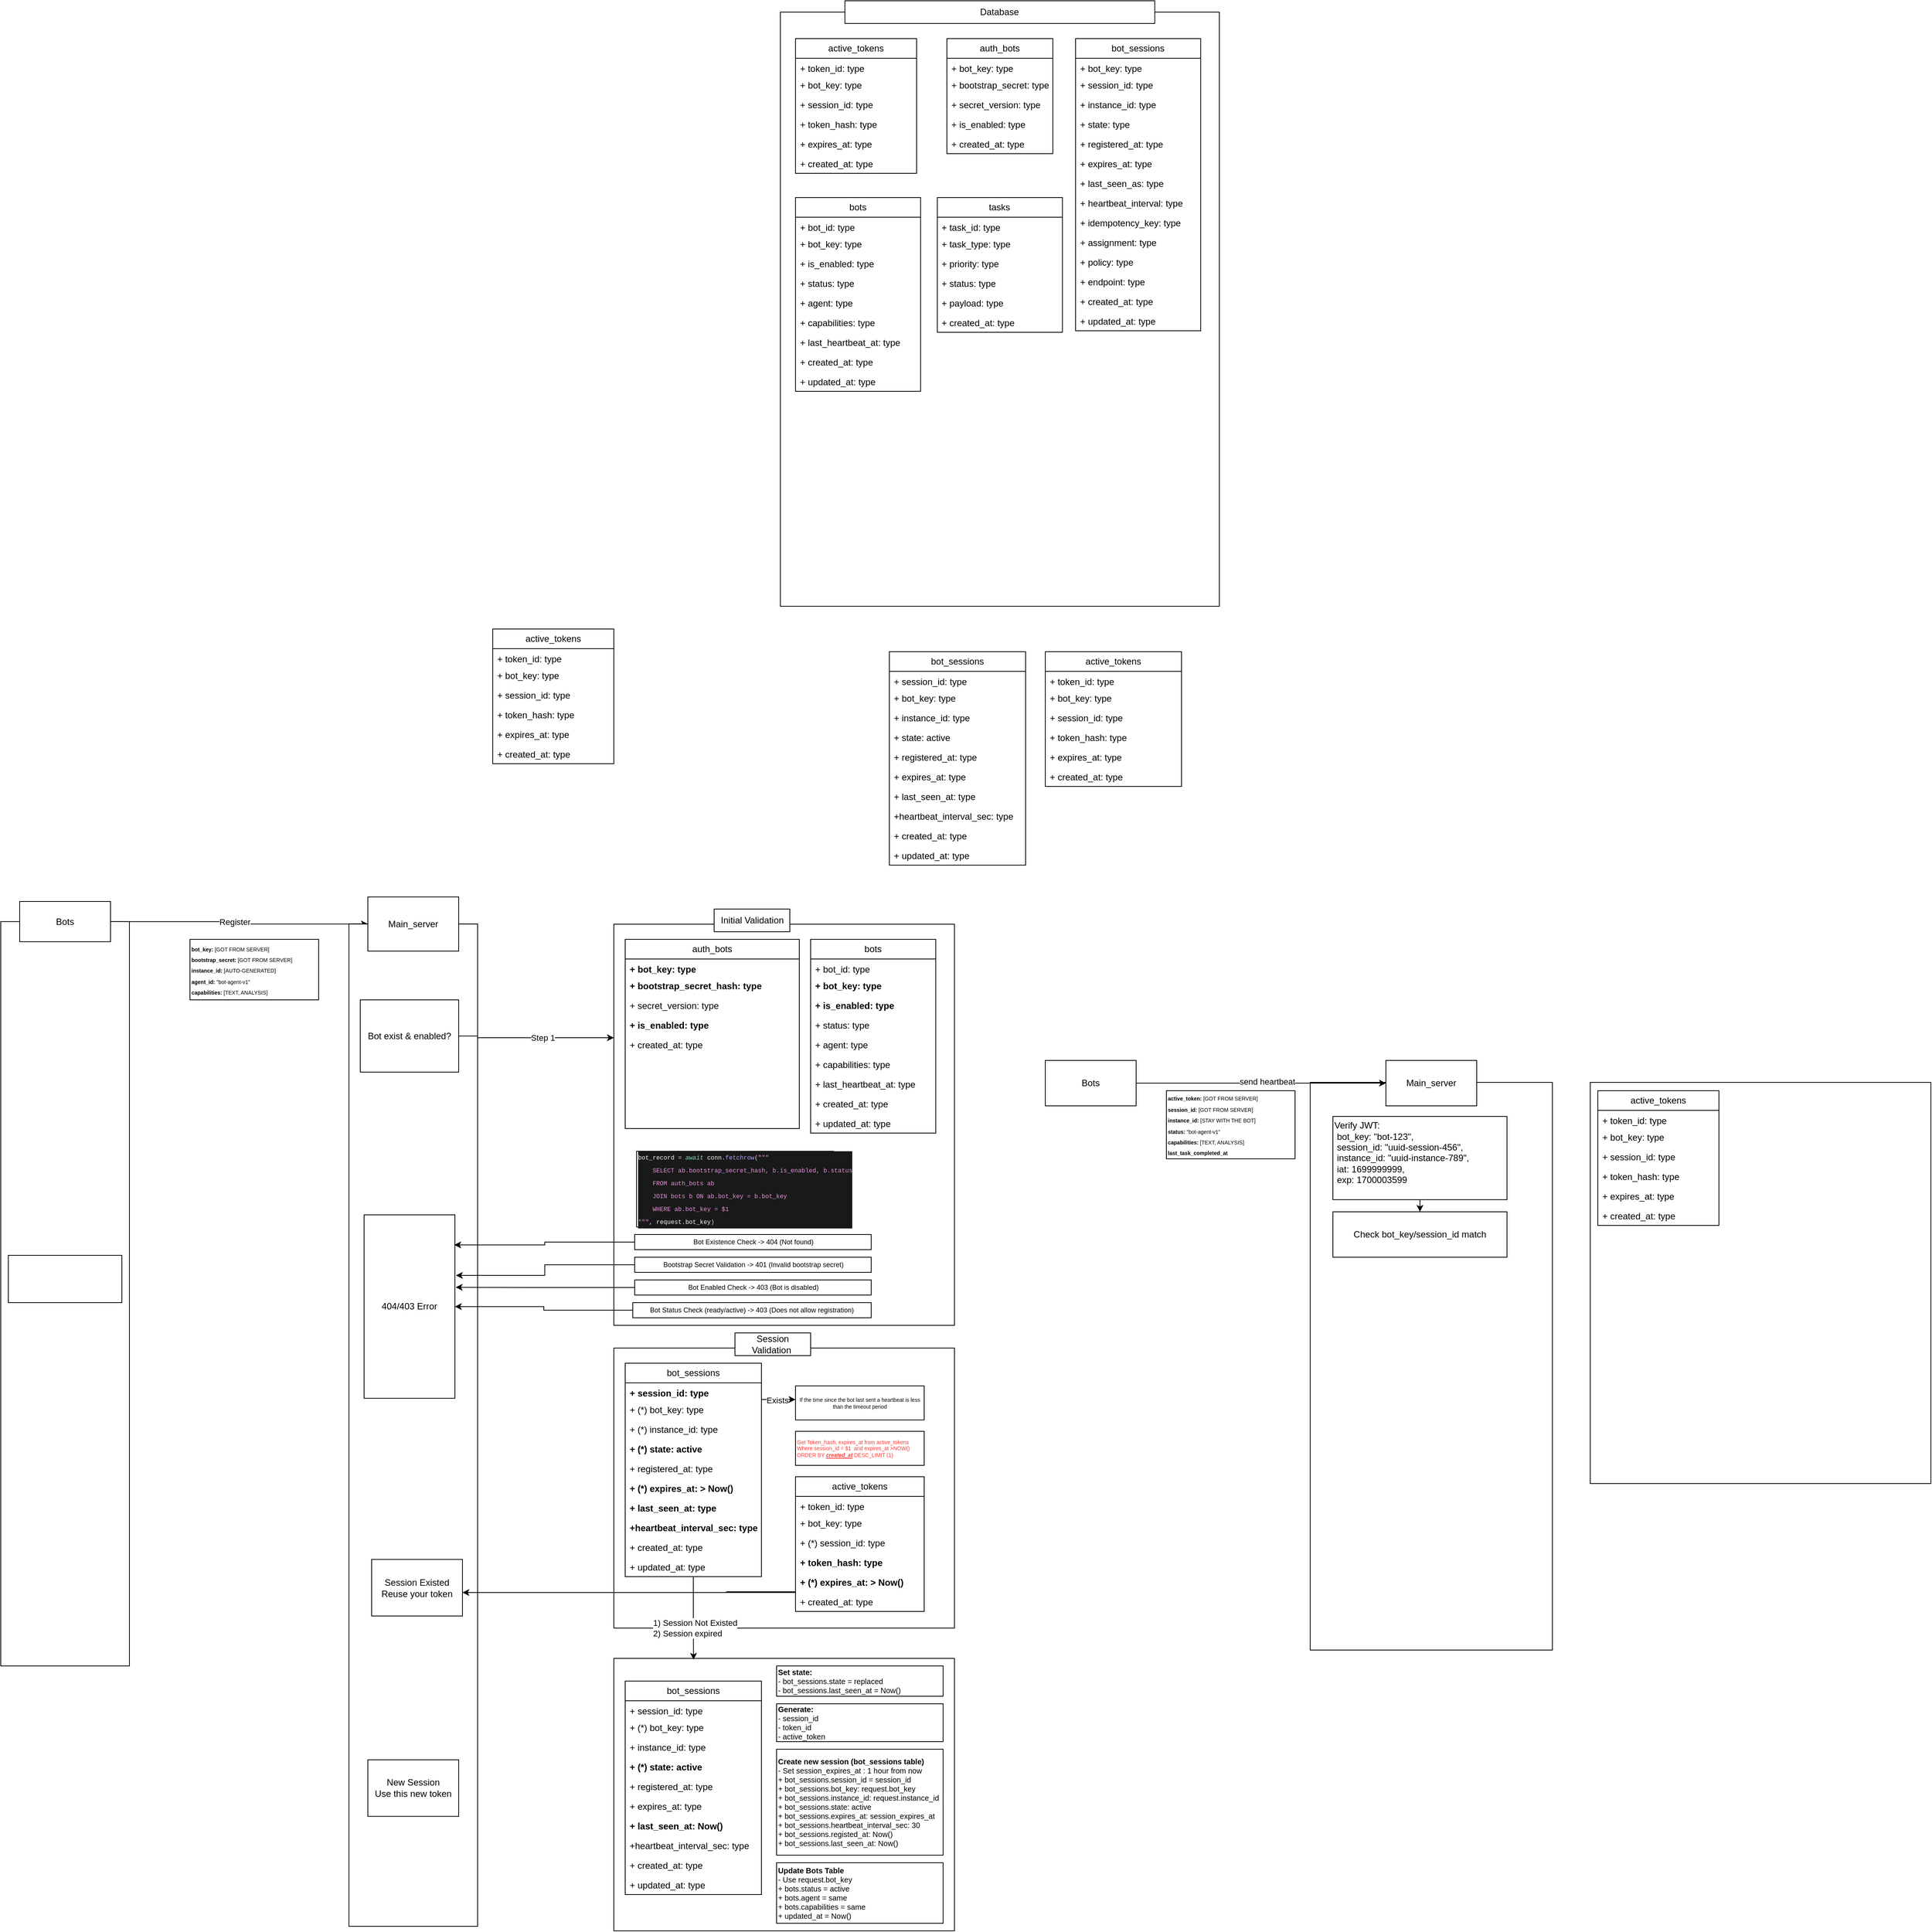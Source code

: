 <mxfile version="28.2.0" pages="4">
  <diagram id="AtKYuz-T6oOU-qFmcGLO" name="Page-1">
    <mxGraphModel dx="3829" dy="2828" grid="1" gridSize="10" guides="1" tooltips="1" connect="1" arrows="1" fold="1" page="1" pageScale="1" pageWidth="827" pageHeight="1169" math="0" shadow="0">
      <root>
        <mxCell id="0" />
        <mxCell id="1" parent="0" />
        <mxCell id="r6M1tW6SsFQyLIOBHEu8-158" value="" style="rounded=0;whiteSpace=wrap;html=1;" vertex="1" parent="1">
          <mxGeometry x="1340" y="639" width="450" height="530" as="geometry" />
        </mxCell>
        <mxCell id="r6M1tW6SsFQyLIOBHEu8-149" value="" style="rounded=0;whiteSpace=wrap;html=1;" vertex="1" parent="1">
          <mxGeometry x="970" y="639" width="320" height="750" as="geometry" />
        </mxCell>
        <mxCell id="uYFSMJSwWhQGSYNTHGj1-132" value="" style="rounded=0;whiteSpace=wrap;html=1;" vertex="1" parent="1">
          <mxGeometry x="50" y="430" width="450" height="530" as="geometry" />
        </mxCell>
        <mxCell id="uYFSMJSwWhQGSYNTHGj1-5" style="edgeStyle=orthogonalEdgeStyle;rounded=0;orthogonalLoop=1;jettySize=auto;html=1;entryX=0;entryY=0.5;entryDx=0;entryDy=0;" edge="1" parent="1" source="uYFSMJSwWhQGSYNTHGj1-1" target="uYFSMJSwWhQGSYNTHGj1-18">
          <mxGeometry relative="1" as="geometry">
            <mxPoint x="-310" y="435" as="targetPoint" />
          </mxGeometry>
        </mxCell>
        <mxCell id="uYFSMJSwWhQGSYNTHGj1-7" value="Register" style="edgeLabel;html=1;align=center;verticalAlign=middle;resizable=0;points=[];" vertex="1" connectable="0" parent="uYFSMJSwWhQGSYNTHGj1-5">
          <mxGeometry x="-0.043" relative="1" as="geometry">
            <mxPoint as="offset" />
          </mxGeometry>
        </mxCell>
        <mxCell id="uYFSMJSwWhQGSYNTHGj1-6" value="&lt;div&gt;&lt;font style=&quot;font-size: 7px;&quot;&gt;&lt;b&gt;bot_key: &lt;/b&gt;[GOT FROM SERVER]&lt;/font&gt;&lt;/div&gt;&lt;div&gt;&lt;font style=&quot;font-size: 7px;&quot;&gt;&lt;b&gt;bootstrap_secret:&lt;/b&gt; [GOT FROM SERVER]&lt;/font&gt;&lt;/div&gt;&lt;div&gt;&lt;font style=&quot;font-size: 7px;&quot;&gt;&lt;b&gt;instance_id:&lt;/b&gt; [AUTO-GENERATED]&lt;/font&gt;&lt;/div&gt;&lt;div&gt;&lt;font style=&quot;font-size: 7px;&quot;&gt;&lt;b&gt;agent_id:&lt;/b&gt; &quot;bot-agent-v1&quot;&lt;/font&gt;&lt;/div&gt;&lt;div&gt;&lt;font style=&quot;font-size: 7px;&quot;&gt;&lt;b&gt;capabilities:&lt;/b&gt; [TEXT, ANALYSIS]&lt;/font&gt;&lt;/div&gt;" style="rounded=0;whiteSpace=wrap;html=1;align=left;" vertex="1" parent="1">
          <mxGeometry x="-510" y="450" width="170" height="80" as="geometry" />
        </mxCell>
        <mxCell id="uYFSMJSwWhQGSYNTHGj1-15" value="" style="group" vertex="1" connectable="0" parent="1">
          <mxGeometry x="-760" y="400" width="170" height="1010" as="geometry" />
        </mxCell>
        <mxCell id="uYFSMJSwWhQGSYNTHGj1-14" value="" style="rounded=0;whiteSpace=wrap;html=1;" vertex="1" parent="uYFSMJSwWhQGSYNTHGj1-15">
          <mxGeometry y="26.579" width="170" height="983.421" as="geometry" />
        </mxCell>
        <mxCell id="uYFSMJSwWhQGSYNTHGj1-1" value="Bots" style="rounded=0;whiteSpace=wrap;html=1;" vertex="1" parent="uYFSMJSwWhQGSYNTHGj1-15">
          <mxGeometry x="25" width="120" height="53.158" as="geometry" />
        </mxCell>
        <mxCell id="uYFSMJSwWhQGSYNTHGj1-25" value="" style="rounded=0;whiteSpace=wrap;html=1;" vertex="1" parent="uYFSMJSwWhQGSYNTHGj1-15">
          <mxGeometry x="10" y="467.56" width="150" height="62.44" as="geometry" />
        </mxCell>
        <mxCell id="uYFSMJSwWhQGSYNTHGj1-16" value="" style="group" vertex="1" connectable="0" parent="1">
          <mxGeometry x="-300" y="394" width="170" height="1360" as="geometry" />
        </mxCell>
        <mxCell id="uYFSMJSwWhQGSYNTHGj1-17" value="" style="rounded=0;whiteSpace=wrap;html=1;" vertex="1" parent="uYFSMJSwWhQGSYNTHGj1-16">
          <mxGeometry y="35.789" width="170" height="1324.211" as="geometry" />
        </mxCell>
        <mxCell id="uYFSMJSwWhQGSYNTHGj1-18" value="Main_server" style="rounded=0;whiteSpace=wrap;html=1;" vertex="1" parent="uYFSMJSwWhQGSYNTHGj1-16">
          <mxGeometry x="25" width="120" height="71.579" as="geometry" />
        </mxCell>
        <mxCell id="uYFSMJSwWhQGSYNTHGj1-8" value="Bot exist &amp;amp; enabled?" style="rounded=0;whiteSpace=wrap;html=1;" vertex="1" parent="uYFSMJSwWhQGSYNTHGj1-16">
          <mxGeometry x="15" y="334.035" width="130" height="95.439" as="geometry" />
        </mxCell>
        <mxCell id="r6M1tW6SsFQyLIOBHEu8-23" value="404/403 Error" style="rounded=0;whiteSpace=wrap;html=1;" vertex="1" parent="uYFSMJSwWhQGSYNTHGj1-16">
          <mxGeometry x="25" y="606.859" width="120" height="129.524" as="geometry" />
        </mxCell>
        <mxCell id="r6M1tW6SsFQyLIOBHEu8-30" value="" style="group" vertex="1" connectable="0" parent="uYFSMJSwWhQGSYNTHGj1-16">
          <mxGeometry width="170" height="1360" as="geometry" />
        </mxCell>
        <mxCell id="r6M1tW6SsFQyLIOBHEu8-31" value="" style="rounded=0;whiteSpace=wrap;html=1;" vertex="1" parent="r6M1tW6SsFQyLIOBHEu8-30">
          <mxGeometry y="35.789" width="170" height="1324.211" as="geometry" />
        </mxCell>
        <mxCell id="r6M1tW6SsFQyLIOBHEu8-32" value="Main_server" style="rounded=0;whiteSpace=wrap;html=1;" vertex="1" parent="r6M1tW6SsFQyLIOBHEu8-30">
          <mxGeometry x="25" width="120" height="71.579" as="geometry" />
        </mxCell>
        <mxCell id="r6M1tW6SsFQyLIOBHEu8-33" value="Bot exist &amp;amp; enabled?" style="rounded=0;whiteSpace=wrap;html=1;" vertex="1" parent="r6M1tW6SsFQyLIOBHEu8-30">
          <mxGeometry x="15" y="136.004" width="130" height="95.439" as="geometry" />
        </mxCell>
        <mxCell id="r6M1tW6SsFQyLIOBHEu8-34" value="404/403 Error" style="rounded=0;whiteSpace=wrap;html=1;" vertex="1" parent="r6M1tW6SsFQyLIOBHEu8-30">
          <mxGeometry x="20" y="420.005" width="120" height="242.376" as="geometry" />
        </mxCell>
        <mxCell id="r6M1tW6SsFQyLIOBHEu8-100" value="Session Existed&lt;div&gt;Reuse your token&lt;/div&gt;" style="rounded=0;whiteSpace=wrap;html=1;" vertex="1" parent="r6M1tW6SsFQyLIOBHEu8-30">
          <mxGeometry x="30" y="875.25" width="120" height="74.75" as="geometry" />
        </mxCell>
        <mxCell id="r6M1tW6SsFQyLIOBHEu8-143" value="New Session&lt;br&gt;Use this new token" style="rounded=0;whiteSpace=wrap;html=1;" vertex="1" parent="r6M1tW6SsFQyLIOBHEu8-30">
          <mxGeometry x="25" y="1140" width="120" height="74.75" as="geometry" />
        </mxCell>
        <mxCell id="uYFSMJSwWhQGSYNTHGj1-29" value="" style="group" vertex="1" connectable="0" parent="1">
          <mxGeometry x="270" y="-790" width="580" height="800" as="geometry" />
        </mxCell>
        <mxCell id="uYFSMJSwWhQGSYNTHGj1-30" value="" style="rounded=0;whiteSpace=wrap;html=1;" vertex="1" parent="uYFSMJSwWhQGSYNTHGj1-29">
          <mxGeometry y="15" width="580" height="785" as="geometry" />
        </mxCell>
        <mxCell id="uYFSMJSwWhQGSYNTHGj1-31" value="Database" style="rounded=0;whiteSpace=wrap;html=1;" vertex="1" parent="uYFSMJSwWhQGSYNTHGj1-29">
          <mxGeometry x="85.294" width="409.412" height="30" as="geometry" />
        </mxCell>
        <mxCell id="uYFSMJSwWhQGSYNTHGj1-34" value="active_tokens" style="swimlane;fontStyle=0;childLayout=stackLayout;horizontal=1;startSize=26;fillColor=none;horizontalStack=0;resizeParent=1;resizeParentMax=0;resizeLast=0;collapsible=1;marginBottom=0;whiteSpace=wrap;html=1;" vertex="1" parent="uYFSMJSwWhQGSYNTHGj1-29">
          <mxGeometry x="20" y="50" width="160" height="178" as="geometry">
            <mxRectangle x="80" y="590" width="110" height="30" as="alternateBounds" />
          </mxGeometry>
        </mxCell>
        <mxCell id="uYFSMJSwWhQGSYNTHGj1-37" value="+ token_id: type&lt;div&gt;+&amp;nbsp;&lt;/div&gt;" style="text;strokeColor=none;fillColor=none;align=left;verticalAlign=top;spacingLeft=4;spacingRight=4;overflow=hidden;rotatable=0;points=[[0,0.5],[1,0.5]];portConstraint=eastwest;whiteSpace=wrap;html=1;" vertex="1" parent="uYFSMJSwWhQGSYNTHGj1-34">
          <mxGeometry y="26" width="160" height="22" as="geometry" />
        </mxCell>
        <mxCell id="uYFSMJSwWhQGSYNTHGj1-41" value="+ bot_key: type" style="text;strokeColor=none;fillColor=none;align=left;verticalAlign=top;spacingLeft=4;spacingRight=4;overflow=hidden;rotatable=0;points=[[0,0.5],[1,0.5]];portConstraint=eastwest;whiteSpace=wrap;html=1;" vertex="1" parent="uYFSMJSwWhQGSYNTHGj1-34">
          <mxGeometry y="48" width="160" height="26" as="geometry" />
        </mxCell>
        <mxCell id="uYFSMJSwWhQGSYNTHGj1-36" value="+ session_id: type" style="text;strokeColor=none;fillColor=none;align=left;verticalAlign=top;spacingLeft=4;spacingRight=4;overflow=hidden;rotatable=0;points=[[0,0.5],[1,0.5]];portConstraint=eastwest;whiteSpace=wrap;html=1;" vertex="1" parent="uYFSMJSwWhQGSYNTHGj1-34">
          <mxGeometry y="74" width="160" height="26" as="geometry" />
        </mxCell>
        <mxCell id="uYFSMJSwWhQGSYNTHGj1-40" value="+ token_hash: type" style="text;strokeColor=none;fillColor=none;align=left;verticalAlign=top;spacingLeft=4;spacingRight=4;overflow=hidden;rotatable=0;points=[[0,0.5],[1,0.5]];portConstraint=eastwest;whiteSpace=wrap;html=1;" vertex="1" parent="uYFSMJSwWhQGSYNTHGj1-34">
          <mxGeometry y="100" width="160" height="26" as="geometry" />
        </mxCell>
        <mxCell id="uYFSMJSwWhQGSYNTHGj1-42" value="+ expires_at: type" style="text;strokeColor=none;fillColor=none;align=left;verticalAlign=top;spacingLeft=4;spacingRight=4;overflow=hidden;rotatable=0;points=[[0,0.5],[1,0.5]];portConstraint=eastwest;whiteSpace=wrap;html=1;" vertex="1" parent="uYFSMJSwWhQGSYNTHGj1-34">
          <mxGeometry y="126" width="160" height="26" as="geometry" />
        </mxCell>
        <mxCell id="uYFSMJSwWhQGSYNTHGj1-35" value="+ created_at: type" style="text;strokeColor=none;fillColor=none;align=left;verticalAlign=top;spacingLeft=4;spacingRight=4;overflow=hidden;rotatable=0;points=[[0,0.5],[1,0.5]];portConstraint=eastwest;whiteSpace=wrap;html=1;" vertex="1" parent="uYFSMJSwWhQGSYNTHGj1-34">
          <mxGeometry y="152" width="160" height="26" as="geometry" />
        </mxCell>
        <mxCell id="uYFSMJSwWhQGSYNTHGj1-49" value="auth_bots" style="swimlane;fontStyle=0;childLayout=stackLayout;horizontal=1;startSize=26;fillColor=none;horizontalStack=0;resizeParent=1;resizeParentMax=0;resizeLast=0;collapsible=1;marginBottom=0;whiteSpace=wrap;html=1;" vertex="1" parent="uYFSMJSwWhQGSYNTHGj1-29">
          <mxGeometry x="220" y="50" width="140" height="152" as="geometry">
            <mxRectangle x="80" y="590" width="110" height="30" as="alternateBounds" />
          </mxGeometry>
        </mxCell>
        <mxCell id="uYFSMJSwWhQGSYNTHGj1-50" value="+ bot_key: type&lt;div&gt;+&amp;nbsp;&lt;/div&gt;" style="text;strokeColor=none;fillColor=none;align=left;verticalAlign=top;spacingLeft=4;spacingRight=4;overflow=hidden;rotatable=0;points=[[0,0.5],[1,0.5]];portConstraint=eastwest;whiteSpace=wrap;html=1;" vertex="1" parent="uYFSMJSwWhQGSYNTHGj1-49">
          <mxGeometry y="26" width="140" height="22" as="geometry" />
        </mxCell>
        <mxCell id="uYFSMJSwWhQGSYNTHGj1-51" value="+ bootstrap_secret: type" style="text;strokeColor=none;fillColor=none;align=left;verticalAlign=top;spacingLeft=4;spacingRight=4;overflow=hidden;rotatable=0;points=[[0,0.5],[1,0.5]];portConstraint=eastwest;whiteSpace=wrap;html=1;" vertex="1" parent="uYFSMJSwWhQGSYNTHGj1-49">
          <mxGeometry y="48" width="140" height="26" as="geometry" />
        </mxCell>
        <mxCell id="uYFSMJSwWhQGSYNTHGj1-52" value="+ secret_version: type" style="text;strokeColor=none;fillColor=none;align=left;verticalAlign=top;spacingLeft=4;spacingRight=4;overflow=hidden;rotatable=0;points=[[0,0.5],[1,0.5]];portConstraint=eastwest;whiteSpace=wrap;html=1;" vertex="1" parent="uYFSMJSwWhQGSYNTHGj1-49">
          <mxGeometry y="74" width="140" height="26" as="geometry" />
        </mxCell>
        <mxCell id="uYFSMJSwWhQGSYNTHGj1-53" value="+ is_enabled: type" style="text;strokeColor=none;fillColor=none;align=left;verticalAlign=top;spacingLeft=4;spacingRight=4;overflow=hidden;rotatable=0;points=[[0,0.5],[1,0.5]];portConstraint=eastwest;whiteSpace=wrap;html=1;" vertex="1" parent="uYFSMJSwWhQGSYNTHGj1-49">
          <mxGeometry y="100" width="140" height="26" as="geometry" />
        </mxCell>
        <mxCell id="uYFSMJSwWhQGSYNTHGj1-55" value="+ created_at: type" style="text;strokeColor=none;fillColor=none;align=left;verticalAlign=top;spacingLeft=4;spacingRight=4;overflow=hidden;rotatable=0;points=[[0,0.5],[1,0.5]];portConstraint=eastwest;whiteSpace=wrap;html=1;" vertex="1" parent="uYFSMJSwWhQGSYNTHGj1-49">
          <mxGeometry y="126" width="140" height="26" as="geometry" />
        </mxCell>
        <mxCell id="uYFSMJSwWhQGSYNTHGj1-56" value="bot_sessions" style="swimlane;fontStyle=0;childLayout=stackLayout;horizontal=1;startSize=26;fillColor=none;horizontalStack=0;resizeParent=1;resizeParentMax=0;resizeLast=0;collapsible=1;marginBottom=0;whiteSpace=wrap;html=1;" vertex="1" parent="uYFSMJSwWhQGSYNTHGj1-29">
          <mxGeometry x="390" y="50" width="165.29" height="386" as="geometry">
            <mxRectangle x="80" y="590" width="110" height="30" as="alternateBounds" />
          </mxGeometry>
        </mxCell>
        <mxCell id="uYFSMJSwWhQGSYNTHGj1-57" value="+ bot_key: type&lt;div&gt;+&amp;nbsp;&lt;/div&gt;" style="text;strokeColor=none;fillColor=none;align=left;verticalAlign=top;spacingLeft=4;spacingRight=4;overflow=hidden;rotatable=0;points=[[0,0.5],[1,0.5]];portConstraint=eastwest;whiteSpace=wrap;html=1;" vertex="1" parent="uYFSMJSwWhQGSYNTHGj1-56">
          <mxGeometry y="26" width="165.29" height="22" as="geometry" />
        </mxCell>
        <mxCell id="uYFSMJSwWhQGSYNTHGj1-58" value="+ session_id: type" style="text;strokeColor=none;fillColor=none;align=left;verticalAlign=top;spacingLeft=4;spacingRight=4;overflow=hidden;rotatable=0;points=[[0,0.5],[1,0.5]];portConstraint=eastwest;whiteSpace=wrap;html=1;" vertex="1" parent="uYFSMJSwWhQGSYNTHGj1-56">
          <mxGeometry y="48" width="165.29" height="26" as="geometry" />
        </mxCell>
        <mxCell id="uYFSMJSwWhQGSYNTHGj1-59" value="+ instance_id: type" style="text;strokeColor=none;fillColor=none;align=left;verticalAlign=top;spacingLeft=4;spacingRight=4;overflow=hidden;rotatable=0;points=[[0,0.5],[1,0.5]];portConstraint=eastwest;whiteSpace=wrap;html=1;" vertex="1" parent="uYFSMJSwWhQGSYNTHGj1-56">
          <mxGeometry y="74" width="165.29" height="26" as="geometry" />
        </mxCell>
        <mxCell id="uYFSMJSwWhQGSYNTHGj1-60" value="+ state: type" style="text;strokeColor=none;fillColor=none;align=left;verticalAlign=top;spacingLeft=4;spacingRight=4;overflow=hidden;rotatable=0;points=[[0,0.5],[1,0.5]];portConstraint=eastwest;whiteSpace=wrap;html=1;" vertex="1" parent="uYFSMJSwWhQGSYNTHGj1-56">
          <mxGeometry y="100" width="165.29" height="26" as="geometry" />
        </mxCell>
        <mxCell id="uYFSMJSwWhQGSYNTHGj1-62" value="+ registered_at: type" style="text;strokeColor=none;fillColor=none;align=left;verticalAlign=top;spacingLeft=4;spacingRight=4;overflow=hidden;rotatable=0;points=[[0,0.5],[1,0.5]];portConstraint=eastwest;whiteSpace=wrap;html=1;" vertex="1" parent="uYFSMJSwWhQGSYNTHGj1-56">
          <mxGeometry y="126" width="165.29" height="26" as="geometry" />
        </mxCell>
        <mxCell id="uYFSMJSwWhQGSYNTHGj1-61" value="+ expires_at: type" style="text;strokeColor=none;fillColor=none;align=left;verticalAlign=top;spacingLeft=4;spacingRight=4;overflow=hidden;rotatable=0;points=[[0,0.5],[1,0.5]];portConstraint=eastwest;whiteSpace=wrap;html=1;" vertex="1" parent="uYFSMJSwWhQGSYNTHGj1-56">
          <mxGeometry y="152" width="165.29" height="26" as="geometry" />
        </mxCell>
        <mxCell id="uYFSMJSwWhQGSYNTHGj1-63" value="+ last_seen_as: type" style="text;strokeColor=none;fillColor=none;align=left;verticalAlign=top;spacingLeft=4;spacingRight=4;overflow=hidden;rotatable=0;points=[[0,0.5],[1,0.5]];portConstraint=eastwest;whiteSpace=wrap;html=1;" vertex="1" parent="uYFSMJSwWhQGSYNTHGj1-56">
          <mxGeometry y="178" width="165.29" height="26" as="geometry" />
        </mxCell>
        <mxCell id="uYFSMJSwWhQGSYNTHGj1-65" value="+ heartbeat_interval: type" style="text;strokeColor=none;fillColor=none;align=left;verticalAlign=top;spacingLeft=4;spacingRight=4;overflow=hidden;rotatable=0;points=[[0,0.5],[1,0.5]];portConstraint=eastwest;whiteSpace=wrap;html=1;" vertex="1" parent="uYFSMJSwWhQGSYNTHGj1-56">
          <mxGeometry y="204" width="165.29" height="26" as="geometry" />
        </mxCell>
        <mxCell id="uYFSMJSwWhQGSYNTHGj1-67" value="+ idempotency_key: type" style="text;strokeColor=none;fillColor=none;align=left;verticalAlign=top;spacingLeft=4;spacingRight=4;overflow=hidden;rotatable=0;points=[[0,0.5],[1,0.5]];portConstraint=eastwest;whiteSpace=wrap;html=1;" vertex="1" parent="uYFSMJSwWhQGSYNTHGj1-56">
          <mxGeometry y="230" width="165.29" height="26" as="geometry" />
        </mxCell>
        <mxCell id="uYFSMJSwWhQGSYNTHGj1-64" value="+ assignment: type" style="text;strokeColor=none;fillColor=none;align=left;verticalAlign=top;spacingLeft=4;spacingRight=4;overflow=hidden;rotatable=0;points=[[0,0.5],[1,0.5]];portConstraint=eastwest;whiteSpace=wrap;html=1;" vertex="1" parent="uYFSMJSwWhQGSYNTHGj1-56">
          <mxGeometry y="256" width="165.29" height="26" as="geometry" />
        </mxCell>
        <mxCell id="uYFSMJSwWhQGSYNTHGj1-71" value="+ policy: type" style="text;strokeColor=none;fillColor=none;align=left;verticalAlign=top;spacingLeft=4;spacingRight=4;overflow=hidden;rotatable=0;points=[[0,0.5],[1,0.5]];portConstraint=eastwest;whiteSpace=wrap;html=1;" vertex="1" parent="uYFSMJSwWhQGSYNTHGj1-56">
          <mxGeometry y="282" width="165.29" height="26" as="geometry" />
        </mxCell>
        <mxCell id="uYFSMJSwWhQGSYNTHGj1-72" value="+ endpoint: type" style="text;strokeColor=none;fillColor=none;align=left;verticalAlign=top;spacingLeft=4;spacingRight=4;overflow=hidden;rotatable=0;points=[[0,0.5],[1,0.5]];portConstraint=eastwest;whiteSpace=wrap;html=1;" vertex="1" parent="uYFSMJSwWhQGSYNTHGj1-56">
          <mxGeometry y="308" width="165.29" height="26" as="geometry" />
        </mxCell>
        <mxCell id="uYFSMJSwWhQGSYNTHGj1-68" value="+ created_at: type" style="text;strokeColor=none;fillColor=none;align=left;verticalAlign=top;spacingLeft=4;spacingRight=4;overflow=hidden;rotatable=0;points=[[0,0.5],[1,0.5]];portConstraint=eastwest;whiteSpace=wrap;html=1;" vertex="1" parent="uYFSMJSwWhQGSYNTHGj1-56">
          <mxGeometry y="334" width="165.29" height="26" as="geometry" />
        </mxCell>
        <mxCell id="uYFSMJSwWhQGSYNTHGj1-69" value="+ updated_at: type" style="text;strokeColor=none;fillColor=none;align=left;verticalAlign=top;spacingLeft=4;spacingRight=4;overflow=hidden;rotatable=0;points=[[0,0.5],[1,0.5]];portConstraint=eastwest;whiteSpace=wrap;html=1;" vertex="1" parent="uYFSMJSwWhQGSYNTHGj1-56">
          <mxGeometry y="360" width="165.29" height="26" as="geometry" />
        </mxCell>
        <mxCell id="uYFSMJSwWhQGSYNTHGj1-73" value="bots" style="swimlane;fontStyle=0;childLayout=stackLayout;horizontal=1;startSize=26;fillColor=none;horizontalStack=0;resizeParent=1;resizeParentMax=0;resizeLast=0;collapsible=1;marginBottom=0;whiteSpace=wrap;html=1;" vertex="1" parent="uYFSMJSwWhQGSYNTHGj1-29">
          <mxGeometry x="20" y="260" width="165.29" height="256" as="geometry">
            <mxRectangle x="80" y="590" width="110" height="30" as="alternateBounds" />
          </mxGeometry>
        </mxCell>
        <mxCell id="uYFSMJSwWhQGSYNTHGj1-74" value="+ bot_id: type&lt;div&gt;+&amp;nbsp;&lt;/div&gt;" style="text;strokeColor=none;fillColor=none;align=left;verticalAlign=top;spacingLeft=4;spacingRight=4;overflow=hidden;rotatable=0;points=[[0,0.5],[1,0.5]];portConstraint=eastwest;whiteSpace=wrap;html=1;" vertex="1" parent="uYFSMJSwWhQGSYNTHGj1-73">
          <mxGeometry y="26" width="165.29" height="22" as="geometry" />
        </mxCell>
        <mxCell id="uYFSMJSwWhQGSYNTHGj1-75" value="+ bot_key: type" style="text;strokeColor=none;fillColor=none;align=left;verticalAlign=top;spacingLeft=4;spacingRight=4;overflow=hidden;rotatable=0;points=[[0,0.5],[1,0.5]];portConstraint=eastwest;whiteSpace=wrap;html=1;" vertex="1" parent="uYFSMJSwWhQGSYNTHGj1-73">
          <mxGeometry y="48" width="165.29" height="26" as="geometry" />
        </mxCell>
        <mxCell id="uYFSMJSwWhQGSYNTHGj1-76" value="+ is_enabled: type" style="text;strokeColor=none;fillColor=none;align=left;verticalAlign=top;spacingLeft=4;spacingRight=4;overflow=hidden;rotatable=0;points=[[0,0.5],[1,0.5]];portConstraint=eastwest;whiteSpace=wrap;html=1;" vertex="1" parent="uYFSMJSwWhQGSYNTHGj1-73">
          <mxGeometry y="74" width="165.29" height="26" as="geometry" />
        </mxCell>
        <mxCell id="uYFSMJSwWhQGSYNTHGj1-77" value="+ status: type" style="text;strokeColor=none;fillColor=none;align=left;verticalAlign=top;spacingLeft=4;spacingRight=4;overflow=hidden;rotatable=0;points=[[0,0.5],[1,0.5]];portConstraint=eastwest;whiteSpace=wrap;html=1;" vertex="1" parent="uYFSMJSwWhQGSYNTHGj1-73">
          <mxGeometry y="100" width="165.29" height="26" as="geometry" />
        </mxCell>
        <mxCell id="uYFSMJSwWhQGSYNTHGj1-78" value="+ agent: type" style="text;strokeColor=none;fillColor=none;align=left;verticalAlign=top;spacingLeft=4;spacingRight=4;overflow=hidden;rotatable=0;points=[[0,0.5],[1,0.5]];portConstraint=eastwest;whiteSpace=wrap;html=1;" vertex="1" parent="uYFSMJSwWhQGSYNTHGj1-73">
          <mxGeometry y="126" width="165.29" height="26" as="geometry" />
        </mxCell>
        <mxCell id="uYFSMJSwWhQGSYNTHGj1-79" value="+ capabilities: type" style="text;strokeColor=none;fillColor=none;align=left;verticalAlign=top;spacingLeft=4;spacingRight=4;overflow=hidden;rotatable=0;points=[[0,0.5],[1,0.5]];portConstraint=eastwest;whiteSpace=wrap;html=1;" vertex="1" parent="uYFSMJSwWhQGSYNTHGj1-73">
          <mxGeometry y="152" width="165.29" height="26" as="geometry" />
        </mxCell>
        <mxCell id="uYFSMJSwWhQGSYNTHGj1-80" value="+ last_heartbeat_at: type" style="text;strokeColor=none;fillColor=none;align=left;verticalAlign=top;spacingLeft=4;spacingRight=4;overflow=hidden;rotatable=0;points=[[0,0.5],[1,0.5]];portConstraint=eastwest;whiteSpace=wrap;html=1;" vertex="1" parent="uYFSMJSwWhQGSYNTHGj1-73">
          <mxGeometry y="178" width="165.29" height="26" as="geometry" />
        </mxCell>
        <mxCell id="uYFSMJSwWhQGSYNTHGj1-81" value="+ created_at: type" style="text;strokeColor=none;fillColor=none;align=left;verticalAlign=top;spacingLeft=4;spacingRight=4;overflow=hidden;rotatable=0;points=[[0,0.5],[1,0.5]];portConstraint=eastwest;whiteSpace=wrap;html=1;" vertex="1" parent="uYFSMJSwWhQGSYNTHGj1-73">
          <mxGeometry y="204" width="165.29" height="26" as="geometry" />
        </mxCell>
        <mxCell id="uYFSMJSwWhQGSYNTHGj1-82" value="+ updated_at: type" style="text;strokeColor=none;fillColor=none;align=left;verticalAlign=top;spacingLeft=4;spacingRight=4;overflow=hidden;rotatable=0;points=[[0,0.5],[1,0.5]];portConstraint=eastwest;whiteSpace=wrap;html=1;" vertex="1" parent="uYFSMJSwWhQGSYNTHGj1-73">
          <mxGeometry y="230" width="165.29" height="26" as="geometry" />
        </mxCell>
        <mxCell id="uYFSMJSwWhQGSYNTHGj1-88" value="tasks" style="swimlane;fontStyle=0;childLayout=stackLayout;horizontal=1;startSize=26;fillColor=none;horizontalStack=0;resizeParent=1;resizeParentMax=0;resizeLast=0;collapsible=1;marginBottom=0;whiteSpace=wrap;html=1;" vertex="1" parent="uYFSMJSwWhQGSYNTHGj1-29">
          <mxGeometry x="207.36" y="260" width="165.29" height="178" as="geometry">
            <mxRectangle x="80" y="590" width="110" height="30" as="alternateBounds" />
          </mxGeometry>
        </mxCell>
        <mxCell id="uYFSMJSwWhQGSYNTHGj1-89" value="+ task_id: type&lt;div&gt;+&amp;nbsp;&lt;/div&gt;" style="text;strokeColor=none;fillColor=none;align=left;verticalAlign=top;spacingLeft=4;spacingRight=4;overflow=hidden;rotatable=0;points=[[0,0.5],[1,0.5]];portConstraint=eastwest;whiteSpace=wrap;html=1;" vertex="1" parent="uYFSMJSwWhQGSYNTHGj1-88">
          <mxGeometry y="26" width="165.29" height="22" as="geometry" />
        </mxCell>
        <mxCell id="uYFSMJSwWhQGSYNTHGj1-90" value="+ task_type: type" style="text;strokeColor=none;fillColor=none;align=left;verticalAlign=top;spacingLeft=4;spacingRight=4;overflow=hidden;rotatable=0;points=[[0,0.5],[1,0.5]];portConstraint=eastwest;whiteSpace=wrap;html=1;" vertex="1" parent="uYFSMJSwWhQGSYNTHGj1-88">
          <mxGeometry y="48" width="165.29" height="26" as="geometry" />
        </mxCell>
        <mxCell id="uYFSMJSwWhQGSYNTHGj1-91" value="+ priority: type" style="text;strokeColor=none;fillColor=none;align=left;verticalAlign=top;spacingLeft=4;spacingRight=4;overflow=hidden;rotatable=0;points=[[0,0.5],[1,0.5]];portConstraint=eastwest;whiteSpace=wrap;html=1;" vertex="1" parent="uYFSMJSwWhQGSYNTHGj1-88">
          <mxGeometry y="74" width="165.29" height="26" as="geometry" />
        </mxCell>
        <mxCell id="uYFSMJSwWhQGSYNTHGj1-92" value="+ status: type" style="text;strokeColor=none;fillColor=none;align=left;verticalAlign=top;spacingLeft=4;spacingRight=4;overflow=hidden;rotatable=0;points=[[0,0.5],[1,0.5]];portConstraint=eastwest;whiteSpace=wrap;html=1;" vertex="1" parent="uYFSMJSwWhQGSYNTHGj1-88">
          <mxGeometry y="100" width="165.29" height="26" as="geometry" />
        </mxCell>
        <mxCell id="uYFSMJSwWhQGSYNTHGj1-95" value="+ payload: type" style="text;strokeColor=none;fillColor=none;align=left;verticalAlign=top;spacingLeft=4;spacingRight=4;overflow=hidden;rotatable=0;points=[[0,0.5],[1,0.5]];portConstraint=eastwest;whiteSpace=wrap;html=1;" vertex="1" parent="uYFSMJSwWhQGSYNTHGj1-88">
          <mxGeometry y="126" width="165.29" height="26" as="geometry" />
        </mxCell>
        <mxCell id="uYFSMJSwWhQGSYNTHGj1-97" value="+ created_at: type" style="text;strokeColor=none;fillColor=none;align=left;verticalAlign=top;spacingLeft=4;spacingRight=4;overflow=hidden;rotatable=0;points=[[0,0.5],[1,0.5]];portConstraint=eastwest;whiteSpace=wrap;html=1;" vertex="1" parent="uYFSMJSwWhQGSYNTHGj1-88">
          <mxGeometry y="152" width="165.29" height="26" as="geometry" />
        </mxCell>
        <mxCell id="uYFSMJSwWhQGSYNTHGj1-113" value="active_tokens" style="swimlane;fontStyle=0;childLayout=stackLayout;horizontal=1;startSize=26;fillColor=none;horizontalStack=0;resizeParent=1;resizeParentMax=0;resizeLast=0;collapsible=1;marginBottom=0;whiteSpace=wrap;html=1;" vertex="1" parent="1">
          <mxGeometry x="620" y="70" width="180" height="178" as="geometry">
            <mxRectangle x="620" y="70" width="110" height="30" as="alternateBounds" />
          </mxGeometry>
        </mxCell>
        <mxCell id="uYFSMJSwWhQGSYNTHGj1-114" value="+ token_id: type&lt;div&gt;+&amp;nbsp;&lt;/div&gt;" style="text;strokeColor=none;fillColor=none;align=left;verticalAlign=top;spacingLeft=4;spacingRight=4;overflow=hidden;rotatable=0;points=[[0,0.5],[1,0.5]];portConstraint=eastwest;whiteSpace=wrap;html=1;" vertex="1" parent="uYFSMJSwWhQGSYNTHGj1-113">
          <mxGeometry y="26" width="180" height="22" as="geometry" />
        </mxCell>
        <mxCell id="uYFSMJSwWhQGSYNTHGj1-115" value="+ bot_key: type" style="text;strokeColor=none;fillColor=none;align=left;verticalAlign=top;spacingLeft=4;spacingRight=4;overflow=hidden;rotatable=0;points=[[0,0.5],[1,0.5]];portConstraint=eastwest;whiteSpace=wrap;html=1;" vertex="1" parent="uYFSMJSwWhQGSYNTHGj1-113">
          <mxGeometry y="48" width="180" height="26" as="geometry" />
        </mxCell>
        <mxCell id="uYFSMJSwWhQGSYNTHGj1-116" value="+ session_id: type" style="text;strokeColor=none;fillColor=none;align=left;verticalAlign=top;spacingLeft=4;spacingRight=4;overflow=hidden;rotatable=0;points=[[0,0.5],[1,0.5]];portConstraint=eastwest;whiteSpace=wrap;html=1;" vertex="1" parent="uYFSMJSwWhQGSYNTHGj1-113">
          <mxGeometry y="74" width="180" height="26" as="geometry" />
        </mxCell>
        <mxCell id="uYFSMJSwWhQGSYNTHGj1-117" value="+ token_hash: type" style="text;strokeColor=none;fillColor=none;align=left;verticalAlign=top;spacingLeft=4;spacingRight=4;overflow=hidden;rotatable=0;points=[[0,0.5],[1,0.5]];portConstraint=eastwest;whiteSpace=wrap;html=1;" vertex="1" parent="uYFSMJSwWhQGSYNTHGj1-113">
          <mxGeometry y="100" width="180" height="26" as="geometry" />
        </mxCell>
        <mxCell id="uYFSMJSwWhQGSYNTHGj1-119" value="+ expires_at: type" style="text;strokeColor=none;fillColor=none;align=left;verticalAlign=top;spacingLeft=4;spacingRight=4;overflow=hidden;rotatable=0;points=[[0,0.5],[1,0.5]];portConstraint=eastwest;whiteSpace=wrap;html=1;" vertex="1" parent="uYFSMJSwWhQGSYNTHGj1-113">
          <mxGeometry y="126" width="180" height="26" as="geometry" />
        </mxCell>
        <mxCell id="uYFSMJSwWhQGSYNTHGj1-123" value="+ created_at: type" style="text;strokeColor=none;fillColor=none;align=left;verticalAlign=top;spacingLeft=4;spacingRight=4;overflow=hidden;rotatable=0;points=[[0,0.5],[1,0.5]];portConstraint=eastwest;whiteSpace=wrap;html=1;" vertex="1" parent="uYFSMJSwWhQGSYNTHGj1-113">
          <mxGeometry y="152" width="180" height="26" as="geometry" />
        </mxCell>
        <mxCell id="uYFSMJSwWhQGSYNTHGj1-125" value="active_tokens" style="swimlane;fontStyle=0;childLayout=stackLayout;horizontal=1;startSize=26;fillColor=none;horizontalStack=0;resizeParent=1;resizeParentMax=0;resizeLast=0;collapsible=1;marginBottom=0;whiteSpace=wrap;html=1;" vertex="1" parent="1">
          <mxGeometry x="-110" y="40" width="160" height="178" as="geometry">
            <mxRectangle x="80" y="590" width="110" height="30" as="alternateBounds" />
          </mxGeometry>
        </mxCell>
        <mxCell id="uYFSMJSwWhQGSYNTHGj1-126" value="+ token_id: type&lt;div&gt;+&amp;nbsp;&lt;/div&gt;" style="text;strokeColor=none;fillColor=none;align=left;verticalAlign=top;spacingLeft=4;spacingRight=4;overflow=hidden;rotatable=0;points=[[0,0.5],[1,0.5]];portConstraint=eastwest;whiteSpace=wrap;html=1;" vertex="1" parent="uYFSMJSwWhQGSYNTHGj1-125">
          <mxGeometry y="26" width="160" height="22" as="geometry" />
        </mxCell>
        <mxCell id="uYFSMJSwWhQGSYNTHGj1-127" value="+ bot_key: type" style="text;strokeColor=none;fillColor=none;align=left;verticalAlign=top;spacingLeft=4;spacingRight=4;overflow=hidden;rotatable=0;points=[[0,0.5],[1,0.5]];portConstraint=eastwest;whiteSpace=wrap;html=1;" vertex="1" parent="uYFSMJSwWhQGSYNTHGj1-125">
          <mxGeometry y="48" width="160" height="26" as="geometry" />
        </mxCell>
        <mxCell id="uYFSMJSwWhQGSYNTHGj1-128" value="+ session_id: type" style="text;strokeColor=none;fillColor=none;align=left;verticalAlign=top;spacingLeft=4;spacingRight=4;overflow=hidden;rotatable=0;points=[[0,0.5],[1,0.5]];portConstraint=eastwest;whiteSpace=wrap;html=1;" vertex="1" parent="uYFSMJSwWhQGSYNTHGj1-125">
          <mxGeometry y="74" width="160" height="26" as="geometry" />
        </mxCell>
        <mxCell id="uYFSMJSwWhQGSYNTHGj1-129" value="+ token_hash: type" style="text;strokeColor=none;fillColor=none;align=left;verticalAlign=top;spacingLeft=4;spacingRight=4;overflow=hidden;rotatable=0;points=[[0,0.5],[1,0.5]];portConstraint=eastwest;whiteSpace=wrap;html=1;" vertex="1" parent="uYFSMJSwWhQGSYNTHGj1-125">
          <mxGeometry y="100" width="160" height="26" as="geometry" />
        </mxCell>
        <mxCell id="uYFSMJSwWhQGSYNTHGj1-130" value="+ expires_at: type" style="text;strokeColor=none;fillColor=none;align=left;verticalAlign=top;spacingLeft=4;spacingRight=4;overflow=hidden;rotatable=0;points=[[0,0.5],[1,0.5]];portConstraint=eastwest;whiteSpace=wrap;html=1;" vertex="1" parent="uYFSMJSwWhQGSYNTHGj1-125">
          <mxGeometry y="126" width="160" height="26" as="geometry" />
        </mxCell>
        <mxCell id="uYFSMJSwWhQGSYNTHGj1-131" value="+ created_at: type" style="text;strokeColor=none;fillColor=none;align=left;verticalAlign=top;spacingLeft=4;spacingRight=4;overflow=hidden;rotatable=0;points=[[0,0.5],[1,0.5]];portConstraint=eastwest;whiteSpace=wrap;html=1;" vertex="1" parent="uYFSMJSwWhQGSYNTHGj1-125">
          <mxGeometry y="152" width="160" height="26" as="geometry" />
        </mxCell>
        <mxCell id="uYFSMJSwWhQGSYNTHGj1-133" style="edgeStyle=orthogonalEdgeStyle;rounded=0;orthogonalLoop=1;jettySize=auto;html=1;exitX=1;exitY=0.5;exitDx=0;exitDy=0;" edge="1" parent="1" source="r6M1tW6SsFQyLIOBHEu8-33" target="uYFSMJSwWhQGSYNTHGj1-132">
          <mxGeometry relative="1" as="geometry">
            <Array as="points">
              <mxPoint x="-130" y="580" />
            </Array>
          </mxGeometry>
        </mxCell>
        <mxCell id="uYFSMJSwWhQGSYNTHGj1-134" value="Step 1" style="edgeLabel;html=1;align=center;verticalAlign=middle;resizable=0;points=[];" vertex="1" connectable="0" parent="uYFSMJSwWhQGSYNTHGj1-133">
          <mxGeometry x="-0.271" y="1" relative="1" as="geometry">
            <mxPoint x="38" y="1" as="offset" />
          </mxGeometry>
        </mxCell>
        <mxCell id="uYFSMJSwWhQGSYNTHGj1-135" value="Initial Validation" style="rounded=0;whiteSpace=wrap;html=1;" vertex="1" parent="1">
          <mxGeometry x="182.5" y="410" width="100" height="30" as="geometry" />
        </mxCell>
        <mxCell id="uYFSMJSwWhQGSYNTHGj1-136" value="auth_bots" style="swimlane;fontStyle=0;childLayout=stackLayout;horizontal=1;startSize=26;fillColor=none;horizontalStack=0;resizeParent=1;resizeParentMax=0;resizeLast=0;collapsible=1;marginBottom=0;whiteSpace=wrap;html=1;" vertex="1" parent="1">
          <mxGeometry x="65" y="450" width="230" height="250" as="geometry">
            <mxRectangle x="80" y="590" width="110" height="30" as="alternateBounds" />
          </mxGeometry>
        </mxCell>
        <mxCell id="uYFSMJSwWhQGSYNTHGj1-137" value="+ bot_key: type&lt;div&gt;+&amp;nbsp;&lt;/div&gt;" style="text;strokeColor=none;fillColor=none;align=left;verticalAlign=top;spacingLeft=4;spacingRight=4;overflow=hidden;rotatable=0;points=[[0,0.5],[1,0.5]];portConstraint=eastwest;whiteSpace=wrap;html=1;fontStyle=1" vertex="1" parent="uYFSMJSwWhQGSYNTHGj1-136">
          <mxGeometry y="26" width="230" height="22" as="geometry" />
        </mxCell>
        <mxCell id="uYFSMJSwWhQGSYNTHGj1-138" value="+ bootstrap_secret_hash: type" style="text;strokeColor=none;fillColor=none;align=left;verticalAlign=top;spacingLeft=4;spacingRight=4;overflow=hidden;rotatable=0;points=[[0,0.5],[1,0.5]];portConstraint=eastwest;whiteSpace=wrap;html=1;fontStyle=1" vertex="1" parent="uYFSMJSwWhQGSYNTHGj1-136">
          <mxGeometry y="48" width="230" height="26" as="geometry" />
        </mxCell>
        <mxCell id="uYFSMJSwWhQGSYNTHGj1-139" value="+ secret_version: type" style="text;strokeColor=none;fillColor=none;align=left;verticalAlign=top;spacingLeft=4;spacingRight=4;overflow=hidden;rotatable=0;points=[[0,0.5],[1,0.5]];portConstraint=eastwest;whiteSpace=wrap;html=1;" vertex="1" parent="uYFSMJSwWhQGSYNTHGj1-136">
          <mxGeometry y="74" width="230" height="26" as="geometry" />
        </mxCell>
        <mxCell id="uYFSMJSwWhQGSYNTHGj1-140" value="+ is_enabled: type" style="text;strokeColor=none;fillColor=none;align=left;verticalAlign=top;spacingLeft=4;spacingRight=4;overflow=hidden;rotatable=0;points=[[0,0.5],[1,0.5]];portConstraint=eastwest;whiteSpace=wrap;html=1;fontStyle=1" vertex="1" parent="uYFSMJSwWhQGSYNTHGj1-136">
          <mxGeometry y="100" width="230" height="26" as="geometry" />
        </mxCell>
        <mxCell id="uYFSMJSwWhQGSYNTHGj1-141" value="+ created_at: type" style="text;strokeColor=none;fillColor=none;align=left;verticalAlign=top;spacingLeft=4;spacingRight=4;overflow=hidden;rotatable=0;points=[[0,0.5],[1,0.5]];portConstraint=eastwest;whiteSpace=wrap;html=1;" vertex="1" parent="uYFSMJSwWhQGSYNTHGj1-136">
          <mxGeometry y="126" width="230" height="124" as="geometry" />
        </mxCell>
        <mxCell id="uYFSMJSwWhQGSYNTHGj1-142" value="bots" style="swimlane;fontStyle=0;childLayout=stackLayout;horizontal=1;startSize=26;fillColor=none;horizontalStack=0;resizeParent=1;resizeParentMax=0;resizeLast=0;collapsible=1;marginBottom=0;whiteSpace=wrap;html=1;" vertex="1" parent="1">
          <mxGeometry x="310" y="450" width="165.29" height="256" as="geometry">
            <mxRectangle x="80" y="590" width="110" height="30" as="alternateBounds" />
          </mxGeometry>
        </mxCell>
        <mxCell id="uYFSMJSwWhQGSYNTHGj1-143" value="+ bot_id: type&lt;div&gt;+&amp;nbsp;&lt;/div&gt;" style="text;strokeColor=none;fillColor=none;align=left;verticalAlign=top;spacingLeft=4;spacingRight=4;overflow=hidden;rotatable=0;points=[[0,0.5],[1,0.5]];portConstraint=eastwest;whiteSpace=wrap;html=1;" vertex="1" parent="uYFSMJSwWhQGSYNTHGj1-142">
          <mxGeometry y="26" width="165.29" height="22" as="geometry" />
        </mxCell>
        <mxCell id="uYFSMJSwWhQGSYNTHGj1-144" value="+ bot_key: type" style="text;strokeColor=none;fillColor=none;align=left;verticalAlign=top;spacingLeft=4;spacingRight=4;overflow=hidden;rotatable=0;points=[[0,0.5],[1,0.5]];portConstraint=eastwest;whiteSpace=wrap;html=1;fontStyle=1" vertex="1" parent="uYFSMJSwWhQGSYNTHGj1-142">
          <mxGeometry y="48" width="165.29" height="26" as="geometry" />
        </mxCell>
        <mxCell id="uYFSMJSwWhQGSYNTHGj1-145" value="+ is_enabled: type" style="text;strokeColor=none;fillColor=none;align=left;verticalAlign=top;spacingLeft=4;spacingRight=4;overflow=hidden;rotatable=0;points=[[0,0.5],[1,0.5]];portConstraint=eastwest;whiteSpace=wrap;html=1;fontStyle=1" vertex="1" parent="uYFSMJSwWhQGSYNTHGj1-142">
          <mxGeometry y="74" width="165.29" height="26" as="geometry" />
        </mxCell>
        <mxCell id="uYFSMJSwWhQGSYNTHGj1-146" value="+ status: type" style="text;strokeColor=none;fillColor=none;align=left;verticalAlign=top;spacingLeft=4;spacingRight=4;overflow=hidden;rotatable=0;points=[[0,0.5],[1,0.5]];portConstraint=eastwest;whiteSpace=wrap;html=1;" vertex="1" parent="uYFSMJSwWhQGSYNTHGj1-142">
          <mxGeometry y="100" width="165.29" height="26" as="geometry" />
        </mxCell>
        <mxCell id="uYFSMJSwWhQGSYNTHGj1-147" value="+ agent: type" style="text;strokeColor=none;fillColor=none;align=left;verticalAlign=top;spacingLeft=4;spacingRight=4;overflow=hidden;rotatable=0;points=[[0,0.5],[1,0.5]];portConstraint=eastwest;whiteSpace=wrap;html=1;" vertex="1" parent="uYFSMJSwWhQGSYNTHGj1-142">
          <mxGeometry y="126" width="165.29" height="26" as="geometry" />
        </mxCell>
        <mxCell id="uYFSMJSwWhQGSYNTHGj1-148" value="+ capabilities: type" style="text;strokeColor=none;fillColor=none;align=left;verticalAlign=top;spacingLeft=4;spacingRight=4;overflow=hidden;rotatable=0;points=[[0,0.5],[1,0.5]];portConstraint=eastwest;whiteSpace=wrap;html=1;" vertex="1" parent="uYFSMJSwWhQGSYNTHGj1-142">
          <mxGeometry y="152" width="165.29" height="26" as="geometry" />
        </mxCell>
        <mxCell id="uYFSMJSwWhQGSYNTHGj1-149" value="+ last_heartbeat_at: type" style="text;strokeColor=none;fillColor=none;align=left;verticalAlign=top;spacingLeft=4;spacingRight=4;overflow=hidden;rotatable=0;points=[[0,0.5],[1,0.5]];portConstraint=eastwest;whiteSpace=wrap;html=1;" vertex="1" parent="uYFSMJSwWhQGSYNTHGj1-142">
          <mxGeometry y="178" width="165.29" height="26" as="geometry" />
        </mxCell>
        <mxCell id="uYFSMJSwWhQGSYNTHGj1-150" value="+ created_at: type" style="text;strokeColor=none;fillColor=none;align=left;verticalAlign=top;spacingLeft=4;spacingRight=4;overflow=hidden;rotatable=0;points=[[0,0.5],[1,0.5]];portConstraint=eastwest;whiteSpace=wrap;html=1;" vertex="1" parent="uYFSMJSwWhQGSYNTHGj1-142">
          <mxGeometry y="204" width="165.29" height="26" as="geometry" />
        </mxCell>
        <mxCell id="uYFSMJSwWhQGSYNTHGj1-151" value="+ updated_at: type" style="text;strokeColor=none;fillColor=none;align=left;verticalAlign=top;spacingLeft=4;spacingRight=4;overflow=hidden;rotatable=0;points=[[0,0.5],[1,0.5]];portConstraint=eastwest;whiteSpace=wrap;html=1;" vertex="1" parent="uYFSMJSwWhQGSYNTHGj1-142">
          <mxGeometry y="230" width="165.29" height="26" as="geometry" />
        </mxCell>
        <mxCell id="r6M1tW6SsFQyLIOBHEu8-1" value="&lt;div style=&quot;color: rgb(243, 243, 243); background-color: rgb(25, 25, 25); font-family: Consolas, &amp;quot;Courier New&amp;quot;, monospace; line-height: 16px; white-space: pre;&quot;&gt;&lt;div&gt;&lt;font style=&quot;font-size: 8px;&quot;&gt;bot_record &lt;span style=&quot;color: rgb(214, 214, 221);&quot;&gt;=&lt;/span&gt; &lt;span style=&quot;color: rgb(131, 214, 197); font-style: italic;&quot;&gt;await&lt;/span&gt; conn&lt;span style=&quot;color: rgb(214, 214, 221);&quot;&gt;.&lt;/span&gt;&lt;span style=&quot;color: rgb(170, 160, 250);&quot;&gt;fetchrow&lt;/span&gt;&lt;span style=&quot;color: rgb(214, 214, 221);&quot;&gt;(&lt;/span&gt;&lt;span style=&quot;color: rgb(227, 148, 220);&quot;&gt;&quot;&quot;&quot;&lt;/span&gt;&lt;/font&gt;&lt;/div&gt;&lt;div&gt;&lt;span style=&quot;color: rgb(227, 148, 220);&quot;&gt;&lt;font style=&quot;font-size: 8px;&quot;&gt;&amp;nbsp; &amp;nbsp; SELECT ab.bootstrap_secret_hash, b.is_enabled, b.status&lt;/font&gt;&lt;/span&gt;&lt;/div&gt;&lt;div&gt;&lt;span style=&quot;color: rgb(227, 148, 220);&quot;&gt;&lt;font style=&quot;font-size: 8px;&quot;&gt;&amp;nbsp; &amp;nbsp; FROM auth_bots ab&lt;/font&gt;&lt;/span&gt;&lt;/div&gt;&lt;div&gt;&lt;span style=&quot;color: rgb(227, 148, 220);&quot;&gt;&lt;font style=&quot;font-size: 8px;&quot;&gt;&amp;nbsp; &amp;nbsp; JOIN bots b ON ab.bot_key = b.bot_key&lt;/font&gt;&lt;/span&gt;&lt;/div&gt;&lt;div&gt;&lt;span style=&quot;color: rgb(227, 148, 220);&quot;&gt;&lt;font style=&quot;font-size: 8px;&quot;&gt;&amp;nbsp; &amp;nbsp; WHERE ab.bot_key = $1&lt;/font&gt;&lt;/span&gt;&lt;/div&gt;&lt;div&gt;&lt;font style=&quot;font-size: 8px;&quot;&gt;&lt;span style=&quot;color: rgb(227, 148, 220);&quot;&gt;&quot;&quot;&quot;&lt;/span&gt;&lt;span style=&quot;color: rgb(214, 214, 221);&quot;&gt;,&lt;/span&gt; request&lt;span style=&quot;color: rgb(214, 214, 221);&quot;&gt;.&lt;/span&gt;bot_key&lt;span style=&quot;color: rgb(214, 214, 221);&quot;&gt;)&lt;/span&gt;&lt;/font&gt;&lt;/div&gt;&lt;/div&gt;" style="rounded=0;whiteSpace=wrap;html=1;align=left;" vertex="1" parent="1">
          <mxGeometry x="80" y="730" width="260" height="100" as="geometry" />
        </mxCell>
        <mxCell id="r6M1tW6SsFQyLIOBHEu8-7" value="Bot Existence Check -&amp;gt; 404 (Not found)" style="rounded=0;whiteSpace=wrap;html=1;fontSize=9;" vertex="1" parent="1">
          <mxGeometry x="77.5" y="840" width="312.5" height="20" as="geometry" />
        </mxCell>
        <mxCell id="r6M1tW6SsFQyLIOBHEu8-9" value="Bootstrap Secret Validation -&amp;gt; 401 (Invalid bootstrap secret)" style="rounded=0;whiteSpace=wrap;html=1;fontSize=9;" vertex="1" parent="1">
          <mxGeometry x="77.5" y="870" width="312.5" height="20" as="geometry" />
        </mxCell>
        <mxCell id="r6M1tW6SsFQyLIOBHEu8-10" value="Bot Enabled Check -&amp;gt; 403 (Bot is disabled)" style="rounded=0;whiteSpace=wrap;html=1;fontSize=9;" vertex="1" parent="1">
          <mxGeometry x="77.5" y="900" width="312.5" height="20" as="geometry" />
        </mxCell>
        <mxCell id="r6M1tW6SsFQyLIOBHEu8-141" style="edgeStyle=orthogonalEdgeStyle;rounded=0;orthogonalLoop=1;jettySize=auto;html=1;" edge="1" parent="1" source="r6M1tW6SsFQyLIOBHEu8-11" target="r6M1tW6SsFQyLIOBHEu8-34">
          <mxGeometry relative="1" as="geometry" />
        </mxCell>
        <mxCell id="r6M1tW6SsFQyLIOBHEu8-11" value="&lt;div&gt;Bot Status Check (ready/active)&lt;span style=&quot;background-color: transparent; color: light-dark(rgb(0, 0, 0), rgb(255, 255, 255));&quot;&gt;&amp;nbsp;-&amp;gt; 403 (Does not allow registration)&lt;/span&gt;&lt;/div&gt;" style="rounded=0;whiteSpace=wrap;html=1;fontSize=9;" vertex="1" parent="1">
          <mxGeometry x="75" y="930" width="315" height="20" as="geometry" />
        </mxCell>
        <mxCell id="r6M1tW6SsFQyLIOBHEu8-38" style="edgeStyle=orthogonalEdgeStyle;rounded=0;orthogonalLoop=1;jettySize=auto;html=1;entryX=0.993;entryY=0.164;entryDx=0;entryDy=0;entryPerimeter=0;" edge="1" parent="1" source="r6M1tW6SsFQyLIOBHEu8-7" target="r6M1tW6SsFQyLIOBHEu8-34">
          <mxGeometry relative="1" as="geometry" />
        </mxCell>
        <mxCell id="r6M1tW6SsFQyLIOBHEu8-39" style="edgeStyle=orthogonalEdgeStyle;rounded=0;orthogonalLoop=1;jettySize=auto;html=1;entryX=1.011;entryY=0.33;entryDx=0;entryDy=0;entryPerimeter=0;" edge="1" parent="1" source="r6M1tW6SsFQyLIOBHEu8-9" target="r6M1tW6SsFQyLIOBHEu8-34">
          <mxGeometry relative="1" as="geometry" />
        </mxCell>
        <mxCell id="r6M1tW6SsFQyLIOBHEu8-41" value="" style="rounded=0;whiteSpace=wrap;html=1;" vertex="1" parent="1">
          <mxGeometry x="50" y="990" width="450" height="370" as="geometry" />
        </mxCell>
        <mxCell id="r6M1tW6SsFQyLIOBHEu8-42" value="Session Validation&amp;nbsp;" style="rounded=0;whiteSpace=wrap;html=1;" vertex="1" parent="1">
          <mxGeometry x="210" y="970" width="100" height="30" as="geometry" />
        </mxCell>
        <mxCell id="r6M1tW6SsFQyLIOBHEu8-95" style="edgeStyle=orthogonalEdgeStyle;rounded=0;orthogonalLoop=1;jettySize=auto;html=1;" edge="1" parent="1" source="r6M1tW6SsFQyLIOBHEu8-76" target="r6M1tW6SsFQyLIOBHEu8-89">
          <mxGeometry relative="1" as="geometry">
            <Array as="points">
              <mxPoint x="260" y="1058" />
              <mxPoint x="260" y="1058" />
            </Array>
          </mxGeometry>
        </mxCell>
        <mxCell id="r6M1tW6SsFQyLIOBHEu8-96" value="Exists" style="edgeLabel;html=1;align=center;verticalAlign=middle;resizable=0;points=[];" vertex="1" connectable="0" parent="r6M1tW6SsFQyLIOBHEu8-95">
          <mxGeometry x="-0.073" y="-1" relative="1" as="geometry">
            <mxPoint as="offset" />
          </mxGeometry>
        </mxCell>
        <mxCell id="r6M1tW6SsFQyLIOBHEu8-76" value="bot_sessions" style="swimlane;fontStyle=0;childLayout=stackLayout;horizontal=1;startSize=26;fillColor=none;horizontalStack=0;resizeParent=1;resizeParentMax=0;resizeLast=0;collapsible=1;marginBottom=0;whiteSpace=wrap;html=1;" vertex="1" parent="1">
          <mxGeometry x="65" y="1010" width="180" height="282" as="geometry">
            <mxRectangle x="440" y="60" width="110" height="30" as="alternateBounds" />
          </mxGeometry>
        </mxCell>
        <mxCell id="r6M1tW6SsFQyLIOBHEu8-77" value="&lt;b&gt;+ session_id: type&lt;/b&gt;&lt;div&gt;+&amp;nbsp;&lt;/div&gt;" style="text;strokeColor=none;fillColor=none;align=left;verticalAlign=top;spacingLeft=4;spacingRight=4;overflow=hidden;rotatable=0;points=[[0,0.5],[1,0.5]];portConstraint=eastwest;whiteSpace=wrap;html=1;" vertex="1" parent="r6M1tW6SsFQyLIOBHEu8-76">
          <mxGeometry y="26" width="180" height="22" as="geometry" />
        </mxCell>
        <mxCell id="r6M1tW6SsFQyLIOBHEu8-78" value="+ (*) bot_key: type" style="text;strokeColor=none;fillColor=none;align=left;verticalAlign=top;spacingLeft=4;spacingRight=4;overflow=hidden;rotatable=0;points=[[0,0.5],[1,0.5]];portConstraint=eastwest;whiteSpace=wrap;html=1;" vertex="1" parent="r6M1tW6SsFQyLIOBHEu8-76">
          <mxGeometry y="48" width="180" height="26" as="geometry" />
        </mxCell>
        <mxCell id="r6M1tW6SsFQyLIOBHEu8-79" value="+ (*) instance_id: type" style="text;strokeColor=none;fillColor=none;align=left;verticalAlign=top;spacingLeft=4;spacingRight=4;overflow=hidden;rotatable=0;points=[[0,0.5],[1,0.5]];portConstraint=eastwest;whiteSpace=wrap;html=1;" vertex="1" parent="r6M1tW6SsFQyLIOBHEu8-76">
          <mxGeometry y="74" width="180" height="26" as="geometry" />
        </mxCell>
        <mxCell id="r6M1tW6SsFQyLIOBHEu8-80" value="+ (*) state: active" style="text;strokeColor=none;fillColor=none;align=left;verticalAlign=top;spacingLeft=4;spacingRight=4;overflow=hidden;rotatable=0;points=[[0,0.5],[1,0.5]];portConstraint=eastwest;whiteSpace=wrap;html=1;fontStyle=1" vertex="1" parent="r6M1tW6SsFQyLIOBHEu8-76">
          <mxGeometry y="100" width="180" height="26" as="geometry" />
        </mxCell>
        <mxCell id="r6M1tW6SsFQyLIOBHEu8-81" value="+ registered_at: type" style="text;strokeColor=none;fillColor=none;align=left;verticalAlign=top;spacingLeft=4;spacingRight=4;overflow=hidden;rotatable=0;points=[[0,0.5],[1,0.5]];portConstraint=eastwest;whiteSpace=wrap;html=1;" vertex="1" parent="r6M1tW6SsFQyLIOBHEu8-76">
          <mxGeometry y="126" width="180" height="26" as="geometry" />
        </mxCell>
        <mxCell id="r6M1tW6SsFQyLIOBHEu8-82" value="+ (*) expires_at: &amp;gt; Now()" style="text;strokeColor=none;fillColor=none;align=left;verticalAlign=top;spacingLeft=4;spacingRight=4;overflow=hidden;rotatable=0;points=[[0,0.5],[1,0.5]];portConstraint=eastwest;whiteSpace=wrap;html=1;fontStyle=1" vertex="1" parent="r6M1tW6SsFQyLIOBHEu8-76">
          <mxGeometry y="152" width="180" height="26" as="geometry" />
        </mxCell>
        <mxCell id="r6M1tW6SsFQyLIOBHEu8-84" value="+ last_seen_at: type" style="text;strokeColor=none;fillColor=none;align=left;verticalAlign=top;spacingLeft=4;spacingRight=4;overflow=hidden;rotatable=0;points=[[0,0.5],[1,0.5]];portConstraint=eastwest;whiteSpace=wrap;html=1;fontStyle=1" vertex="1" parent="r6M1tW6SsFQyLIOBHEu8-76">
          <mxGeometry y="178" width="180" height="26" as="geometry" />
        </mxCell>
        <mxCell id="r6M1tW6SsFQyLIOBHEu8-85" value="+heartbeat_interval_sec: type" style="text;strokeColor=none;fillColor=none;align=left;verticalAlign=top;spacingLeft=4;spacingRight=4;overflow=hidden;rotatable=0;points=[[0,0.5],[1,0.5]];portConstraint=eastwest;whiteSpace=wrap;html=1;fontStyle=1" vertex="1" parent="r6M1tW6SsFQyLIOBHEu8-76">
          <mxGeometry y="204" width="180" height="26" as="geometry" />
        </mxCell>
        <mxCell id="r6M1tW6SsFQyLIOBHEu8-86" value="+ created_at: type" style="text;strokeColor=none;fillColor=none;align=left;verticalAlign=top;spacingLeft=4;spacingRight=4;overflow=hidden;rotatable=0;points=[[0,0.5],[1,0.5]];portConstraint=eastwest;whiteSpace=wrap;html=1;" vertex="1" parent="r6M1tW6SsFQyLIOBHEu8-76">
          <mxGeometry y="230" width="180" height="26" as="geometry" />
        </mxCell>
        <mxCell id="r6M1tW6SsFQyLIOBHEu8-87" value="+ updated_at: type" style="text;strokeColor=none;fillColor=none;align=left;verticalAlign=top;spacingLeft=4;spacingRight=4;overflow=hidden;rotatable=0;points=[[0,0.5],[1,0.5]];portConstraint=eastwest;whiteSpace=wrap;html=1;" vertex="1" parent="r6M1tW6SsFQyLIOBHEu8-76">
          <mxGeometry y="256" width="180" height="26" as="geometry" />
        </mxCell>
        <mxCell id="r6M1tW6SsFQyLIOBHEu8-89" value="If the time since the bot last sent a heartbeat is less than the timeout period" style="rounded=0;whiteSpace=wrap;html=1;fontSize=7;" vertex="1" parent="1">
          <mxGeometry x="290" y="1040" width="170" height="45" as="geometry" />
        </mxCell>
        <mxCell id="r6M1tW6SsFQyLIOBHEu8-97" value="Get Token_hash, expires_at from active_tokens&lt;br&gt;Where session_id = $1&amp;nbsp; and expires_at &amp;gt;NOW()&lt;div&gt;ORDER BY &lt;b&gt;&lt;u&gt;&lt;i&gt;created_at&lt;/i&gt;&lt;/u&gt;&lt;/b&gt; DESC_LIMIT (1)&lt;/div&gt;" style="rounded=0;whiteSpace=wrap;html=1;fontSize=7;align=left;fontColor=#FF3333;" vertex="1" parent="1">
          <mxGeometry x="290" y="1100" width="170" height="45" as="geometry" />
        </mxCell>
        <mxCell id="r6M1tW6SsFQyLIOBHEu8-102" value="active_tokens" style="swimlane;fontStyle=0;childLayout=stackLayout;horizontal=1;startSize=26;fillColor=none;horizontalStack=0;resizeParent=1;resizeParentMax=0;resizeLast=0;collapsible=1;marginBottom=0;whiteSpace=wrap;html=1;" vertex="1" parent="1">
          <mxGeometry x="290" y="1160" width="170" height="178" as="geometry">
            <mxRectangle x="620" y="70" width="110" height="30" as="alternateBounds" />
          </mxGeometry>
        </mxCell>
        <mxCell id="r6M1tW6SsFQyLIOBHEu8-103" value="+ token_id: type&lt;div&gt;+&amp;nbsp;&lt;/div&gt;" style="text;strokeColor=none;fillColor=none;align=left;verticalAlign=top;spacingLeft=4;spacingRight=4;overflow=hidden;rotatable=0;points=[[0,0.5],[1,0.5]];portConstraint=eastwest;whiteSpace=wrap;html=1;" vertex="1" parent="r6M1tW6SsFQyLIOBHEu8-102">
          <mxGeometry y="26" width="170" height="22" as="geometry" />
        </mxCell>
        <mxCell id="r6M1tW6SsFQyLIOBHEu8-104" value="+ bot_key: type" style="text;strokeColor=none;fillColor=none;align=left;verticalAlign=top;spacingLeft=4;spacingRight=4;overflow=hidden;rotatable=0;points=[[0,0.5],[1,0.5]];portConstraint=eastwest;whiteSpace=wrap;html=1;" vertex="1" parent="r6M1tW6SsFQyLIOBHEu8-102">
          <mxGeometry y="48" width="170" height="26" as="geometry" />
        </mxCell>
        <mxCell id="r6M1tW6SsFQyLIOBHEu8-105" value="+ (*) session_id: type" style="text;strokeColor=none;fillColor=none;align=left;verticalAlign=top;spacingLeft=4;spacingRight=4;overflow=hidden;rotatable=0;points=[[0,0.5],[1,0.5]];portConstraint=eastwest;whiteSpace=wrap;html=1;" vertex="1" parent="r6M1tW6SsFQyLIOBHEu8-102">
          <mxGeometry y="74" width="170" height="26" as="geometry" />
        </mxCell>
        <mxCell id="r6M1tW6SsFQyLIOBHEu8-106" value="+ token_hash: type" style="text;strokeColor=none;fillColor=none;align=left;verticalAlign=top;spacingLeft=4;spacingRight=4;overflow=hidden;rotatable=0;points=[[0,0.5],[1,0.5]];portConstraint=eastwest;whiteSpace=wrap;html=1;fontStyle=1" vertex="1" parent="r6M1tW6SsFQyLIOBHEu8-102">
          <mxGeometry y="100" width="170" height="26" as="geometry" />
        </mxCell>
        <mxCell id="r6M1tW6SsFQyLIOBHEu8-107" value="+ (*) expires_at: &amp;gt; Now()" style="text;strokeColor=none;fillColor=none;align=left;verticalAlign=top;spacingLeft=4;spacingRight=4;overflow=hidden;rotatable=0;points=[[0,0.5],[1,0.5]];portConstraint=eastwest;whiteSpace=wrap;html=1;fontStyle=1" vertex="1" parent="r6M1tW6SsFQyLIOBHEu8-102">
          <mxGeometry y="126" width="170" height="26" as="geometry" />
        </mxCell>
        <mxCell id="r6M1tW6SsFQyLIOBHEu8-109" style="edgeStyle=orthogonalEdgeStyle;rounded=0;orthogonalLoop=1;jettySize=auto;html=1;exitX=-0.009;exitY=0.887;exitDx=0;exitDy=0;exitPerimeter=0;fontStyle=0" edge="1" parent="r6M1tW6SsFQyLIOBHEu8-102" target="r6M1tW6SsFQyLIOBHEu8-100">
          <mxGeometry relative="1" as="geometry">
            <mxPoint x="-91.62" y="152.002" as="sourcePoint" />
            <mxPoint x="-427.84" y="153.854" as="targetPoint" />
            <Array as="points">
              <mxPoint y="152" />
              <mxPoint x="-290" y="153" />
            </Array>
          </mxGeometry>
        </mxCell>
        <mxCell id="r6M1tW6SsFQyLIOBHEu8-108" value="+ created_at: type" style="text;strokeColor=none;fillColor=none;align=left;verticalAlign=top;spacingLeft=4;spacingRight=4;overflow=hidden;rotatable=0;points=[[0,0.5],[1,0.5]];portConstraint=eastwest;whiteSpace=wrap;html=1;" vertex="1" parent="r6M1tW6SsFQyLIOBHEu8-102">
          <mxGeometry y="152" width="170" height="26" as="geometry" />
        </mxCell>
        <mxCell id="r6M1tW6SsFQyLIOBHEu8-110" value="" style="rounded=0;whiteSpace=wrap;html=1;" vertex="1" parent="1">
          <mxGeometry x="50" y="1400" width="450" height="360" as="geometry" />
        </mxCell>
        <mxCell id="r6M1tW6SsFQyLIOBHEu8-111" style="edgeStyle=orthogonalEdgeStyle;rounded=0;orthogonalLoop=1;jettySize=auto;html=1;entryX=0.234;entryY=0.005;entryDx=0;entryDy=0;entryPerimeter=0;" edge="1" parent="1" source="r6M1tW6SsFQyLIOBHEu8-76" target="r6M1tW6SsFQyLIOBHEu8-110">
          <mxGeometry relative="1" as="geometry">
            <Array as="points" />
          </mxGeometry>
        </mxCell>
        <mxCell id="r6M1tW6SsFQyLIOBHEu8-112" value="1) Session Not Existed&lt;br&gt;2) Session expired" style="edgeLabel;html=1;align=left;verticalAlign=middle;resizable=0;points=[];" vertex="1" connectable="0" parent="r6M1tW6SsFQyLIOBHEu8-111">
          <mxGeometry x="0.724" y="1" relative="1" as="geometry">
            <mxPoint x="-56" y="-27" as="offset" />
          </mxGeometry>
        </mxCell>
        <mxCell id="r6M1tW6SsFQyLIOBHEu8-113" value="bot_sessions" style="swimlane;fontStyle=0;childLayout=stackLayout;horizontal=1;startSize=26;fillColor=none;horizontalStack=0;resizeParent=1;resizeParentMax=0;resizeLast=0;collapsible=1;marginBottom=0;whiteSpace=wrap;html=1;" vertex="1" parent="1">
          <mxGeometry x="414" y="70" width="180" height="282" as="geometry">
            <mxRectangle x="440" y="60" width="110" height="30" as="alternateBounds" />
          </mxGeometry>
        </mxCell>
        <mxCell id="r6M1tW6SsFQyLIOBHEu8-114" value="&lt;span style=&quot;font-weight: normal;&quot;&gt;+ session_id: type&lt;/span&gt;&lt;div&gt;+&amp;nbsp;&lt;/div&gt;" style="text;strokeColor=none;fillColor=none;align=left;verticalAlign=top;spacingLeft=4;spacingRight=4;overflow=hidden;rotatable=0;points=[[0,0.5],[1,0.5]];portConstraint=eastwest;whiteSpace=wrap;html=1;fontStyle=1" vertex="1" parent="r6M1tW6SsFQyLIOBHEu8-113">
          <mxGeometry y="26" width="180" height="22" as="geometry" />
        </mxCell>
        <mxCell id="r6M1tW6SsFQyLIOBHEu8-115" value="+ bot_key: type" style="text;strokeColor=none;fillColor=none;align=left;verticalAlign=top;spacingLeft=4;spacingRight=4;overflow=hidden;rotatable=0;points=[[0,0.5],[1,0.5]];portConstraint=eastwest;whiteSpace=wrap;html=1;" vertex="1" parent="r6M1tW6SsFQyLIOBHEu8-113">
          <mxGeometry y="48" width="180" height="26" as="geometry" />
        </mxCell>
        <mxCell id="r6M1tW6SsFQyLIOBHEu8-116" value="+ instance_id: type" style="text;strokeColor=none;fillColor=none;align=left;verticalAlign=top;spacingLeft=4;spacingRight=4;overflow=hidden;rotatable=0;points=[[0,0.5],[1,0.5]];portConstraint=eastwest;whiteSpace=wrap;html=1;" vertex="1" parent="r6M1tW6SsFQyLIOBHEu8-113">
          <mxGeometry y="74" width="180" height="26" as="geometry" />
        </mxCell>
        <mxCell id="r6M1tW6SsFQyLIOBHEu8-117" value="&lt;span style=&quot;font-weight: normal;&quot;&gt;+ state: active&lt;/span&gt;" style="text;strokeColor=none;fillColor=none;align=left;verticalAlign=top;spacingLeft=4;spacingRight=4;overflow=hidden;rotatable=0;points=[[0,0.5],[1,0.5]];portConstraint=eastwest;whiteSpace=wrap;html=1;fontStyle=1" vertex="1" parent="r6M1tW6SsFQyLIOBHEu8-113">
          <mxGeometry y="100" width="180" height="26" as="geometry" />
        </mxCell>
        <mxCell id="r6M1tW6SsFQyLIOBHEu8-118" value="+ registered_at: type" style="text;strokeColor=none;fillColor=none;align=left;verticalAlign=top;spacingLeft=4;spacingRight=4;overflow=hidden;rotatable=0;points=[[0,0.5],[1,0.5]];portConstraint=eastwest;whiteSpace=wrap;html=1;" vertex="1" parent="r6M1tW6SsFQyLIOBHEu8-113">
          <mxGeometry y="126" width="180" height="26" as="geometry" />
        </mxCell>
        <mxCell id="r6M1tW6SsFQyLIOBHEu8-119" value="&lt;span style=&quot;font-weight: normal;&quot;&gt;+ expires_at: type&lt;/span&gt;" style="text;strokeColor=none;fillColor=none;align=left;verticalAlign=top;spacingLeft=4;spacingRight=4;overflow=hidden;rotatable=0;points=[[0,0.5],[1,0.5]];portConstraint=eastwest;whiteSpace=wrap;html=1;fontStyle=1" vertex="1" parent="r6M1tW6SsFQyLIOBHEu8-113">
          <mxGeometry y="152" width="180" height="26" as="geometry" />
        </mxCell>
        <mxCell id="r6M1tW6SsFQyLIOBHEu8-120" value="+ last_seen_at: type" style="text;strokeColor=none;fillColor=none;align=left;verticalAlign=top;spacingLeft=4;spacingRight=4;overflow=hidden;rotatable=0;points=[[0,0.5],[1,0.5]];portConstraint=eastwest;whiteSpace=wrap;html=1;fontStyle=0" vertex="1" parent="r6M1tW6SsFQyLIOBHEu8-113">
          <mxGeometry y="178" width="180" height="26" as="geometry" />
        </mxCell>
        <mxCell id="r6M1tW6SsFQyLIOBHEu8-121" value="+heartbeat_interval_sec: type" style="text;strokeColor=none;fillColor=none;align=left;verticalAlign=top;spacingLeft=4;spacingRight=4;overflow=hidden;rotatable=0;points=[[0,0.5],[1,0.5]];portConstraint=eastwest;whiteSpace=wrap;html=1;fontStyle=0" vertex="1" parent="r6M1tW6SsFQyLIOBHEu8-113">
          <mxGeometry y="204" width="180" height="26" as="geometry" />
        </mxCell>
        <mxCell id="r6M1tW6SsFQyLIOBHEu8-122" value="+ created_at: type" style="text;strokeColor=none;fillColor=none;align=left;verticalAlign=top;spacingLeft=4;spacingRight=4;overflow=hidden;rotatable=0;points=[[0,0.5],[1,0.5]];portConstraint=eastwest;whiteSpace=wrap;html=1;" vertex="1" parent="r6M1tW6SsFQyLIOBHEu8-113">
          <mxGeometry y="230" width="180" height="26" as="geometry" />
        </mxCell>
        <mxCell id="r6M1tW6SsFQyLIOBHEu8-123" value="+ updated_at: type" style="text;strokeColor=none;fillColor=none;align=left;verticalAlign=top;spacingLeft=4;spacingRight=4;overflow=hidden;rotatable=0;points=[[0,0.5],[1,0.5]];portConstraint=eastwest;whiteSpace=wrap;html=1;" vertex="1" parent="r6M1tW6SsFQyLIOBHEu8-113">
          <mxGeometry y="256" width="180" height="26" as="geometry" />
        </mxCell>
        <mxCell id="r6M1tW6SsFQyLIOBHEu8-124" value="bot_sessions" style="swimlane;fontStyle=0;childLayout=stackLayout;horizontal=1;startSize=26;fillColor=none;horizontalStack=0;resizeParent=1;resizeParentMax=0;resizeLast=0;collapsible=1;marginBottom=0;whiteSpace=wrap;html=1;" vertex="1" parent="1">
          <mxGeometry x="65" y="1430" width="180" height="282" as="geometry">
            <mxRectangle x="440" y="60" width="110" height="30" as="alternateBounds" />
          </mxGeometry>
        </mxCell>
        <mxCell id="r6M1tW6SsFQyLIOBHEu8-125" value="&lt;span style=&quot;font-weight: normal;&quot;&gt;+ session_id: type&lt;/span&gt;&lt;span style=&quot;background-color: transparent; color: light-dark(rgb(0, 0, 0), rgb(255, 255, 255));&quot;&gt;&amp;nbsp;&lt;/span&gt;" style="text;strokeColor=none;fillColor=none;align=left;verticalAlign=top;spacingLeft=4;spacingRight=4;overflow=hidden;rotatable=0;points=[[0,0.5],[1,0.5]];portConstraint=eastwest;whiteSpace=wrap;html=1;fontStyle=1" vertex="1" parent="r6M1tW6SsFQyLIOBHEu8-124">
          <mxGeometry y="26" width="180" height="22" as="geometry" />
        </mxCell>
        <mxCell id="r6M1tW6SsFQyLIOBHEu8-126" value="+ (*) bot_key: type" style="text;strokeColor=none;fillColor=none;align=left;verticalAlign=top;spacingLeft=4;spacingRight=4;overflow=hidden;rotatable=0;points=[[0,0.5],[1,0.5]];portConstraint=eastwest;whiteSpace=wrap;html=1;" vertex="1" parent="r6M1tW6SsFQyLIOBHEu8-124">
          <mxGeometry y="48" width="180" height="26" as="geometry" />
        </mxCell>
        <mxCell id="r6M1tW6SsFQyLIOBHEu8-127" value="+ instance_id: type" style="text;strokeColor=none;fillColor=none;align=left;verticalAlign=top;spacingLeft=4;spacingRight=4;overflow=hidden;rotatable=0;points=[[0,0.5],[1,0.5]];portConstraint=eastwest;whiteSpace=wrap;html=1;" vertex="1" parent="r6M1tW6SsFQyLIOBHEu8-124">
          <mxGeometry y="74" width="180" height="26" as="geometry" />
        </mxCell>
        <mxCell id="r6M1tW6SsFQyLIOBHEu8-128" value="&lt;span style=&quot;&quot;&gt;&lt;b&gt;+ (*) state: active&lt;/b&gt;&lt;/span&gt;" style="text;strokeColor=none;fillColor=none;align=left;verticalAlign=top;spacingLeft=4;spacingRight=4;overflow=hidden;rotatable=0;points=[[0,0.5],[1,0.5]];portConstraint=eastwest;whiteSpace=wrap;html=1;fontStyle=0" vertex="1" parent="r6M1tW6SsFQyLIOBHEu8-124">
          <mxGeometry y="100" width="180" height="26" as="geometry" />
        </mxCell>
        <mxCell id="r6M1tW6SsFQyLIOBHEu8-129" value="+ registered_at: type" style="text;strokeColor=none;fillColor=none;align=left;verticalAlign=top;spacingLeft=4;spacingRight=4;overflow=hidden;rotatable=0;points=[[0,0.5],[1,0.5]];portConstraint=eastwest;whiteSpace=wrap;html=1;" vertex="1" parent="r6M1tW6SsFQyLIOBHEu8-124">
          <mxGeometry y="126" width="180" height="26" as="geometry" />
        </mxCell>
        <mxCell id="r6M1tW6SsFQyLIOBHEu8-130" value="&lt;span style=&quot;font-weight: normal;&quot;&gt;+ expires_at: type&lt;/span&gt;" style="text;strokeColor=none;fillColor=none;align=left;verticalAlign=top;spacingLeft=4;spacingRight=4;overflow=hidden;rotatable=0;points=[[0,0.5],[1,0.5]];portConstraint=eastwest;whiteSpace=wrap;html=1;fontStyle=1" vertex="1" parent="r6M1tW6SsFQyLIOBHEu8-124">
          <mxGeometry y="152" width="180" height="26" as="geometry" />
        </mxCell>
        <mxCell id="r6M1tW6SsFQyLIOBHEu8-131" value="&lt;b&gt;+ last_seen_at: Now()&lt;/b&gt;" style="text;strokeColor=none;fillColor=none;align=left;verticalAlign=top;spacingLeft=4;spacingRight=4;overflow=hidden;rotatable=0;points=[[0,0.5],[1,0.5]];portConstraint=eastwest;whiteSpace=wrap;html=1;fontStyle=0" vertex="1" parent="r6M1tW6SsFQyLIOBHEu8-124">
          <mxGeometry y="178" width="180" height="26" as="geometry" />
        </mxCell>
        <mxCell id="r6M1tW6SsFQyLIOBHEu8-132" value="+heartbeat_interval_sec: type" style="text;strokeColor=none;fillColor=none;align=left;verticalAlign=top;spacingLeft=4;spacingRight=4;overflow=hidden;rotatable=0;points=[[0,0.5],[1,0.5]];portConstraint=eastwest;whiteSpace=wrap;html=1;fontStyle=0" vertex="1" parent="r6M1tW6SsFQyLIOBHEu8-124">
          <mxGeometry y="204" width="180" height="26" as="geometry" />
        </mxCell>
        <mxCell id="r6M1tW6SsFQyLIOBHEu8-133" value="+ created_at: type" style="text;strokeColor=none;fillColor=none;align=left;verticalAlign=top;spacingLeft=4;spacingRight=4;overflow=hidden;rotatable=0;points=[[0,0.5],[1,0.5]];portConstraint=eastwest;whiteSpace=wrap;html=1;" vertex="1" parent="r6M1tW6SsFQyLIOBHEu8-124">
          <mxGeometry y="230" width="180" height="26" as="geometry" />
        </mxCell>
        <mxCell id="r6M1tW6SsFQyLIOBHEu8-134" value="+ updated_at: type" style="text;strokeColor=none;fillColor=none;align=left;verticalAlign=top;spacingLeft=4;spacingRight=4;overflow=hidden;rotatable=0;points=[[0,0.5],[1,0.5]];portConstraint=eastwest;whiteSpace=wrap;html=1;" vertex="1" parent="r6M1tW6SsFQyLIOBHEu8-124">
          <mxGeometry y="256" width="180" height="26" as="geometry" />
        </mxCell>
        <mxCell id="r6M1tW6SsFQyLIOBHEu8-135" value="&lt;font style=&quot;font-size: 10px;&quot;&gt;&lt;b&gt;Set state:&lt;/b&gt;&lt;br&gt;- bot_sessions.state = replaced&lt;br&gt;- bot_sessions.last_seen_at = Now()&lt;/font&gt;" style="rounded=0;whiteSpace=wrap;html=1;fontSize=7;align=left;" vertex="1" parent="1">
          <mxGeometry x="265" y="1410" width="220" height="40" as="geometry" />
        </mxCell>
        <mxCell id="r6M1tW6SsFQyLIOBHEu8-137" value="&lt;font style=&quot;font-size: 10px;&quot;&gt;&lt;b&gt;Generate:&lt;/b&gt;&lt;br&gt;- session_id&lt;/font&gt;&lt;div&gt;&lt;font style=&quot;font-size: 10px;&quot;&gt;- token_id&lt;/font&gt;&lt;/div&gt;&lt;div&gt;&lt;span style=&quot;font-size: 10px;&quot;&gt;- active_token&lt;/span&gt;&lt;/div&gt;" style="rounded=0;whiteSpace=wrap;html=1;fontSize=7;align=left;" vertex="1" parent="1">
          <mxGeometry x="265" y="1460" width="220" height="50" as="geometry" />
        </mxCell>
        <mxCell id="r6M1tW6SsFQyLIOBHEu8-138" value="&lt;font style=&quot;font-size: 10px;&quot;&gt;&lt;b&gt;Create new session (bot_sessions table)&lt;/b&gt;&lt;br&gt;- Set session_expires_at : 1 hour from now&lt;/font&gt;&lt;div&gt;&lt;span style=&quot;font-size: 10px;&quot;&gt;+ bot_sessions.session_id = session_id&lt;br&gt;+ bot_sessions.bot_key: request.bot_key&lt;br&gt;+ bot_sessions.instance_id: request.instance_id&lt;br&gt;+ bot_sessions.state: active&lt;br&gt;+ bot_sessions.expires_at: session_expires_at&lt;br&gt;+ bot_sessions.heartbeat_interval_sec: 30&lt;br&gt;+ bot_sessions.registed_at: Now()&lt;br&gt;+ bot_sessions.last_seen_at: Now()&lt;/span&gt;&lt;/div&gt;" style="rounded=0;whiteSpace=wrap;html=1;fontSize=7;align=left;" vertex="1" parent="1">
          <mxGeometry x="265" y="1520" width="220" height="140" as="geometry" />
        </mxCell>
        <mxCell id="r6M1tW6SsFQyLIOBHEu8-140" value="&lt;font style=&quot;font-size: 10px;&quot;&gt;&lt;b&gt;Update Bots Table&lt;/b&gt;&lt;br&gt;- Use request.bot_key&lt;br&gt;+ bots.status = active&lt;/font&gt;&lt;div&gt;&lt;font style=&quot;font-size: 10px;&quot;&gt;+ bots.agent = same&lt;/font&gt;&lt;/div&gt;&lt;div&gt;&lt;font style=&quot;font-size: 10px;&quot;&gt;+ bots.capabilities = same&lt;/font&gt;&lt;/div&gt;&lt;div&gt;&lt;font style=&quot;font-size: 10px;&quot;&gt;+ updated_at = Now()&lt;/font&gt;&lt;/div&gt;" style="rounded=0;whiteSpace=wrap;html=1;fontSize=7;align=left;" vertex="1" parent="1">
          <mxGeometry x="265" y="1670" width="220" height="80" as="geometry" />
        </mxCell>
        <mxCell id="r6M1tW6SsFQyLIOBHEu8-142" style="edgeStyle=orthogonalEdgeStyle;rounded=0;orthogonalLoop=1;jettySize=auto;html=1;entryX=1.009;entryY=0.395;entryDx=0;entryDy=0;entryPerimeter=0;" edge="1" parent="1" source="r6M1tW6SsFQyLIOBHEu8-10" target="r6M1tW6SsFQyLIOBHEu8-34">
          <mxGeometry relative="1" as="geometry" />
        </mxCell>
        <mxCell id="r6M1tW6SsFQyLIOBHEu8-146" style="edgeStyle=orthogonalEdgeStyle;rounded=0;orthogonalLoop=1;jettySize=auto;html=1;" edge="1" parent="1" source="r6M1tW6SsFQyLIOBHEu8-144" target="r6M1tW6SsFQyLIOBHEu8-145">
          <mxGeometry relative="1" as="geometry" />
        </mxCell>
        <mxCell id="r6M1tW6SsFQyLIOBHEu8-147" value="send heartbeat" style="edgeLabel;html=1;align=center;verticalAlign=middle;resizable=0;points=[];" vertex="1" connectable="0" parent="r6M1tW6SsFQyLIOBHEu8-146">
          <mxGeometry x="0.166" y="3" relative="1" as="geometry">
            <mxPoint x="-20" y="1" as="offset" />
          </mxGeometry>
        </mxCell>
        <mxCell id="r6M1tW6SsFQyLIOBHEu8-144" value="Bots" style="rounded=0;whiteSpace=wrap;html=1;" vertex="1" parent="1">
          <mxGeometry x="620" y="610" width="120" height="60" as="geometry" />
        </mxCell>
        <mxCell id="r6M1tW6SsFQyLIOBHEu8-145" value="Main_server" style="rounded=0;whiteSpace=wrap;html=1;" vertex="1" parent="1">
          <mxGeometry x="1070" y="610" width="120" height="60" as="geometry" />
        </mxCell>
        <mxCell id="r6M1tW6SsFQyLIOBHEu8-148" value="&lt;div&gt;&lt;font style=&quot;font-size: 7px;&quot;&gt;&lt;b&gt;active_token: &lt;/b&gt;[GOT FROM SERVER]&lt;/font&gt;&lt;/div&gt;&lt;div&gt;&lt;font style=&quot;font-size: 7px;&quot;&gt;&lt;b&gt;session_id:&lt;/b&gt; [GOT FROM SERVER]&lt;/font&gt;&lt;/div&gt;&lt;div&gt;&lt;font style=&quot;font-size: 7px;&quot;&gt;&lt;b&gt;instance_id: &lt;/b&gt;[STAY WITH THE BOT]&amp;nbsp;&lt;/font&gt;&lt;/div&gt;&lt;div&gt;&lt;font style=&quot;font-size: 7px;&quot;&gt;&lt;b&gt;status:&lt;/b&gt; &quot;bot-agent-v1&quot;&lt;/font&gt;&lt;/div&gt;&lt;div&gt;&lt;font style=&quot;font-size: 7px;&quot;&gt;&lt;b&gt;capabilities:&lt;/b&gt; [TEXT, ANALYSIS]&lt;/font&gt;&lt;/div&gt;&lt;div&gt;&lt;font style=&quot;font-size: 7px;&quot;&gt;&lt;b&gt;last_task_completed_at&lt;/b&gt;&lt;/font&gt;&lt;/div&gt;" style="rounded=0;whiteSpace=wrap;html=1;align=left;" vertex="1" parent="1">
          <mxGeometry x="780" y="650" width="170" height="90" as="geometry" />
        </mxCell>
        <mxCell id="r6M1tW6SsFQyLIOBHEu8-161" style="edgeStyle=orthogonalEdgeStyle;rounded=0;orthogonalLoop=1;jettySize=auto;html=1;" edge="1" parent="1" source="r6M1tW6SsFQyLIOBHEu8-150" target="r6M1tW6SsFQyLIOBHEu8-160">
          <mxGeometry relative="1" as="geometry" />
        </mxCell>
        <mxCell id="r6M1tW6SsFQyLIOBHEu8-150" value="Verify JWT:&lt;div&gt;&amp;nbsp;bot_key: &quot;bot-123&quot;,&lt;/div&gt;&lt;div&gt;&amp;nbsp;session_id: &quot;uuid-session-456&quot;,&lt;/div&gt;&lt;div&gt;&amp;nbsp;instance_id: &quot;uuid-instance-789&quot;,&lt;/div&gt;&lt;div&gt;&amp;nbsp;iat: 1699999999,&lt;/div&gt;&lt;div&gt;&amp;nbsp;exp: 1700003599&lt;/div&gt;&lt;div&gt;&lt;br&gt;&lt;/div&gt;" style="rounded=0;whiteSpace=wrap;html=1;align=left;" vertex="1" parent="1">
          <mxGeometry x="1000" y="684" width="230" height="110" as="geometry" />
        </mxCell>
        <mxCell id="r6M1tW6SsFQyLIOBHEu8-151" value="active_tokens" style="swimlane;fontStyle=0;childLayout=stackLayout;horizontal=1;startSize=26;fillColor=none;horizontalStack=0;resizeParent=1;resizeParentMax=0;resizeLast=0;collapsible=1;marginBottom=0;whiteSpace=wrap;html=1;" vertex="1" parent="1">
          <mxGeometry x="1350" y="650" width="160" height="178" as="geometry">
            <mxRectangle x="80" y="590" width="110" height="30" as="alternateBounds" />
          </mxGeometry>
        </mxCell>
        <mxCell id="r6M1tW6SsFQyLIOBHEu8-152" value="+ token_id: type&lt;div&gt;+&amp;nbsp;&lt;/div&gt;" style="text;strokeColor=none;fillColor=none;align=left;verticalAlign=top;spacingLeft=4;spacingRight=4;overflow=hidden;rotatable=0;points=[[0,0.5],[1,0.5]];portConstraint=eastwest;whiteSpace=wrap;html=1;" vertex="1" parent="r6M1tW6SsFQyLIOBHEu8-151">
          <mxGeometry y="26" width="160" height="22" as="geometry" />
        </mxCell>
        <mxCell id="r6M1tW6SsFQyLIOBHEu8-153" value="+ bot_key: type" style="text;strokeColor=none;fillColor=none;align=left;verticalAlign=top;spacingLeft=4;spacingRight=4;overflow=hidden;rotatable=0;points=[[0,0.5],[1,0.5]];portConstraint=eastwest;whiteSpace=wrap;html=1;" vertex="1" parent="r6M1tW6SsFQyLIOBHEu8-151">
          <mxGeometry y="48" width="160" height="26" as="geometry" />
        </mxCell>
        <mxCell id="r6M1tW6SsFQyLIOBHEu8-154" value="+ session_id: type" style="text;strokeColor=none;fillColor=none;align=left;verticalAlign=top;spacingLeft=4;spacingRight=4;overflow=hidden;rotatable=0;points=[[0,0.5],[1,0.5]];portConstraint=eastwest;whiteSpace=wrap;html=1;" vertex="1" parent="r6M1tW6SsFQyLIOBHEu8-151">
          <mxGeometry y="74" width="160" height="26" as="geometry" />
        </mxCell>
        <mxCell id="r6M1tW6SsFQyLIOBHEu8-155" value="+ token_hash: type" style="text;strokeColor=none;fillColor=none;align=left;verticalAlign=top;spacingLeft=4;spacingRight=4;overflow=hidden;rotatable=0;points=[[0,0.5],[1,0.5]];portConstraint=eastwest;whiteSpace=wrap;html=1;" vertex="1" parent="r6M1tW6SsFQyLIOBHEu8-151">
          <mxGeometry y="100" width="160" height="26" as="geometry" />
        </mxCell>
        <mxCell id="r6M1tW6SsFQyLIOBHEu8-156" value="+ expires_at: type" style="text;strokeColor=none;fillColor=none;align=left;verticalAlign=top;spacingLeft=4;spacingRight=4;overflow=hidden;rotatable=0;points=[[0,0.5],[1,0.5]];portConstraint=eastwest;whiteSpace=wrap;html=1;" vertex="1" parent="r6M1tW6SsFQyLIOBHEu8-151">
          <mxGeometry y="126" width="160" height="26" as="geometry" />
        </mxCell>
        <mxCell id="r6M1tW6SsFQyLIOBHEu8-157" value="+ created_at: type" style="text;strokeColor=none;fillColor=none;align=left;verticalAlign=top;spacingLeft=4;spacingRight=4;overflow=hidden;rotatable=0;points=[[0,0.5],[1,0.5]];portConstraint=eastwest;whiteSpace=wrap;html=1;" vertex="1" parent="r6M1tW6SsFQyLIOBHEu8-151">
          <mxGeometry y="152" width="160" height="26" as="geometry" />
        </mxCell>
        <mxCell id="r6M1tW6SsFQyLIOBHEu8-160" value="Check bot_key/session_id match" style="rounded=0;whiteSpace=wrap;html=1;" vertex="1" parent="1">
          <mxGeometry x="1000" y="810" width="230" height="60" as="geometry" />
        </mxCell>
      </root>
    </mxGraphModel>
  </diagram>
  <diagram id="9jIuoSbX8ct8Cfe1Q5OL" name="Page-2">
    <mxGraphModel dx="887" dy="1138" grid="1" gridSize="10" guides="1" tooltips="1" connect="1" arrows="1" fold="1" page="1" pageScale="1" pageWidth="850" pageHeight="1100" math="0" shadow="0">
      <root>
        <mxCell id="0" />
        <mxCell id="1" parent="0" />
        <mxCell id="9FA_F9orY7cVCFw2m0Qg-1" value="Core Supplies" style="rounded=0;whiteSpace=wrap;html=1;" vertex="1" parent="1">
          <mxGeometry x="40" y="300" width="120" height="60" as="geometry" />
        </mxCell>
        <mxCell id="9FA_F9orY7cVCFw2m0Qg-2" value="&lt;b&gt;Spore syringe / spore print&lt;/b&gt;&lt;div&gt;Type: Seed&lt;br&gt;Example: Golden Teacher or B+&lt;/div&gt;" style="rounded=0;whiteSpace=wrap;html=1;align=left;" vertex="1" parent="1">
          <mxGeometry x="210" y="130" width="360" height="60" as="geometry" />
        </mxCell>
        <mxCell id="9FA_F9orY7cVCFw2m0Qg-3" value="&lt;b&gt;Mason jars (1/2 pint, wide mouth)&lt;/b&gt;&lt;div&gt;Type: Substrate containers&lt;br&gt;Notes:&amp;nbsp;Wide-mouth jars make it easier to remove colonized cakes.&lt;/div&gt;" style="rounded=0;whiteSpace=wrap;html=1;align=left;" vertex="1" parent="1">
          <mxGeometry x="210" y="210" width="360" height="60" as="geometry" />
        </mxCell>
        <mxCell id="9FA_F9orY7cVCFw2m0Qg-4" value="&lt;table&gt;&lt;tbody&gt;&lt;tr&gt;&lt;td data-col-size=&quot;sm&quot; data-end=&quot;667&quot; data-start=&quot;638&quot;&gt;&lt;strong data-end=&quot;666&quot; data-start=&quot;640&quot;&gt;Brown rice flour (BRF)&lt;/strong&gt;&lt;/td&gt;&lt;/tr&gt;&lt;/tbody&gt;&lt;/table&gt;&lt;table&gt;&lt;tbody&gt;&lt;tr&gt;&lt;td data-col-size=&quot;sm&quot; data-end=&quot;699&quot; data-start=&quot;667&quot;&gt;&lt;/td&gt;&lt;/tr&gt;&lt;/tbody&gt;&lt;/table&gt;&lt;div&gt;Type: Main food source for mycelium&lt;br&gt;Notes: Grocecy Store Item&lt;/div&gt;" style="rounded=0;whiteSpace=wrap;html=1;align=left;" vertex="1" parent="1">
          <mxGeometry x="210" y="290" width="360" height="60" as="geometry" />
        </mxCell>
        <mxCell id="9FA_F9orY7cVCFw2m0Qg-5" value="&lt;b&gt;Vermiculite (medium grade)&lt;/b&gt;&lt;br&gt;&lt;table&gt;&lt;tbody&gt;&lt;tr&gt;&lt;td data-col-size=&quot;sm&quot; data-end=&quot;699&quot; data-start=&quot;667&quot;&gt;&lt;/td&gt;&lt;/tr&gt;&lt;/tbody&gt;&lt;/table&gt;&lt;div&gt;Type: Aeration &amp;amp; water retention in substrate&lt;/div&gt;&lt;div&gt;&lt;span style=&quot;background-color: transparent; color: light-dark(rgb(0, 0, 0), rgb(255, 255, 255));&quot;&gt;Notes: Garden Centers/ Hardware Stores&lt;/span&gt;&lt;/div&gt;&lt;table&gt;&lt;tbody&gt;&lt;tr data-end=&quot;913&quot; data-start=&quot;835&quot;&gt;&lt;td data-col-size=&quot;sm&quot; data-end=&quot;857&quot; data-start=&quot;835&quot;&gt;&lt;/td&gt;&lt;/tr&gt;&lt;/tbody&gt;&lt;/table&gt;" style="rounded=0;whiteSpace=wrap;html=1;align=left;" vertex="1" parent="1">
          <mxGeometry x="210" y="370" width="360" height="60" as="geometry" />
        </mxCell>
        <mxCell id="9FA_F9orY7cVCFw2m0Qg-6" value="&lt;b&gt;Distilled Water&lt;/b&gt;&lt;br&gt;&lt;table&gt;&lt;tbody&gt;&lt;tr&gt;&lt;td data-col-size=&quot;sm&quot; data-end=&quot;699&quot; data-start=&quot;667&quot;&gt;&lt;/td&gt;&lt;/tr&gt;&lt;/tbody&gt;&lt;/table&gt;&lt;div&gt;Type: Hydration&lt;/div&gt;&lt;div&gt;&lt;span style=&quot;background-color: transparent; color: light-dark(rgb(0, 0, 0), rgb(255, 255, 255));&quot;&gt;Notes: Avoid tap water (chlorine/contaminants&lt;/span&gt;&lt;/div&gt;&lt;table&gt;&lt;tbody&gt;&lt;tr data-end=&quot;913&quot; data-start=&quot;835&quot;&gt;&lt;td data-col-size=&quot;sm&quot; data-end=&quot;857&quot; data-start=&quot;835&quot;&gt;&lt;/td&gt;&lt;/tr&gt;&lt;/tbody&gt;&lt;/table&gt;" style="rounded=0;whiteSpace=wrap;html=1;align=left;" vertex="1" parent="1">
          <mxGeometry x="210" y="450" width="360" height="60" as="geometry" />
        </mxCell>
      </root>
    </mxGraphModel>
  </diagram>
  <diagram id="MBy2G7E4yXoCQpwDFSDj" name="Page-3">
    <mxGraphModel dx="6549" dy="4720" grid="1" gridSize="10" guides="1" tooltips="1" connect="1" arrows="1" fold="1" page="1" pageScale="1" pageWidth="850" pageHeight="1100" math="0" shadow="0">
      <root>
        <mxCell id="0" />
        <mxCell id="1" parent="0" />
        <mxCell id="bDmaztDrNAxvG7dHU-FN-1" value="" style="rounded=0;whiteSpace=wrap;html=1;" vertex="1" parent="1">
          <mxGeometry x="1030" y="366" width="450" height="530" as="geometry" />
        </mxCell>
        <mxCell id="bDmaztDrNAxvG7dHU-FN-2" style="edgeStyle=orthogonalEdgeStyle;rounded=0;orthogonalLoop=1;jettySize=auto;html=1;entryX=0;entryY=0.5;entryDx=0;entryDy=0;" edge="1" parent="1" source="bDmaztDrNAxvG7dHU-FN-7" target="bDmaztDrNAxvG7dHU-FN-11">
          <mxGeometry relative="1" as="geometry">
            <mxPoint x="670" y="371" as="targetPoint" />
          </mxGeometry>
        </mxCell>
        <mxCell id="bDmaztDrNAxvG7dHU-FN-3" value="Register" style="edgeLabel;html=1;align=center;verticalAlign=middle;resizable=0;points=[];" vertex="1" connectable="0" parent="bDmaztDrNAxvG7dHU-FN-2">
          <mxGeometry x="-0.043" relative="1" as="geometry">
            <mxPoint as="offset" />
          </mxGeometry>
        </mxCell>
        <mxCell id="bDmaztDrNAxvG7dHU-FN-4" value="&lt;div&gt;&lt;font style=&quot;font-size: 7px;&quot;&gt;&lt;b&gt;bot_key: &lt;/b&gt;[GOT FROM SERVER]&lt;/font&gt;&lt;/div&gt;&lt;div&gt;&lt;font style=&quot;font-size: 7px;&quot;&gt;&lt;b&gt;bootstrap_secret:&lt;/b&gt; [GOT FROM SERVER]&lt;/font&gt;&lt;/div&gt;&lt;div&gt;&lt;font style=&quot;font-size: 7px;&quot;&gt;&lt;b&gt;instance_id:&lt;/b&gt; [AUTO-GENERATED]&lt;/font&gt;&lt;/div&gt;&lt;div&gt;&lt;font style=&quot;font-size: 7px;&quot;&gt;&lt;b&gt;agent_id:&lt;/b&gt; &quot;bot-agent-v1&quot;&lt;/font&gt;&lt;/div&gt;&lt;div&gt;&lt;font style=&quot;font-size: 7px;&quot;&gt;&lt;b&gt;capabilities:&lt;/b&gt; [TEXT, ANALYSIS]&lt;/font&gt;&lt;/div&gt;" style="rounded=0;whiteSpace=wrap;html=1;align=left;" vertex="1" parent="1">
          <mxGeometry x="470" y="386" width="170" height="80" as="geometry" />
        </mxCell>
        <mxCell id="bDmaztDrNAxvG7dHU-FN-5" value="" style="group" vertex="1" connectable="0" parent="1">
          <mxGeometry x="220" y="336" width="170" height="1010" as="geometry" />
        </mxCell>
        <mxCell id="bDmaztDrNAxvG7dHU-FN-6" value="" style="rounded=0;whiteSpace=wrap;html=1;" vertex="1" parent="bDmaztDrNAxvG7dHU-FN-5">
          <mxGeometry y="26.579" width="170" height="983.421" as="geometry" />
        </mxCell>
        <mxCell id="bDmaztDrNAxvG7dHU-FN-7" value="Bots" style="rounded=0;whiteSpace=wrap;html=1;" vertex="1" parent="bDmaztDrNAxvG7dHU-FN-5">
          <mxGeometry x="25" width="120" height="53.158" as="geometry" />
        </mxCell>
        <mxCell id="bDmaztDrNAxvG7dHU-FN-8" value="" style="rounded=0;whiteSpace=wrap;html=1;" vertex="1" parent="bDmaztDrNAxvG7dHU-FN-5">
          <mxGeometry x="10" y="467.56" width="150" height="62.44" as="geometry" />
        </mxCell>
        <mxCell id="bDmaztDrNAxvG7dHU-FN-9" value="" style="group" vertex="1" connectable="0" parent="1">
          <mxGeometry x="680" y="330" width="170" height="1360" as="geometry" />
        </mxCell>
        <mxCell id="bDmaztDrNAxvG7dHU-FN-10" value="" style="rounded=0;whiteSpace=wrap;html=1;" vertex="1" parent="bDmaztDrNAxvG7dHU-FN-9">
          <mxGeometry y="35.789" width="170" height="1324.211" as="geometry" />
        </mxCell>
        <mxCell id="bDmaztDrNAxvG7dHU-FN-11" value="Main_server" style="rounded=0;whiteSpace=wrap;html=1;" vertex="1" parent="bDmaztDrNAxvG7dHU-FN-9">
          <mxGeometry x="25" width="120" height="71.579" as="geometry" />
        </mxCell>
        <mxCell id="bDmaztDrNAxvG7dHU-FN-12" value="Bot exist &amp;amp; enabled?" style="rounded=0;whiteSpace=wrap;html=1;" vertex="1" parent="bDmaztDrNAxvG7dHU-FN-9">
          <mxGeometry x="15" y="334.035" width="130" height="95.439" as="geometry" />
        </mxCell>
        <mxCell id="bDmaztDrNAxvG7dHU-FN-13" value="404/403 Error" style="rounded=0;whiteSpace=wrap;html=1;" vertex="1" parent="bDmaztDrNAxvG7dHU-FN-9">
          <mxGeometry x="25" y="606.859" width="120" height="129.524" as="geometry" />
        </mxCell>
        <mxCell id="bDmaztDrNAxvG7dHU-FN-14" value="" style="group" vertex="1" connectable="0" parent="bDmaztDrNAxvG7dHU-FN-9">
          <mxGeometry width="170" height="1360" as="geometry" />
        </mxCell>
        <mxCell id="bDmaztDrNAxvG7dHU-FN-15" value="" style="rounded=0;whiteSpace=wrap;html=1;" vertex="1" parent="bDmaztDrNAxvG7dHU-FN-14">
          <mxGeometry y="35.789" width="170" height="1324.211" as="geometry" />
        </mxCell>
        <mxCell id="bDmaztDrNAxvG7dHU-FN-16" value="Main_server" style="rounded=0;whiteSpace=wrap;html=1;" vertex="1" parent="bDmaztDrNAxvG7dHU-FN-14">
          <mxGeometry x="25" width="120" height="71.579" as="geometry" />
        </mxCell>
        <mxCell id="bDmaztDrNAxvG7dHU-FN-17" value="Bot exist &amp;amp; enabled?" style="rounded=0;whiteSpace=wrap;html=1;" vertex="1" parent="bDmaztDrNAxvG7dHU-FN-14">
          <mxGeometry x="15" y="136.004" width="130" height="95.439" as="geometry" />
        </mxCell>
        <mxCell id="bDmaztDrNAxvG7dHU-FN-18" value="404/403 Error" style="rounded=0;whiteSpace=wrap;html=1;" vertex="1" parent="bDmaztDrNAxvG7dHU-FN-14">
          <mxGeometry x="20" y="420.005" width="120" height="242.376" as="geometry" />
        </mxCell>
        <mxCell id="bDmaztDrNAxvG7dHU-FN-19" value="Session Existed&lt;div&gt;Reuse your token&lt;/div&gt;" style="rounded=0;whiteSpace=wrap;html=1;" vertex="1" parent="bDmaztDrNAxvG7dHU-FN-14">
          <mxGeometry x="30" y="875.25" width="120" height="74.75" as="geometry" />
        </mxCell>
        <mxCell id="bDmaztDrNAxvG7dHU-FN-20" value="New Session&lt;br&gt;Use this new token" style="rounded=0;whiteSpace=wrap;html=1;" vertex="1" parent="bDmaztDrNAxvG7dHU-FN-14">
          <mxGeometry x="25" y="1140" width="120" height="74.75" as="geometry" />
        </mxCell>
        <mxCell id="bDmaztDrNAxvG7dHU-FN-21" style="edgeStyle=orthogonalEdgeStyle;rounded=0;orthogonalLoop=1;jettySize=auto;html=1;exitX=1;exitY=0.5;exitDx=0;exitDy=0;" edge="1" parent="1" source="bDmaztDrNAxvG7dHU-FN-17" target="bDmaztDrNAxvG7dHU-FN-1">
          <mxGeometry relative="1" as="geometry">
            <Array as="points">
              <mxPoint x="850" y="516" />
            </Array>
          </mxGeometry>
        </mxCell>
        <mxCell id="bDmaztDrNAxvG7dHU-FN-22" value="Step 1" style="edgeLabel;html=1;align=center;verticalAlign=middle;resizable=0;points=[];" vertex="1" connectable="0" parent="bDmaztDrNAxvG7dHU-FN-21">
          <mxGeometry x="-0.271" y="1" relative="1" as="geometry">
            <mxPoint x="42" y="-1" as="offset" />
          </mxGeometry>
        </mxCell>
        <mxCell id="bDmaztDrNAxvG7dHU-FN-23" value="Initial Validation" style="rounded=0;whiteSpace=wrap;html=1;" vertex="1" parent="1">
          <mxGeometry x="1162.5" y="346" width="100" height="30" as="geometry" />
        </mxCell>
        <mxCell id="bDmaztDrNAxvG7dHU-FN-24" value="auth_bots" style="swimlane;fontStyle=0;childLayout=stackLayout;horizontal=1;startSize=26;fillColor=none;horizontalStack=0;resizeParent=1;resizeParentMax=0;resizeLast=0;collapsible=1;marginBottom=0;whiteSpace=wrap;html=1;" vertex="1" parent="1">
          <mxGeometry x="950" y="-70" width="230" height="160" as="geometry">
            <mxRectangle x="80" y="590" width="110" height="30" as="alternateBounds" />
          </mxGeometry>
        </mxCell>
        <mxCell id="bDmaztDrNAxvG7dHU-FN-25" value="+ bot_key: type&lt;div&gt;+&amp;nbsp;&lt;/div&gt;" style="text;strokeColor=none;fillColor=none;align=left;verticalAlign=top;spacingLeft=4;spacingRight=4;overflow=hidden;rotatable=0;points=[[0,0.5],[1,0.5]];portConstraint=eastwest;whiteSpace=wrap;html=1;fontStyle=0" vertex="1" parent="bDmaztDrNAxvG7dHU-FN-24">
          <mxGeometry y="26" width="230" height="22" as="geometry" />
        </mxCell>
        <mxCell id="bDmaztDrNAxvG7dHU-FN-26" value="+ bootstrap_secret_hash: type" style="text;strokeColor=none;fillColor=none;align=left;verticalAlign=top;spacingLeft=4;spacingRight=4;overflow=hidden;rotatable=0;points=[[0,0.5],[1,0.5]];portConstraint=eastwest;whiteSpace=wrap;html=1;fontStyle=0" vertex="1" parent="bDmaztDrNAxvG7dHU-FN-24">
          <mxGeometry y="48" width="230" height="26" as="geometry" />
        </mxCell>
        <mxCell id="bDmaztDrNAxvG7dHU-FN-27" value="+ secret_version: type" style="text;strokeColor=none;fillColor=none;align=left;verticalAlign=top;spacingLeft=4;spacingRight=4;overflow=hidden;rotatable=0;points=[[0,0.5],[1,0.5]];portConstraint=eastwest;whiteSpace=wrap;html=1;" vertex="1" parent="bDmaztDrNAxvG7dHU-FN-24">
          <mxGeometry y="74" width="230" height="26" as="geometry" />
        </mxCell>
        <mxCell id="bDmaztDrNAxvG7dHU-FN-28" value="+ is_enabled: type" style="text;strokeColor=none;fillColor=none;align=left;verticalAlign=top;spacingLeft=4;spacingRight=4;overflow=hidden;rotatable=0;points=[[0,0.5],[1,0.5]];portConstraint=eastwest;whiteSpace=wrap;html=1;fontStyle=0" vertex="1" parent="bDmaztDrNAxvG7dHU-FN-24">
          <mxGeometry y="100" width="230" height="26" as="geometry" />
        </mxCell>
        <mxCell id="bDmaztDrNAxvG7dHU-FN-29" value="+ created_at: type" style="text;strokeColor=none;fillColor=none;align=left;verticalAlign=top;spacingLeft=4;spacingRight=4;overflow=hidden;rotatable=0;points=[[0,0.5],[1,0.5]];portConstraint=eastwest;whiteSpace=wrap;html=1;" vertex="1" parent="bDmaztDrNAxvG7dHU-FN-24">
          <mxGeometry y="126" width="230" height="34" as="geometry" />
        </mxCell>
        <mxCell id="bDmaztDrNAxvG7dHU-FN-30" value="bots" style="swimlane;fontStyle=0;childLayout=stackLayout;horizontal=1;startSize=26;fillColor=none;horizontalStack=0;resizeParent=1;resizeParentMax=0;resizeLast=0;collapsible=1;marginBottom=0;whiteSpace=wrap;html=1;" vertex="1" parent="1">
          <mxGeometry x="1240" y="-80" width="165.29" height="256" as="geometry">
            <mxRectangle x="80" y="590" width="110" height="30" as="alternateBounds" />
          </mxGeometry>
        </mxCell>
        <mxCell id="bDmaztDrNAxvG7dHU-FN-31" value="+ bot_id: type&lt;div&gt;+&amp;nbsp;&lt;/div&gt;" style="text;strokeColor=none;fillColor=none;align=left;verticalAlign=top;spacingLeft=4;spacingRight=4;overflow=hidden;rotatable=0;points=[[0,0.5],[1,0.5]];portConstraint=eastwest;whiteSpace=wrap;html=1;" vertex="1" parent="bDmaztDrNAxvG7dHU-FN-30">
          <mxGeometry y="26" width="165.29" height="22" as="geometry" />
        </mxCell>
        <mxCell id="bDmaztDrNAxvG7dHU-FN-32" value="+ bot_key: type" style="text;strokeColor=none;fillColor=none;align=left;verticalAlign=top;spacingLeft=4;spacingRight=4;overflow=hidden;rotatable=0;points=[[0,0.5],[1,0.5]];portConstraint=eastwest;whiteSpace=wrap;html=1;fontStyle=0" vertex="1" parent="bDmaztDrNAxvG7dHU-FN-30">
          <mxGeometry y="48" width="165.29" height="26" as="geometry" />
        </mxCell>
        <mxCell id="bDmaztDrNAxvG7dHU-FN-33" value="+ is_enabled: type" style="text;strokeColor=none;fillColor=none;align=left;verticalAlign=top;spacingLeft=4;spacingRight=4;overflow=hidden;rotatable=0;points=[[0,0.5],[1,0.5]];portConstraint=eastwest;whiteSpace=wrap;html=1;fontStyle=0" vertex="1" parent="bDmaztDrNAxvG7dHU-FN-30">
          <mxGeometry y="74" width="165.29" height="26" as="geometry" />
        </mxCell>
        <mxCell id="bDmaztDrNAxvG7dHU-FN-34" value="+ status: type" style="text;strokeColor=none;fillColor=none;align=left;verticalAlign=top;spacingLeft=4;spacingRight=4;overflow=hidden;rotatable=0;points=[[0,0.5],[1,0.5]];portConstraint=eastwest;whiteSpace=wrap;html=1;" vertex="1" parent="bDmaztDrNAxvG7dHU-FN-30">
          <mxGeometry y="100" width="165.29" height="26" as="geometry" />
        </mxCell>
        <mxCell id="bDmaztDrNAxvG7dHU-FN-35" value="+ agent: type" style="text;strokeColor=none;fillColor=none;align=left;verticalAlign=top;spacingLeft=4;spacingRight=4;overflow=hidden;rotatable=0;points=[[0,0.5],[1,0.5]];portConstraint=eastwest;whiteSpace=wrap;html=1;" vertex="1" parent="bDmaztDrNAxvG7dHU-FN-30">
          <mxGeometry y="126" width="165.29" height="26" as="geometry" />
        </mxCell>
        <mxCell id="bDmaztDrNAxvG7dHU-FN-36" value="+ capabilities: type" style="text;strokeColor=none;fillColor=none;align=left;verticalAlign=top;spacingLeft=4;spacingRight=4;overflow=hidden;rotatable=0;points=[[0,0.5],[1,0.5]];portConstraint=eastwest;whiteSpace=wrap;html=1;" vertex="1" parent="bDmaztDrNAxvG7dHU-FN-30">
          <mxGeometry y="152" width="165.29" height="26" as="geometry" />
        </mxCell>
        <mxCell id="bDmaztDrNAxvG7dHU-FN-37" value="+ last_heartbeat_at: type" style="text;strokeColor=none;fillColor=none;align=left;verticalAlign=top;spacingLeft=4;spacingRight=4;overflow=hidden;rotatable=0;points=[[0,0.5],[1,0.5]];portConstraint=eastwest;whiteSpace=wrap;html=1;" vertex="1" parent="bDmaztDrNAxvG7dHU-FN-30">
          <mxGeometry y="178" width="165.29" height="26" as="geometry" />
        </mxCell>
        <mxCell id="bDmaztDrNAxvG7dHU-FN-38" value="+ created_at: type" style="text;strokeColor=none;fillColor=none;align=left;verticalAlign=top;spacingLeft=4;spacingRight=4;overflow=hidden;rotatable=0;points=[[0,0.5],[1,0.5]];portConstraint=eastwest;whiteSpace=wrap;html=1;" vertex="1" parent="bDmaztDrNAxvG7dHU-FN-30">
          <mxGeometry y="204" width="165.29" height="26" as="geometry" />
        </mxCell>
        <mxCell id="bDmaztDrNAxvG7dHU-FN-39" value="+ updated_at: type" style="text;strokeColor=none;fillColor=none;align=left;verticalAlign=top;spacingLeft=4;spacingRight=4;overflow=hidden;rotatable=0;points=[[0,0.5],[1,0.5]];portConstraint=eastwest;whiteSpace=wrap;html=1;" vertex="1" parent="bDmaztDrNAxvG7dHU-FN-30">
          <mxGeometry y="230" width="165.29" height="26" as="geometry" />
        </mxCell>
        <mxCell id="bDmaztDrNAxvG7dHU-FN-40" value="&lt;div style=&quot;color: rgb(243, 243, 243); background-color: rgb(25, 25, 25); font-family: Consolas, &amp;quot;Courier New&amp;quot;, monospace; line-height: 16px; white-space: pre;&quot;&gt;&lt;div&gt;&lt;font style=&quot;font-size: 8px;&quot;&gt;bot_record &lt;span style=&quot;color: rgb(214, 214, 221);&quot;&gt;=&lt;/span&gt; &lt;span style=&quot;color: rgb(131, 214, 197); font-style: italic;&quot;&gt;await&lt;/span&gt; conn&lt;span style=&quot;color: rgb(214, 214, 221);&quot;&gt;.&lt;/span&gt;&lt;span style=&quot;color: rgb(170, 160, 250);&quot;&gt;fetchrow&lt;/span&gt;&lt;span style=&quot;color: rgb(214, 214, 221);&quot;&gt;(&lt;/span&gt;&lt;span style=&quot;color: rgb(227, 148, 220);&quot;&gt;&quot;&quot;&quot;&lt;/span&gt;&lt;/font&gt;&lt;/div&gt;&lt;div&gt;&lt;span style=&quot;color: rgb(227, 148, 220);&quot;&gt;&lt;font style=&quot;font-size: 8px;&quot;&gt;&amp;nbsp; &amp;nbsp; SELECT ab.bootstrap_secret_hash, b.is_enabled, b.status&lt;/font&gt;&lt;/span&gt;&lt;/div&gt;&lt;div&gt;&lt;span style=&quot;color: rgb(227, 148, 220);&quot;&gt;&lt;font style=&quot;font-size: 8px;&quot;&gt;&amp;nbsp; &amp;nbsp; FROM auth_bots ab&lt;/font&gt;&lt;/span&gt;&lt;/div&gt;&lt;div&gt;&lt;span style=&quot;color: rgb(227, 148, 220);&quot;&gt;&lt;font style=&quot;font-size: 8px;&quot;&gt;&amp;nbsp; &amp;nbsp; JOIN bots b ON ab.bot_key = b.bot_key&lt;/font&gt;&lt;/span&gt;&lt;/div&gt;&lt;div&gt;&lt;span style=&quot;color: rgb(227, 148, 220);&quot;&gt;&lt;font style=&quot;font-size: 8px;&quot;&gt;&amp;nbsp; &amp;nbsp; WHERE ab.bot_key = $1&lt;/font&gt;&lt;/span&gt;&lt;/div&gt;&lt;div&gt;&lt;font style=&quot;font-size: 8px;&quot;&gt;&lt;span style=&quot;color: rgb(227, 148, 220);&quot;&gt;&quot;&quot;&quot;&lt;/span&gt;&lt;span style=&quot;color: rgb(214, 214, 221);&quot;&gt;,&lt;/span&gt; request&lt;span style=&quot;color: rgb(214, 214, 221);&quot;&gt;.&lt;/span&gt;bot_key&lt;span style=&quot;color: rgb(214, 214, 221);&quot;&gt;)&lt;/span&gt;&lt;/font&gt;&lt;/div&gt;&lt;/div&gt;" style="rounded=0;whiteSpace=wrap;html=1;align=left;" vertex="1" parent="1">
          <mxGeometry x="1060" y="666" width="260" height="100" as="geometry" />
        </mxCell>
        <mxCell id="bDmaztDrNAxvG7dHU-FN-41" value="Bot Existence Check -&amp;gt; 404 (Not found)" style="rounded=0;whiteSpace=wrap;html=1;fontSize=9;" vertex="1" parent="1">
          <mxGeometry x="1057.5" y="776" width="312.5" height="20" as="geometry" />
        </mxCell>
        <mxCell id="bDmaztDrNAxvG7dHU-FN-42" value="Bootstrap Secret Validation -&amp;gt; 401 (Invalid bootstrap secret)" style="rounded=0;whiteSpace=wrap;html=1;fontSize=9;" vertex="1" parent="1">
          <mxGeometry x="1057.5" y="806" width="312.5" height="20" as="geometry" />
        </mxCell>
        <mxCell id="bDmaztDrNAxvG7dHU-FN-43" value="Bot Enabled Check -&amp;gt; 403 (Bot is disabled)" style="rounded=0;whiteSpace=wrap;html=1;fontSize=9;" vertex="1" parent="1">
          <mxGeometry x="1057.5" y="836" width="312.5" height="20" as="geometry" />
        </mxCell>
        <mxCell id="bDmaztDrNAxvG7dHU-FN-44" style="edgeStyle=orthogonalEdgeStyle;rounded=0;orthogonalLoop=1;jettySize=auto;html=1;" edge="1" parent="1" source="bDmaztDrNAxvG7dHU-FN-45" target="bDmaztDrNAxvG7dHU-FN-18">
          <mxGeometry relative="1" as="geometry" />
        </mxCell>
        <mxCell id="bDmaztDrNAxvG7dHU-FN-45" value="&lt;div&gt;Bot Status Check (ready/active)&lt;span style=&quot;background-color: transparent; color: light-dark(rgb(0, 0, 0), rgb(255, 255, 255));&quot;&gt;&amp;nbsp;-&amp;gt; 403 (Does not allow registration)&lt;/span&gt;&lt;/div&gt;" style="rounded=0;whiteSpace=wrap;html=1;fontSize=9;" vertex="1" parent="1">
          <mxGeometry x="1055" y="866" width="315" height="20" as="geometry" />
        </mxCell>
        <mxCell id="bDmaztDrNAxvG7dHU-FN-46" style="edgeStyle=orthogonalEdgeStyle;rounded=0;orthogonalLoop=1;jettySize=auto;html=1;entryX=0.993;entryY=0.164;entryDx=0;entryDy=0;entryPerimeter=0;" edge="1" parent="1" source="bDmaztDrNAxvG7dHU-FN-41" target="bDmaztDrNAxvG7dHU-FN-18">
          <mxGeometry relative="1" as="geometry" />
        </mxCell>
        <mxCell id="bDmaztDrNAxvG7dHU-FN-47" style="edgeStyle=orthogonalEdgeStyle;rounded=0;orthogonalLoop=1;jettySize=auto;html=1;entryX=1.011;entryY=0.33;entryDx=0;entryDy=0;entryPerimeter=0;" edge="1" parent="1" source="bDmaztDrNAxvG7dHU-FN-42" target="bDmaztDrNAxvG7dHU-FN-18">
          <mxGeometry relative="1" as="geometry" />
        </mxCell>
        <mxCell id="bDmaztDrNAxvG7dHU-FN-48" value="" style="rounded=0;whiteSpace=wrap;html=1;" vertex="1" parent="1">
          <mxGeometry x="1030" y="926" width="450" height="370" as="geometry" />
        </mxCell>
        <mxCell id="bDmaztDrNAxvG7dHU-FN-49" value="Session Validation&amp;nbsp;" style="rounded=0;whiteSpace=wrap;html=1;" vertex="1" parent="1">
          <mxGeometry x="1190" y="906" width="100" height="30" as="geometry" />
        </mxCell>
        <mxCell id="bDmaztDrNAxvG7dHU-FN-50" style="edgeStyle=orthogonalEdgeStyle;rounded=0;orthogonalLoop=1;jettySize=auto;html=1;" edge="1" parent="1" source="bDmaztDrNAxvG7dHU-FN-52" target="bDmaztDrNAxvG7dHU-FN-63">
          <mxGeometry relative="1" as="geometry">
            <Array as="points">
              <mxPoint x="1240" y="994" />
              <mxPoint x="1240" y="994" />
            </Array>
          </mxGeometry>
        </mxCell>
        <mxCell id="bDmaztDrNAxvG7dHU-FN-51" value="Exists" style="edgeLabel;html=1;align=center;verticalAlign=middle;resizable=0;points=[];" vertex="1" connectable="0" parent="bDmaztDrNAxvG7dHU-FN-50">
          <mxGeometry x="-0.073" y="-1" relative="1" as="geometry">
            <mxPoint as="offset" />
          </mxGeometry>
        </mxCell>
        <mxCell id="bDmaztDrNAxvG7dHU-FN-52" value="bot_sessions" style="swimlane;fontStyle=0;childLayout=stackLayout;horizontal=1;startSize=26;fillColor=none;horizontalStack=0;resizeParent=1;resizeParentMax=0;resizeLast=0;collapsible=1;marginBottom=0;whiteSpace=wrap;html=1;" vertex="1" parent="1">
          <mxGeometry x="1045" y="946" width="180" height="282" as="geometry">
            <mxRectangle x="440" y="60" width="110" height="30" as="alternateBounds" />
          </mxGeometry>
        </mxCell>
        <mxCell id="bDmaztDrNAxvG7dHU-FN-53" value="&lt;b&gt;+ session_id: type&lt;/b&gt;&lt;div&gt;+&amp;nbsp;&lt;/div&gt;" style="text;strokeColor=none;fillColor=none;align=left;verticalAlign=top;spacingLeft=4;spacingRight=4;overflow=hidden;rotatable=0;points=[[0,0.5],[1,0.5]];portConstraint=eastwest;whiteSpace=wrap;html=1;" vertex="1" parent="bDmaztDrNAxvG7dHU-FN-52">
          <mxGeometry y="26" width="180" height="22" as="geometry" />
        </mxCell>
        <mxCell id="bDmaztDrNAxvG7dHU-FN-54" value="+ (*) bot_key: type" style="text;strokeColor=none;fillColor=none;align=left;verticalAlign=top;spacingLeft=4;spacingRight=4;overflow=hidden;rotatable=0;points=[[0,0.5],[1,0.5]];portConstraint=eastwest;whiteSpace=wrap;html=1;" vertex="1" parent="bDmaztDrNAxvG7dHU-FN-52">
          <mxGeometry y="48" width="180" height="26" as="geometry" />
        </mxCell>
        <mxCell id="bDmaztDrNAxvG7dHU-FN-55" value="+ (*) instance_id: type" style="text;strokeColor=none;fillColor=none;align=left;verticalAlign=top;spacingLeft=4;spacingRight=4;overflow=hidden;rotatable=0;points=[[0,0.5],[1,0.5]];portConstraint=eastwest;whiteSpace=wrap;html=1;" vertex="1" parent="bDmaztDrNAxvG7dHU-FN-52">
          <mxGeometry y="74" width="180" height="26" as="geometry" />
        </mxCell>
        <mxCell id="bDmaztDrNAxvG7dHU-FN-56" value="+ (*) state: active" style="text;strokeColor=none;fillColor=none;align=left;verticalAlign=top;spacingLeft=4;spacingRight=4;overflow=hidden;rotatable=0;points=[[0,0.5],[1,0.5]];portConstraint=eastwest;whiteSpace=wrap;html=1;fontStyle=1" vertex="1" parent="bDmaztDrNAxvG7dHU-FN-52">
          <mxGeometry y="100" width="180" height="26" as="geometry" />
        </mxCell>
        <mxCell id="bDmaztDrNAxvG7dHU-FN-57" value="+ registered_at: type" style="text;strokeColor=none;fillColor=none;align=left;verticalAlign=top;spacingLeft=4;spacingRight=4;overflow=hidden;rotatable=0;points=[[0,0.5],[1,0.5]];portConstraint=eastwest;whiteSpace=wrap;html=1;" vertex="1" parent="bDmaztDrNAxvG7dHU-FN-52">
          <mxGeometry y="126" width="180" height="26" as="geometry" />
        </mxCell>
        <mxCell id="bDmaztDrNAxvG7dHU-FN-58" value="+ (*) expires_at: &amp;gt; Now()" style="text;strokeColor=none;fillColor=none;align=left;verticalAlign=top;spacingLeft=4;spacingRight=4;overflow=hidden;rotatable=0;points=[[0,0.5],[1,0.5]];portConstraint=eastwest;whiteSpace=wrap;html=1;fontStyle=1" vertex="1" parent="bDmaztDrNAxvG7dHU-FN-52">
          <mxGeometry y="152" width="180" height="26" as="geometry" />
        </mxCell>
        <mxCell id="bDmaztDrNAxvG7dHU-FN-59" value="+ last_seen_at: type" style="text;strokeColor=none;fillColor=none;align=left;verticalAlign=top;spacingLeft=4;spacingRight=4;overflow=hidden;rotatable=0;points=[[0,0.5],[1,0.5]];portConstraint=eastwest;whiteSpace=wrap;html=1;fontStyle=1" vertex="1" parent="bDmaztDrNAxvG7dHU-FN-52">
          <mxGeometry y="178" width="180" height="26" as="geometry" />
        </mxCell>
        <mxCell id="bDmaztDrNAxvG7dHU-FN-60" value="+heartbeat_interval_sec: type" style="text;strokeColor=none;fillColor=none;align=left;verticalAlign=top;spacingLeft=4;spacingRight=4;overflow=hidden;rotatable=0;points=[[0,0.5],[1,0.5]];portConstraint=eastwest;whiteSpace=wrap;html=1;fontStyle=1" vertex="1" parent="bDmaztDrNAxvG7dHU-FN-52">
          <mxGeometry y="204" width="180" height="26" as="geometry" />
        </mxCell>
        <mxCell id="bDmaztDrNAxvG7dHU-FN-61" value="+ created_at: type" style="text;strokeColor=none;fillColor=none;align=left;verticalAlign=top;spacingLeft=4;spacingRight=4;overflow=hidden;rotatable=0;points=[[0,0.5],[1,0.5]];portConstraint=eastwest;whiteSpace=wrap;html=1;" vertex="1" parent="bDmaztDrNAxvG7dHU-FN-52">
          <mxGeometry y="230" width="180" height="26" as="geometry" />
        </mxCell>
        <mxCell id="bDmaztDrNAxvG7dHU-FN-62" value="+ updated_at: type" style="text;strokeColor=none;fillColor=none;align=left;verticalAlign=top;spacingLeft=4;spacingRight=4;overflow=hidden;rotatable=0;points=[[0,0.5],[1,0.5]];portConstraint=eastwest;whiteSpace=wrap;html=1;" vertex="1" parent="bDmaztDrNAxvG7dHU-FN-52">
          <mxGeometry y="256" width="180" height="26" as="geometry" />
        </mxCell>
        <mxCell id="bDmaztDrNAxvG7dHU-FN-63" value="If the time since the bot last sent a heartbeat is less than the timeout period" style="rounded=0;whiteSpace=wrap;html=1;fontSize=7;" vertex="1" parent="1">
          <mxGeometry x="1270" y="976" width="170" height="45" as="geometry" />
        </mxCell>
        <mxCell id="bDmaztDrNAxvG7dHU-FN-64" value="Get Token_hash, expires_at from active_tokens&lt;br&gt;Where session_id = $1&amp;nbsp; and expires_at &amp;gt;NOW()&lt;div&gt;ORDER BY &lt;b&gt;&lt;u&gt;&lt;i&gt;created_at&lt;/i&gt;&lt;/u&gt;&lt;/b&gt; DESC_LIMIT (1)&lt;/div&gt;" style="rounded=0;whiteSpace=wrap;html=1;fontSize=7;align=left;fontColor=#FF3333;" vertex="1" parent="1">
          <mxGeometry x="1270" y="1036" width="170" height="45" as="geometry" />
        </mxCell>
        <mxCell id="bDmaztDrNAxvG7dHU-FN-65" value="active_tokens" style="swimlane;fontStyle=0;childLayout=stackLayout;horizontal=1;startSize=26;fillColor=none;horizontalStack=0;resizeParent=1;resizeParentMax=0;resizeLast=0;collapsible=1;marginBottom=0;whiteSpace=wrap;html=1;" vertex="1" parent="1">
          <mxGeometry x="1270" y="1096" width="170" height="178" as="geometry">
            <mxRectangle x="620" y="70" width="110" height="30" as="alternateBounds" />
          </mxGeometry>
        </mxCell>
        <mxCell id="bDmaztDrNAxvG7dHU-FN-66" value="+ token_id: type&lt;div&gt;+&amp;nbsp;&lt;/div&gt;" style="text;strokeColor=none;fillColor=none;align=left;verticalAlign=top;spacingLeft=4;spacingRight=4;overflow=hidden;rotatable=0;points=[[0,0.5],[1,0.5]];portConstraint=eastwest;whiteSpace=wrap;html=1;" vertex="1" parent="bDmaztDrNAxvG7dHU-FN-65">
          <mxGeometry y="26" width="170" height="22" as="geometry" />
        </mxCell>
        <mxCell id="bDmaztDrNAxvG7dHU-FN-67" value="+ bot_key: type" style="text;strokeColor=none;fillColor=none;align=left;verticalAlign=top;spacingLeft=4;spacingRight=4;overflow=hidden;rotatable=0;points=[[0,0.5],[1,0.5]];portConstraint=eastwest;whiteSpace=wrap;html=1;" vertex="1" parent="bDmaztDrNAxvG7dHU-FN-65">
          <mxGeometry y="48" width="170" height="26" as="geometry" />
        </mxCell>
        <mxCell id="bDmaztDrNAxvG7dHU-FN-68" value="+ (*) session_id: type" style="text;strokeColor=none;fillColor=none;align=left;verticalAlign=top;spacingLeft=4;spacingRight=4;overflow=hidden;rotatable=0;points=[[0,0.5],[1,0.5]];portConstraint=eastwest;whiteSpace=wrap;html=1;" vertex="1" parent="bDmaztDrNAxvG7dHU-FN-65">
          <mxGeometry y="74" width="170" height="26" as="geometry" />
        </mxCell>
        <mxCell id="bDmaztDrNAxvG7dHU-FN-69" value="+ token_hash: type" style="text;strokeColor=none;fillColor=none;align=left;verticalAlign=top;spacingLeft=4;spacingRight=4;overflow=hidden;rotatable=0;points=[[0,0.5],[1,0.5]];portConstraint=eastwest;whiteSpace=wrap;html=1;fontStyle=1" vertex="1" parent="bDmaztDrNAxvG7dHU-FN-65">
          <mxGeometry y="100" width="170" height="26" as="geometry" />
        </mxCell>
        <mxCell id="bDmaztDrNAxvG7dHU-FN-70" value="+ (*) expires_at: &amp;gt; Now()" style="text;strokeColor=none;fillColor=none;align=left;verticalAlign=top;spacingLeft=4;spacingRight=4;overflow=hidden;rotatable=0;points=[[0,0.5],[1,0.5]];portConstraint=eastwest;whiteSpace=wrap;html=1;fontStyle=1" vertex="1" parent="bDmaztDrNAxvG7dHU-FN-65">
          <mxGeometry y="126" width="170" height="26" as="geometry" />
        </mxCell>
        <mxCell id="bDmaztDrNAxvG7dHU-FN-71" style="edgeStyle=orthogonalEdgeStyle;rounded=0;orthogonalLoop=1;jettySize=auto;html=1;exitX=-0.009;exitY=0.887;exitDx=0;exitDy=0;exitPerimeter=0;fontStyle=0" edge="1" parent="bDmaztDrNAxvG7dHU-FN-65" target="bDmaztDrNAxvG7dHU-FN-19">
          <mxGeometry relative="1" as="geometry">
            <mxPoint x="-91.62" y="152.002" as="sourcePoint" />
            <mxPoint x="-427.84" y="153.854" as="targetPoint" />
            <Array as="points">
              <mxPoint y="152" />
              <mxPoint x="-290" y="153" />
            </Array>
          </mxGeometry>
        </mxCell>
        <mxCell id="bDmaztDrNAxvG7dHU-FN-72" value="+ created_at: type" style="text;strokeColor=none;fillColor=none;align=left;verticalAlign=top;spacingLeft=4;spacingRight=4;overflow=hidden;rotatable=0;points=[[0,0.5],[1,0.5]];portConstraint=eastwest;whiteSpace=wrap;html=1;" vertex="1" parent="bDmaztDrNAxvG7dHU-FN-65">
          <mxGeometry y="152" width="170" height="26" as="geometry" />
        </mxCell>
        <mxCell id="bDmaztDrNAxvG7dHU-FN-73" value="" style="rounded=0;whiteSpace=wrap;html=1;" vertex="1" parent="1">
          <mxGeometry x="1030" y="1336" width="450" height="360" as="geometry" />
        </mxCell>
        <mxCell id="bDmaztDrNAxvG7dHU-FN-74" style="edgeStyle=orthogonalEdgeStyle;rounded=0;orthogonalLoop=1;jettySize=auto;html=1;entryX=0.234;entryY=0.005;entryDx=0;entryDy=0;entryPerimeter=0;" edge="1" parent="1" source="bDmaztDrNAxvG7dHU-FN-52" target="bDmaztDrNAxvG7dHU-FN-73">
          <mxGeometry relative="1" as="geometry">
            <Array as="points" />
          </mxGeometry>
        </mxCell>
        <mxCell id="bDmaztDrNAxvG7dHU-FN-75" value="1) Session Not Existed&lt;br&gt;2) Session expired" style="edgeLabel;html=1;align=left;verticalAlign=middle;resizable=0;points=[];" vertex="1" connectable="0" parent="bDmaztDrNAxvG7dHU-FN-74">
          <mxGeometry x="0.724" y="1" relative="1" as="geometry">
            <mxPoint x="-56" y="-27" as="offset" />
          </mxGeometry>
        </mxCell>
        <mxCell id="bDmaztDrNAxvG7dHU-FN-76" value="bot_sessions" style="swimlane;fontStyle=0;childLayout=stackLayout;horizontal=1;startSize=26;fillColor=none;horizontalStack=0;resizeParent=1;resizeParentMax=0;resizeLast=0;collapsible=1;marginBottom=0;whiteSpace=wrap;html=1;" vertex="1" parent="1">
          <mxGeometry x="1045" y="1366" width="180" height="282" as="geometry">
            <mxRectangle x="440" y="60" width="110" height="30" as="alternateBounds" />
          </mxGeometry>
        </mxCell>
        <mxCell id="bDmaztDrNAxvG7dHU-FN-77" value="&lt;span style=&quot;font-weight: normal;&quot;&gt;+ session_id: type&lt;/span&gt;&lt;span style=&quot;background-color: transparent; color: light-dark(rgb(0, 0, 0), rgb(255, 255, 255));&quot;&gt;&amp;nbsp;&lt;/span&gt;" style="text;strokeColor=none;fillColor=none;align=left;verticalAlign=top;spacingLeft=4;spacingRight=4;overflow=hidden;rotatable=0;points=[[0,0.5],[1,0.5]];portConstraint=eastwest;whiteSpace=wrap;html=1;fontStyle=1" vertex="1" parent="bDmaztDrNAxvG7dHU-FN-76">
          <mxGeometry y="26" width="180" height="22" as="geometry" />
        </mxCell>
        <mxCell id="bDmaztDrNAxvG7dHU-FN-78" value="+ (*) bot_key: type" style="text;strokeColor=none;fillColor=none;align=left;verticalAlign=top;spacingLeft=4;spacingRight=4;overflow=hidden;rotatable=0;points=[[0,0.5],[1,0.5]];portConstraint=eastwest;whiteSpace=wrap;html=1;" vertex="1" parent="bDmaztDrNAxvG7dHU-FN-76">
          <mxGeometry y="48" width="180" height="26" as="geometry" />
        </mxCell>
        <mxCell id="bDmaztDrNAxvG7dHU-FN-79" value="+ instance_id: type" style="text;strokeColor=none;fillColor=none;align=left;verticalAlign=top;spacingLeft=4;spacingRight=4;overflow=hidden;rotatable=0;points=[[0,0.5],[1,0.5]];portConstraint=eastwest;whiteSpace=wrap;html=1;" vertex="1" parent="bDmaztDrNAxvG7dHU-FN-76">
          <mxGeometry y="74" width="180" height="26" as="geometry" />
        </mxCell>
        <mxCell id="bDmaztDrNAxvG7dHU-FN-80" value="&lt;span style=&quot;&quot;&gt;&lt;b&gt;+ (*) state: active&lt;/b&gt;&lt;/span&gt;" style="text;strokeColor=none;fillColor=none;align=left;verticalAlign=top;spacingLeft=4;spacingRight=4;overflow=hidden;rotatable=0;points=[[0,0.5],[1,0.5]];portConstraint=eastwest;whiteSpace=wrap;html=1;fontStyle=0" vertex="1" parent="bDmaztDrNAxvG7dHU-FN-76">
          <mxGeometry y="100" width="180" height="26" as="geometry" />
        </mxCell>
        <mxCell id="bDmaztDrNAxvG7dHU-FN-81" value="+ registered_at: type" style="text;strokeColor=none;fillColor=none;align=left;verticalAlign=top;spacingLeft=4;spacingRight=4;overflow=hidden;rotatable=0;points=[[0,0.5],[1,0.5]];portConstraint=eastwest;whiteSpace=wrap;html=1;" vertex="1" parent="bDmaztDrNAxvG7dHU-FN-76">
          <mxGeometry y="126" width="180" height="26" as="geometry" />
        </mxCell>
        <mxCell id="bDmaztDrNAxvG7dHU-FN-82" value="&lt;span style=&quot;font-weight: normal;&quot;&gt;+ expires_at: type&lt;/span&gt;" style="text;strokeColor=none;fillColor=none;align=left;verticalAlign=top;spacingLeft=4;spacingRight=4;overflow=hidden;rotatable=0;points=[[0,0.5],[1,0.5]];portConstraint=eastwest;whiteSpace=wrap;html=1;fontStyle=1" vertex="1" parent="bDmaztDrNAxvG7dHU-FN-76">
          <mxGeometry y="152" width="180" height="26" as="geometry" />
        </mxCell>
        <mxCell id="bDmaztDrNAxvG7dHU-FN-83" value="&lt;b&gt;+ last_seen_at: Now()&lt;/b&gt;" style="text;strokeColor=none;fillColor=none;align=left;verticalAlign=top;spacingLeft=4;spacingRight=4;overflow=hidden;rotatable=0;points=[[0,0.5],[1,0.5]];portConstraint=eastwest;whiteSpace=wrap;html=1;fontStyle=0" vertex="1" parent="bDmaztDrNAxvG7dHU-FN-76">
          <mxGeometry y="178" width="180" height="26" as="geometry" />
        </mxCell>
        <mxCell id="bDmaztDrNAxvG7dHU-FN-84" value="+heartbeat_interval_sec: type" style="text;strokeColor=none;fillColor=none;align=left;verticalAlign=top;spacingLeft=4;spacingRight=4;overflow=hidden;rotatable=0;points=[[0,0.5],[1,0.5]];portConstraint=eastwest;whiteSpace=wrap;html=1;fontStyle=0" vertex="1" parent="bDmaztDrNAxvG7dHU-FN-76">
          <mxGeometry y="204" width="180" height="26" as="geometry" />
        </mxCell>
        <mxCell id="bDmaztDrNAxvG7dHU-FN-85" value="+ created_at: type" style="text;strokeColor=none;fillColor=none;align=left;verticalAlign=top;spacingLeft=4;spacingRight=4;overflow=hidden;rotatable=0;points=[[0,0.5],[1,0.5]];portConstraint=eastwest;whiteSpace=wrap;html=1;" vertex="1" parent="bDmaztDrNAxvG7dHU-FN-76">
          <mxGeometry y="230" width="180" height="26" as="geometry" />
        </mxCell>
        <mxCell id="bDmaztDrNAxvG7dHU-FN-86" value="+ updated_at: type" style="text;strokeColor=none;fillColor=none;align=left;verticalAlign=top;spacingLeft=4;spacingRight=4;overflow=hidden;rotatable=0;points=[[0,0.5],[1,0.5]];portConstraint=eastwest;whiteSpace=wrap;html=1;" vertex="1" parent="bDmaztDrNAxvG7dHU-FN-76">
          <mxGeometry y="256" width="180" height="26" as="geometry" />
        </mxCell>
        <mxCell id="bDmaztDrNAxvG7dHU-FN-87" value="&lt;font style=&quot;font-size: 10px;&quot;&gt;&lt;b&gt;Set state:&lt;/b&gt;&lt;br&gt;- bot_sessions.state = replaced&lt;br&gt;- bot_sessions.last_seen_at = Now()&lt;/font&gt;" style="rounded=0;whiteSpace=wrap;html=1;fontSize=7;align=left;" vertex="1" parent="1">
          <mxGeometry x="1245" y="1346" width="220" height="40" as="geometry" />
        </mxCell>
        <mxCell id="bDmaztDrNAxvG7dHU-FN-88" value="&lt;font style=&quot;font-size: 10px;&quot;&gt;&lt;b&gt;Generate:&lt;/b&gt;&lt;br&gt;- session_id&lt;/font&gt;&lt;div&gt;&lt;font style=&quot;font-size: 10px;&quot;&gt;- token_id&lt;/font&gt;&lt;/div&gt;&lt;div&gt;&lt;span style=&quot;font-size: 10px;&quot;&gt;- active_token&lt;/span&gt;&lt;/div&gt;" style="rounded=0;whiteSpace=wrap;html=1;fontSize=7;align=left;" vertex="1" parent="1">
          <mxGeometry x="1245" y="1396" width="220" height="50" as="geometry" />
        </mxCell>
        <mxCell id="bDmaztDrNAxvG7dHU-FN-89" value="&lt;font style=&quot;font-size: 10px;&quot;&gt;&lt;b&gt;Create new session (bot_sessions table)&lt;/b&gt;&lt;br&gt;- Set session_expires_at : 1 hour from now&lt;/font&gt;&lt;div&gt;&lt;span style=&quot;font-size: 10px;&quot;&gt;+ bot_sessions.session_id = session_id&lt;br&gt;+ bot_sessions.bot_key: request.bot_key&lt;br&gt;+ bot_sessions.instance_id: request.instance_id&lt;br&gt;+ bot_sessions.state: active&lt;br&gt;+ bot_sessions.expires_at: session_expires_at&lt;br&gt;+ bot_sessions.heartbeat_interval_sec: 30&lt;br&gt;+ bot_sessions.registed_at: Now()&lt;br&gt;+ bot_sessions.last_seen_at: Now()&lt;/span&gt;&lt;/div&gt;" style="rounded=0;whiteSpace=wrap;html=1;fontSize=7;align=left;" vertex="1" parent="1">
          <mxGeometry x="1245" y="1456" width="220" height="140" as="geometry" />
        </mxCell>
        <mxCell id="bDmaztDrNAxvG7dHU-FN-90" value="&lt;font style=&quot;font-size: 10px;&quot;&gt;&lt;b&gt;Update Bots Table&lt;/b&gt;&lt;br&gt;- Use request.bot_key&lt;br&gt;+ bots.status = active&lt;/font&gt;&lt;div&gt;&lt;font style=&quot;font-size: 10px;&quot;&gt;+ bots.agent = same&lt;/font&gt;&lt;/div&gt;&lt;div&gt;&lt;font style=&quot;font-size: 10px;&quot;&gt;+ bots.capabilities = same&lt;/font&gt;&lt;/div&gt;&lt;div&gt;&lt;font style=&quot;font-size: 10px;&quot;&gt;+ updated_at = Now()&lt;/font&gt;&lt;/div&gt;" style="rounded=0;whiteSpace=wrap;html=1;fontSize=7;align=left;" vertex="1" parent="1">
          <mxGeometry x="1245" y="1606" width="220" height="80" as="geometry" />
        </mxCell>
        <mxCell id="bDmaztDrNAxvG7dHU-FN-91" style="edgeStyle=orthogonalEdgeStyle;rounded=0;orthogonalLoop=1;jettySize=auto;html=1;entryX=1.009;entryY=0.395;entryDx=0;entryDy=0;entryPerimeter=0;" edge="1" parent="1" source="bDmaztDrNAxvG7dHU-FN-43" target="bDmaztDrNAxvG7dHU-FN-18">
          <mxGeometry relative="1" as="geometry" />
        </mxCell>
        <mxCell id="bDmaztDrNAxvG7dHU-FN-92" value="Services" style="rounded=0;whiteSpace=wrap;html=1;" vertex="1" parent="1">
          <mxGeometry x="1900" y="136" width="120" height="40" as="geometry" />
        </mxCell>
        <mxCell id="bDmaztDrNAxvG7dHU-FN-94" value="Paracord Doppler Phase 2 0.001 &amp;lt; 0.01&lt;div&gt;USP Kill Confirmed FT &amp;lt; 0.16&lt;/div&gt;" style="rounded=0;whiteSpace=wrap;html=1;" vertex="1" parent="1">
          <mxGeometry x="2160" y="290" width="220" height="310" as="geometry" />
        </mxCell>
        <mxCell id="bDmaztDrNAxvG7dHU-FN-96" value="Service 1&amp;nbsp;" style="rounded=0;whiteSpace=wrap;html=1;" vertex="1" parent="1">
          <mxGeometry x="1880" y="331" width="120" height="60" as="geometry" />
        </mxCell>
        <mxCell id="bDmaztDrNAxvG7dHU-FN-106" value="" style="group" vertex="1" connectable="0" parent="1">
          <mxGeometry x="2430" y="241" width="580" height="665" as="geometry" />
        </mxCell>
        <mxCell id="bDmaztDrNAxvG7dHU-FN-99" value="" style="rounded=0;whiteSpace=wrap;html=1;" vertex="1" parent="bDmaztDrNAxvG7dHU-FN-106">
          <mxGeometry y="36.944" width="580" height="628.056" as="geometry" />
        </mxCell>
        <mxCell id="bDmaztDrNAxvG7dHU-FN-102" value="View Eligible Items" style="swimlane;fontStyle=0;childLayout=stackLayout;horizontal=1;startSize=26;fillColor=none;horizontalStack=0;resizeParent=1;resizeParentMax=0;resizeLast=0;collapsible=1;marginBottom=0;whiteSpace=wrap;html=1;" vertex="1" parent="bDmaztDrNAxvG7dHU-FN-106">
          <mxGeometry x="395" y="44.333" width="160" height="203.333" as="geometry">
            <mxRectangle x="395" y="36" width="100" height="30" as="alternateBounds" />
          </mxGeometry>
        </mxCell>
        <mxCell id="bDmaztDrNAxvG7dHU-FN-103" value="&lt;span style=&quot;text-align: center;&quot;&gt;USP - Kill Confirmed&lt;/span&gt;&lt;br style=&quot;text-align: center;&quot;&gt;&lt;span style=&quot;text-align: center;&quot;&gt;AK - 47 Slate&lt;/span&gt;&lt;br style=&quot;text-align: center;&quot;&gt;&lt;span style=&quot;text-align: center;&quot;&gt;Karam Doppler&lt;/span&gt;&lt;div&gt;&lt;span style=&quot;text-align: center; background-color: transparent; color: light-dark(rgb(0, 0, 0), rgb(255, 255, 255));&quot;&gt;Karambit Gamma Doppler&lt;/span&gt;&lt;/div&gt;&lt;div&gt;&lt;span style=&quot;text-align: center; background-color: transparent; color: light-dark(rgb(0, 0, 0), rgb(255, 255, 255));&quot;&gt;Glock Fade&lt;/span&gt;&lt;/div&gt;" style="text;strokeColor=none;fillColor=none;align=left;verticalAlign=top;spacingLeft=4;spacingRight=4;overflow=hidden;rotatable=0;points=[[0,0.5],[1,0.5]];portConstraint=eastwest;whiteSpace=wrap;html=1;" vertex="1" parent="bDmaztDrNAxvG7dHU-FN-102">
          <mxGeometry y="26" width="160" height="177.333" as="geometry" />
        </mxCell>
        <mxCell id="bDmaztDrNAxvG7dHU-FN-93" value="Main Server&lt;br&gt;(Job Distributor)" style="rounded=0;whiteSpace=wrap;html=1;" vertex="1" parent="bDmaztDrNAxvG7dHU-FN-106">
          <mxGeometry x="235" width="120" height="68.963" as="geometry" />
        </mxCell>
        <mxCell id="bDmaztDrNAxvG7dHU-FN-108" value="Assign Bot" style="swimlane;fontStyle=0;childLayout=stackLayout;horizontal=1;startSize=26;fillColor=none;horizontalStack=0;resizeParent=1;resizeParentMax=0;resizeLast=0;collapsible=1;marginBottom=0;whiteSpace=wrap;html=1;" vertex="1" parent="bDmaztDrNAxvG7dHU-FN-106">
          <mxGeometry x="25" y="98.519" width="140" height="58.019" as="geometry">
            <mxRectangle x="25" y="80" width="100" height="30" as="alternateBounds" />
          </mxGeometry>
        </mxCell>
        <mxCell id="bDmaztDrNAxvG7dHU-FN-109" value="Pop Up Form" style="text;strokeColor=none;fillColor=none;align=left;verticalAlign=top;spacingLeft=4;spacingRight=4;overflow=hidden;rotatable=0;points=[[0,0.5],[1,0.5]];portConstraint=eastwest;whiteSpace=wrap;html=1;" vertex="1" parent="bDmaztDrNAxvG7dHU-FN-108">
          <mxGeometry y="26" width="140" height="32.019" as="geometry" />
        </mxCell>
        <mxCell id="bDmaztDrNAxvG7dHU-FN-113" value="Assign Bot to Item" style="swimlane;fontStyle=1;align=center;verticalAlign=top;childLayout=stackLayout;horizontal=1;startSize=26;horizontalStack=0;resizeParent=1;resizeParentMax=0;resizeLast=0;collapsible=1;marginBottom=0;whiteSpace=wrap;html=1;" vertex="1" collapsed="1" parent="bDmaztDrNAxvG7dHU-FN-106">
          <mxGeometry x="25" y="169.004" width="100" height="36.944" as="geometry">
            <mxRectangle x="195" y="200" width="160" height="120" as="alternateBounds" />
          </mxGeometry>
        </mxCell>
        <mxCell id="bDmaztDrNAxvG7dHU-FN-117" value="Classname" style="swimlane;fontStyle=1;align=center;verticalAlign=top;childLayout=stackLayout;horizontal=1;startSize=26;horizontalStack=0;resizeParent=1;resizeParentMax=0;resizeLast=0;collapsible=1;marginBottom=0;whiteSpace=wrap;html=1;" vertex="1" parent="bDmaztDrNAxvG7dHU-FN-113">
          <mxGeometry y="32.019" width="160" height="99.889" as="geometry">
            <mxRectangle y="26" width="160" height="30" as="alternateBounds" />
          </mxGeometry>
        </mxCell>
        <mxCell id="bDmaztDrNAxvG7dHU-FN-118" value="+ field: type" style="text;strokeColor=none;fillColor=none;align=left;verticalAlign=top;spacingLeft=4;spacingRight=4;overflow=hidden;rotatable=0;points=[[0,0.5],[1,0.5]];portConstraint=eastwest;whiteSpace=wrap;html=1;" vertex="1" parent="bDmaztDrNAxvG7dHU-FN-117">
          <mxGeometry y="26" width="160" height="32.019" as="geometry" />
        </mxCell>
        <mxCell id="bDmaztDrNAxvG7dHU-FN-119" value="" style="line;strokeWidth=1;fillColor=none;align=left;verticalAlign=middle;spacingTop=-1;spacingLeft=3;spacingRight=3;rotatable=0;labelPosition=right;points=[];portConstraint=eastwest;strokeColor=inherit;" vertex="1" parent="bDmaztDrNAxvG7dHU-FN-117">
          <mxGeometry y="58.019" width="160" height="9.852" as="geometry" />
        </mxCell>
        <mxCell id="bDmaztDrNAxvG7dHU-FN-120" value="+ method(type): type" style="text;strokeColor=none;fillColor=none;align=left;verticalAlign=top;spacingLeft=4;spacingRight=4;overflow=hidden;rotatable=0;points=[[0,0.5],[1,0.5]];portConstraint=eastwest;whiteSpace=wrap;html=1;" vertex="1" parent="bDmaztDrNAxvG7dHU-FN-117">
          <mxGeometry y="67.87" width="160" height="32.019" as="geometry" />
        </mxCell>
        <mxCell id="bDmaztDrNAxvG7dHU-FN-115" value="" style="line;strokeWidth=1;fillColor=none;align=left;verticalAlign=middle;spacingTop=-1;spacingLeft=3;spacingRight=3;rotatable=0;labelPosition=right;points=[];portConstraint=eastwest;strokeColor=inherit;" vertex="1" parent="bDmaztDrNAxvG7dHU-FN-113">
          <mxGeometry y="137.926" width="160" height="9.852" as="geometry" />
        </mxCell>
        <mxCell id="bDmaztDrNAxvG7dHU-FN-187" value="View Item" style="swimlane;fontStyle=1;align=center;verticalAlign=top;childLayout=stackLayout;horizontal=1;startSize=26;horizontalStack=0;resizeParent=1;resizeParentMax=0;resizeLast=0;collapsible=1;marginBottom=0;whiteSpace=wrap;html=1;" vertex="1" parent="bDmaztDrNAxvG7dHU-FN-106">
          <mxGeometry x="160" y="349" width="160" height="164" as="geometry">
            <mxRectangle x="300" y="309" width="90" height="30" as="alternateBounds" />
          </mxGeometry>
        </mxCell>
        <mxCell id="bDmaztDrNAxvG7dHU-FN-188" value="Item 1 | Bot 1" style="text;strokeColor=none;fillColor=none;align=left;verticalAlign=top;spacingLeft=4;spacingRight=4;overflow=hidden;rotatable=0;points=[[0,0.5],[1,0.5]];portConstraint=eastwest;whiteSpace=wrap;html=1;" vertex="1" parent="bDmaztDrNAxvG7dHU-FN-187">
          <mxGeometry y="26" width="160" height="26" as="geometry" />
        </mxCell>
        <mxCell id="bDmaztDrNAxvG7dHU-FN-189" value="" style="line;strokeWidth=1;fillColor=none;align=left;verticalAlign=middle;spacingTop=-1;spacingLeft=3;spacingRight=3;rotatable=0;labelPosition=right;points=[];portConstraint=eastwest;strokeColor=inherit;" vertex="1" parent="bDmaztDrNAxvG7dHU-FN-187">
          <mxGeometry y="52" width="160" height="8" as="geometry" />
        </mxCell>
        <mxCell id="bDmaztDrNAxvG7dHU-FN-191" value="Item 2 | Bot 2" style="text;strokeColor=none;fillColor=none;align=left;verticalAlign=top;spacingLeft=4;spacingRight=4;overflow=hidden;rotatable=0;points=[[0,0.5],[1,0.5]];portConstraint=eastwest;whiteSpace=wrap;html=1;" vertex="1" parent="bDmaztDrNAxvG7dHU-FN-187">
          <mxGeometry y="60" width="160" height="26" as="geometry" />
        </mxCell>
        <mxCell id="bDmaztDrNAxvG7dHU-FN-192" value="Item 3 | Bot 2" style="text;strokeColor=none;fillColor=none;align=left;verticalAlign=top;spacingLeft=4;spacingRight=4;overflow=hidden;rotatable=0;points=[[0,0.5],[1,0.5]];portConstraint=eastwest;whiteSpace=wrap;html=1;" vertex="1" parent="bDmaztDrNAxvG7dHU-FN-187">
          <mxGeometry y="86" width="160" height="26" as="geometry" />
        </mxCell>
        <mxCell id="bDmaztDrNAxvG7dHU-FN-193" value="Item 4 | Bot 2" style="text;strokeColor=none;fillColor=none;align=left;verticalAlign=top;spacingLeft=4;spacingRight=4;overflow=hidden;rotatable=0;points=[[0,0.5],[1,0.5]];portConstraint=eastwest;whiteSpace=wrap;html=1;" vertex="1" parent="bDmaztDrNAxvG7dHU-FN-187">
          <mxGeometry y="112" width="160" height="26" as="geometry" />
        </mxCell>
        <mxCell id="bDmaztDrNAxvG7dHU-FN-190" value="Item 5 | Bot 2" style="text;strokeColor=none;fillColor=none;align=left;verticalAlign=top;spacingLeft=4;spacingRight=4;overflow=hidden;rotatable=0;points=[[0,0.5],[1,0.5]];portConstraint=eastwest;whiteSpace=wrap;html=1;" vertex="1" parent="bDmaztDrNAxvG7dHU-FN-187">
          <mxGeometry y="138" width="160" height="26" as="geometry" />
        </mxCell>
        <mxCell id="bDmaztDrNAxvG7dHU-FN-136" value="" style="group" vertex="1" connectable="0" parent="1">
          <mxGeometry x="3140" y="340" width="320" height="210" as="geometry" />
        </mxCell>
        <mxCell id="bDmaztDrNAxvG7dHU-FN-121" value="" style="rounded=0;whiteSpace=wrap;html=1;" vertex="1" parent="bDmaztDrNAxvG7dHU-FN-136">
          <mxGeometry width="320" height="210" as="geometry" />
        </mxCell>
        <mxCell id="bDmaztDrNAxvG7dHU-FN-122" value="Item Type" style="rounded=0;whiteSpace=wrap;html=1;" vertex="1" parent="bDmaztDrNAxvG7dHU-FN-136">
          <mxGeometry x="10" y="16" width="70" height="24" as="geometry" />
        </mxCell>
        <mxCell id="bDmaztDrNAxvG7dHU-FN-123" value="USP Kill Confirmed" style="rounded=0;whiteSpace=wrap;html=1;" vertex="1" parent="bDmaztDrNAxvG7dHU-FN-136">
          <mxGeometry x="80" y="16" width="230" height="24" as="geometry" />
        </mxCell>
        <mxCell id="bDmaztDrNAxvG7dHU-FN-124" value="Butterfly Lore" style="rounded=0;whiteSpace=wrap;html=1;" vertex="1" parent="bDmaztDrNAxvG7dHU-FN-136">
          <mxGeometry x="80" y="40" width="230" height="24" as="geometry" />
        </mxCell>
        <mxCell id="bDmaztDrNAxvG7dHU-FN-125" value="Float" style="rounded=0;whiteSpace=wrap;html=1;" vertex="1" parent="bDmaztDrNAxvG7dHU-FN-136">
          <mxGeometry x="10" y="90" width="70" height="20" as="geometry" />
        </mxCell>
        <mxCell id="bDmaztDrNAxvG7dHU-FN-126" value="FN - MW - FT - WW - BS" style="rounded=0;whiteSpace=wrap;html=1;" vertex="1" parent="bDmaztDrNAxvG7dHU-FN-136">
          <mxGeometry x="80" y="90" width="230" height="20" as="geometry" />
        </mxCell>
        <mxCell id="bDmaztDrNAxvG7dHU-FN-131" value="Type" style="rounded=0;whiteSpace=wrap;html=1;" vertex="1" parent="bDmaztDrNAxvG7dHU-FN-136">
          <mxGeometry x="10" y="130" width="70" height="20" as="geometry" />
        </mxCell>
        <mxCell id="bDmaztDrNAxvG7dHU-FN-132" value="Stattrak Souvenir Normal" style="rounded=0;whiteSpace=wrap;html=1;" vertex="1" parent="bDmaztDrNAxvG7dHU-FN-136">
          <mxGeometry x="80" y="130" width="230" height="20" as="geometry" />
        </mxCell>
        <mxCell id="bDmaztDrNAxvG7dHU-FN-133" value="Confirm Item" style="rounded=0;whiteSpace=wrap;html=1;" vertex="1" parent="bDmaztDrNAxvG7dHU-FN-136">
          <mxGeometry x="10" y="170" width="300" height="30" as="geometry" />
        </mxCell>
        <mxCell id="bDmaztDrNAxvG7dHU-FN-147" value="" style="group" vertex="1" connectable="0" parent="1">
          <mxGeometry x="3510" y="340" width="400" height="210" as="geometry" />
        </mxCell>
        <mxCell id="bDmaztDrNAxvG7dHU-FN-148" value="" style="rounded=0;whiteSpace=wrap;html=1;" vertex="1" parent="bDmaztDrNAxvG7dHU-FN-147">
          <mxGeometry width="400" height="210" as="geometry" />
        </mxCell>
        <mxCell id="bDmaztDrNAxvG7dHU-FN-149" value="Name" style="rounded=0;whiteSpace=wrap;html=1;" vertex="1" parent="bDmaztDrNAxvG7dHU-FN-147">
          <mxGeometry x="12.5" y="50" width="87.5" height="24" as="geometry" />
        </mxCell>
        <mxCell id="bDmaztDrNAxvG7dHU-FN-152" value="IP" style="rounded=0;whiteSpace=wrap;html=1;" vertex="1" parent="bDmaztDrNAxvG7dHU-FN-147">
          <mxGeometry x="12.5" y="90" width="87.5" height="20" as="geometry" />
        </mxCell>
        <mxCell id="bDmaztDrNAxvG7dHU-FN-153" value="IP Address" style="rounded=0;whiteSpace=wrap;html=1;" vertex="1" parent="bDmaztDrNAxvG7dHU-FN-147">
          <mxGeometry x="100" y="90" width="287.5" height="20" as="geometry" />
        </mxCell>
        <mxCell id="bDmaztDrNAxvG7dHU-FN-155" value="API_KEY_VAULT" style="rounded=0;whiteSpace=wrap;html=1;" vertex="1" parent="bDmaztDrNAxvG7dHU-FN-147">
          <mxGeometry x="100" y="130" width="287.5" height="20" as="geometry" />
        </mxCell>
        <mxCell id="bDmaztDrNAxvG7dHU-FN-156" value="Confirm BOT" style="rounded=0;whiteSpace=wrap;html=1;" vertex="1" parent="bDmaztDrNAxvG7dHU-FN-147">
          <mxGeometry x="12.5" y="170" width="375" height="30" as="geometry" />
        </mxCell>
        <mxCell id="bDmaztDrNAxvG7dHU-FN-160" value="bot_id" style="rounded=0;whiteSpace=wrap;html=1;" vertex="1" parent="bDmaztDrNAxvG7dHU-FN-147">
          <mxGeometry x="100" y="50" width="287.5" height="20" as="geometry" />
        </mxCell>
        <mxCell id="bDmaztDrNAxvG7dHU-FN-161" value="API_KEY" style="rounded=0;whiteSpace=wrap;html=1;" vertex="1" parent="bDmaztDrNAxvG7dHU-FN-147">
          <mxGeometry x="12.5" y="130" width="87.5" height="20" as="geometry" />
        </mxCell>
        <mxCell id="bDmaztDrNAxvG7dHU-FN-158" value="Assign Bot" style="rounded=0;whiteSpace=wrap;html=1;" vertex="1" parent="1">
          <mxGeometry x="3520" y="330" width="300" height="20" as="geometry" />
        </mxCell>
        <mxCell id="bDmaztDrNAxvG7dHU-FN-162" value="" style="rounded=0;whiteSpace=wrap;html=1;" vertex="1" parent="1">
          <mxGeometry x="3990" y="170" width="430" height="690" as="geometry" />
        </mxCell>
        <mxCell id="bDmaztDrNAxvG7dHU-FN-163" value="us-east 1. Machine xxxxx&lt;div&gt;IP: 192.162.323.22&lt;/div&gt;" style="rounded=0;whiteSpace=wrap;html=1;" vertex="1" parent="1">
          <mxGeometry x="4010" y="136" width="390" height="60" as="geometry" />
        </mxCell>
        <mxCell id="bDmaztDrNAxvG7dHU-FN-164" value="" style="rounded=0;whiteSpace=wrap;html=1;" vertex="1" parent="1">
          <mxGeometry x="4020" y="235" width="390" height="560" as="geometry" />
        </mxCell>
        <mxCell id="bDmaztDrNAxvG7dHU-FN-173" value="&lt;b&gt;Check Buy Order&lt;/b&gt;&lt;br&gt;=&amp;gt; Find Lowest Buy Order" style="rounded=0;whiteSpace=wrap;html=1;align=left;" vertex="1" parent="1">
          <mxGeometry x="4020" y="466" width="350" height="40" as="geometry" />
        </mxCell>
        <mxCell id="bDmaztDrNAxvG7dHU-FN-185" style="edgeStyle=orthogonalEdgeStyle;rounded=0;orthogonalLoop=1;jettySize=auto;html=1;entryX=0.5;entryY=0;entryDx=0;entryDy=0;" edge="1" parent="1" source="bDmaztDrNAxvG7dHU-FN-174" target="bDmaztDrNAxvG7dHU-FN-181">
          <mxGeometry relative="1" as="geometry" />
        </mxCell>
        <mxCell id="bDmaztDrNAxvG7dHU-FN-174" value="Create Buy Order" style="rounded=0;whiteSpace=wrap;html=1;align=left;" vertex="1" parent="1">
          <mxGeometry x="4030" y="590" width="150" height="55" as="geometry" />
        </mxCell>
        <mxCell id="bDmaztDrNAxvG7dHU-FN-175" value="" style="group" vertex="1" connectable="0" parent="1">
          <mxGeometry x="3450" y="160" width="350" height="110" as="geometry" />
        </mxCell>
        <mxCell id="bDmaztDrNAxvG7dHU-FN-169" value="Listings" style="swimlane;fontStyle=1;align=center;verticalAlign=top;childLayout=stackLayout;horizontal=1;startSize=26;horizontalStack=0;resizeParent=1;resizeParentMax=0;resizeLast=0;collapsible=1;marginBottom=0;whiteSpace=wrap;html=1;" vertex="1" parent="bDmaztDrNAxvG7dHU-FN-175">
          <mxGeometry x="180" y="10" width="160" height="86" as="geometry">
            <mxRectangle x="4200" y="252" width="80" height="30" as="alternateBounds" />
          </mxGeometry>
        </mxCell>
        <mxCell id="bDmaztDrNAxvG7dHU-FN-170" value="+ List 1&amp;nbsp;" style="text;strokeColor=none;fillColor=none;align=left;verticalAlign=top;spacingLeft=4;spacingRight=4;overflow=hidden;rotatable=0;points=[[0,0.5],[1,0.5]];portConstraint=eastwest;whiteSpace=wrap;html=1;" vertex="1" parent="bDmaztDrNAxvG7dHU-FN-169">
          <mxGeometry y="26" width="160" height="26" as="geometry" />
        </mxCell>
        <mxCell id="bDmaztDrNAxvG7dHU-FN-171" value="" style="line;strokeWidth=1;fillColor=none;align=left;verticalAlign=middle;spacingTop=-1;spacingLeft=3;spacingRight=3;rotatable=0;labelPosition=right;points=[];portConstraint=eastwest;strokeColor=inherit;" vertex="1" parent="bDmaztDrNAxvG7dHU-FN-169">
          <mxGeometry y="52" width="160" height="8" as="geometry" />
        </mxCell>
        <mxCell id="bDmaztDrNAxvG7dHU-FN-172" value="+ List 2" style="text;strokeColor=none;fillColor=none;align=left;verticalAlign=top;spacingLeft=4;spacingRight=4;overflow=hidden;rotatable=0;points=[[0,0.5],[1,0.5]];portConstraint=eastwest;whiteSpace=wrap;html=1;" vertex="1" parent="bDmaztDrNAxvG7dHU-FN-169">
          <mxGeometry y="60" width="160" height="26" as="geometry" />
        </mxCell>
        <mxCell id="bDmaztDrNAxvG7dHU-FN-177" value="&lt;b&gt;Check Balance&lt;/b&gt;&lt;br&gt;=&amp;gt; get my current balance" style="rounded=0;whiteSpace=wrap;html=1;align=left;" vertex="1" parent="1">
          <mxGeometry x="4020" y="240" width="350" height="40" as="geometry" />
        </mxCell>
        <mxCell id="bDmaztDrNAxvG7dHU-FN-178" value="&lt;b&gt;Get my buy order&lt;/b&gt;&lt;br&gt;=&amp;gt; Check if item is already in the buy order list" style="rounded=0;whiteSpace=wrap;html=1;align=left;" vertex="1" parent="1">
          <mxGeometry x="4020" y="290" width="350" height="40" as="geometry" />
        </mxCell>
        <mxCell id="bDmaztDrNAxvG7dHU-FN-167" value="&lt;b&gt;Check Current Listing&lt;/b&gt;&lt;br&gt;Def Index&lt;br&gt;Paint Index&lt;br&gt;Type&lt;br&gt;Float&lt;br&gt;Sort by Lowest&lt;br&gt;=&amp;gt; Find Lowest Listing Price" style="rounded=0;whiteSpace=wrap;html=1;align=left;" vertex="1" parent="1">
          <mxGeometry x="4020" y="340" width="350" height="110" as="geometry" />
        </mxCell>
        <mxCell id="bDmaztDrNAxvG7dHU-FN-184" style="edgeStyle=orthogonalEdgeStyle;rounded=0;orthogonalLoop=1;jettySize=auto;html=1;entryX=0.5;entryY=0;entryDx=0;entryDy=0;" edge="1" parent="1" source="bDmaztDrNAxvG7dHU-FN-179" target="bDmaztDrNAxvG7dHU-FN-174">
          <mxGeometry relative="1" as="geometry" />
        </mxCell>
        <mxCell id="bDmaztDrNAxvG7dHU-FN-179" value="&lt;b&gt;Match Profit Threshold&lt;/b&gt;" style="rounded=0;whiteSpace=wrap;html=1;align=left;" vertex="1" parent="1">
          <mxGeometry x="4030" y="520" width="150" height="55" as="geometry" />
        </mxCell>
        <mxCell id="bDmaztDrNAxvG7dHU-FN-182" style="edgeStyle=orthogonalEdgeStyle;rounded=0;orthogonalLoop=1;jettySize=auto;html=1;entryX=1;entryY=0.5;entryDx=0;entryDy=0;" edge="1" parent="1" source="bDmaztDrNAxvG7dHU-FN-180" target="bDmaztDrNAxvG7dHU-FN-181">
          <mxGeometry relative="1" as="geometry">
            <Array as="points">
              <mxPoint x="4250" y="617" />
              <mxPoint x="4200" y="617" />
              <mxPoint x="4200" y="687" />
            </Array>
          </mxGeometry>
        </mxCell>
        <mxCell id="bDmaztDrNAxvG7dHU-FN-180" value="&lt;b&gt;No Match Profit Threshold&lt;/b&gt;" style="rounded=0;whiteSpace=wrap;html=1;align=left;" vertex="1" parent="1">
          <mxGeometry x="4200" y="520" width="160" height="55" as="geometry" />
        </mxCell>
        <mxCell id="bDmaztDrNAxvG7dHU-FN-181" value="Return output to server" style="rounded=0;whiteSpace=wrap;html=1;align=left;" vertex="1" parent="1">
          <mxGeometry x="4030" y="660" width="150" height="55" as="geometry" />
        </mxCell>
        <mxCell id="bDmaztDrNAxvG7dHU-FN-194" value="Type Def" style="whiteSpace=wrap;html=1;" vertex="1" parent="1">
          <mxGeometry x="3080" y="640" width="120" height="60" as="geometry" />
        </mxCell>
        <mxCell id="bDmaztDrNAxvG7dHU-FN-195" value="Name Paint" style="whiteSpace=wrap;html=1;" vertex="1" parent="1">
          <mxGeometry x="3220" y="640" width="120" height="60" as="geometry" />
        </mxCell>
        <mxCell id="bDmaztDrNAxvG7dHU-FN-196" value="Float: FN - MW - FT - WW - BS&amp;nbsp;" style="whiteSpace=wrap;html=1;" vertex="1" parent="1">
          <mxGeometry x="3350" y="640" width="120" height="60" as="geometry" />
        </mxCell>
        <mxCell id="bDmaztDrNAxvG7dHU-FN-197" value="Special: Stattrak Souvenir Normal" style="whiteSpace=wrap;html=1;" vertex="1" parent="1">
          <mxGeometry x="3480" y="640" width="120" height="60" as="geometry" />
        </mxCell>
        <mxCell id="bDmaztDrNAxvG7dHU-FN-198" value="BOT ID" style="whiteSpace=wrap;html=1;" vertex="1" parent="1">
          <mxGeometry x="3610" y="640" width="120" height="60" as="geometry" />
        </mxCell>
        <mxCell id="bDmaztDrNAxvG7dHU-FN-199" value="IP" style="whiteSpace=wrap;html=1;" vertex="1" parent="1">
          <mxGeometry x="3740" y="640" width="120" height="60" as="geometry" />
        </mxCell>
        <mxCell id="bDmaztDrNAxvG7dHU-FN-200" value="API KEY VAULT" style="whiteSpace=wrap;html=1;" vertex="1" parent="1">
          <mxGeometry x="3740" y="715" width="120" height="60" as="geometry" />
        </mxCell>
        <mxCell id="bDmaztDrNAxvG7dHU-FN-201" value="Checkout&lt;br&gt;&lt;br&gt;&lt;br&gt;&lt;br&gt;Def&lt;br&gt;Paint&lt;br&gt;Float&lt;br&gt;Special&lt;br&gt;Bot&lt;br&gt;IP&lt;br&gt;API KEY VAULT" style="whiteSpace=wrap;html=1;" vertex="1" parent="1">
          <mxGeometry x="3650" y="821" width="120" height="200" as="geometry" />
        </mxCell>
        <mxCell id="bDmaztDrNAxvG7dHU-FN-202" value="&lt;span style=&quot;font-weight: 400;&quot;&gt;Checkout&lt;/span&gt;" style="swimlane;fontStyle=1;align=center;verticalAlign=top;childLayout=stackLayout;horizontal=1;startSize=26;horizontalStack=0;resizeParent=1;resizeParentMax=0;resizeLast=0;collapsible=1;marginBottom=0;whiteSpace=wrap;html=1;" vertex="1" parent="1">
          <mxGeometry x="3125" y="936" width="310" height="164" as="geometry">
            <mxRectangle x="3070" y="820" width="170" height="30" as="alternateBounds" />
          </mxGeometry>
        </mxCell>
        <mxCell id="bDmaztDrNAxvG7dHU-FN-203" value="Item 1 | Bot 1 Pending -&amp;gt; Order Created or Not Profit" style="text;strokeColor=none;fillColor=none;align=left;verticalAlign=top;spacingLeft=4;spacingRight=4;overflow=hidden;rotatable=0;points=[[0,0.5],[1,0.5]];portConstraint=eastwest;whiteSpace=wrap;html=1;" vertex="1" parent="bDmaztDrNAxvG7dHU-FN-202">
          <mxGeometry y="26" width="310" height="26" as="geometry" />
        </mxCell>
        <mxCell id="bDmaztDrNAxvG7dHU-FN-204" value="" style="line;strokeWidth=1;fillColor=none;align=left;verticalAlign=middle;spacingTop=-1;spacingLeft=3;spacingRight=3;rotatable=0;labelPosition=right;points=[];portConstraint=eastwest;strokeColor=inherit;" vertex="1" parent="bDmaztDrNAxvG7dHU-FN-202">
          <mxGeometry y="52" width="310" height="8" as="geometry" />
        </mxCell>
        <mxCell id="bDmaztDrNAxvG7dHU-FN-205" value="Item 2 | Bot 2" style="text;strokeColor=none;fillColor=none;align=left;verticalAlign=top;spacingLeft=4;spacingRight=4;overflow=hidden;rotatable=0;points=[[0,0.5],[1,0.5]];portConstraint=eastwest;whiteSpace=wrap;html=1;" vertex="1" parent="bDmaztDrNAxvG7dHU-FN-202">
          <mxGeometry y="60" width="310" height="26" as="geometry" />
        </mxCell>
        <mxCell id="bDmaztDrNAxvG7dHU-FN-206" value="Item 3 | Bot 2" style="text;strokeColor=none;fillColor=none;align=left;verticalAlign=top;spacingLeft=4;spacingRight=4;overflow=hidden;rotatable=0;points=[[0,0.5],[1,0.5]];portConstraint=eastwest;whiteSpace=wrap;html=1;" vertex="1" parent="bDmaztDrNAxvG7dHU-FN-202">
          <mxGeometry y="86" width="310" height="26" as="geometry" />
        </mxCell>
        <mxCell id="bDmaztDrNAxvG7dHU-FN-207" value="Item 4 | Bot 2" style="text;strokeColor=none;fillColor=none;align=left;verticalAlign=top;spacingLeft=4;spacingRight=4;overflow=hidden;rotatable=0;points=[[0,0.5],[1,0.5]];portConstraint=eastwest;whiteSpace=wrap;html=1;" vertex="1" parent="bDmaztDrNAxvG7dHU-FN-202">
          <mxGeometry y="112" width="310" height="26" as="geometry" />
        </mxCell>
        <mxCell id="bDmaztDrNAxvG7dHU-FN-208" value="Item 5 | Bot 2" style="text;strokeColor=none;fillColor=none;align=left;verticalAlign=top;spacingLeft=4;spacingRight=4;overflow=hidden;rotatable=0;points=[[0,0.5],[1,0.5]];portConstraint=eastwest;whiteSpace=wrap;html=1;" vertex="1" parent="bDmaztDrNAxvG7dHU-FN-202">
          <mxGeometry y="138" width="310" height="26" as="geometry" />
        </mxCell>
        <mxCell id="bDmaztDrNAxvG7dHU-FN-211" value="" style="edgeStyle=orthogonalEdgeStyle;rounded=0;orthogonalLoop=1;jettySize=auto;html=1;" edge="1" parent="1" source="bDmaztDrNAxvG7dHU-FN-209" target="bDmaztDrNAxvG7dHU-FN-210">
          <mxGeometry relative="1" as="geometry" />
        </mxCell>
        <mxCell id="bDmaztDrNAxvG7dHU-FN-209" value="Confirm order placement" style="whiteSpace=wrap;html=1;" vertex="1" parent="1">
          <mxGeometry x="3175" y="776" width="210" height="60" as="geometry" />
        </mxCell>
        <mxCell id="bDmaztDrNAxvG7dHU-FN-210" value="C" style="whiteSpace=wrap;html=1;" vertex="1" parent="1">
          <mxGeometry x="3510" y="776" width="120" height="60" as="geometry" />
        </mxCell>
      </root>
    </mxGraphModel>
  </diagram>
  <diagram id="TmqYF_K321ldx02hwahX" name="Page-4">
    <mxGraphModel dx="3033" dy="2307" grid="1" gridSize="10" guides="1" tooltips="1" connect="1" arrows="1" fold="1" page="1" pageScale="1" pageWidth="850" pageHeight="1100" math="0" shadow="0">
      <root>
        <mxCell id="0" />
        <mxCell id="1" parent="0" />
        <mxCell id="7Z5-lB0MubEOKV-rCZPM-1" value="bot_sessions (Session State)" style="swimlane;fontStyle=0;childLayout=stackLayout;horizontal=1;startSize=26;fillColor=none;horizontalStack=0;resizeParent=1;resizeParentMax=0;resizeLast=0;collapsible=1;marginBottom=0;whiteSpace=wrap;html=1;" vertex="1" parent="1">
          <mxGeometry x="860" y="-40" width="570" height="310" as="geometry">
            <mxRectangle x="-60" y="390" width="200" height="30" as="alternateBounds" />
          </mxGeometry>
        </mxCell>
        <mxCell id="7Z5-lB0MubEOKV-rCZPM-2" value="session_id UUID PRIMARY KEY DEFAULT gen_random_uuid()" style="text;strokeColor=none;fillColor=none;align=left;verticalAlign=top;spacingLeft=4;spacingRight=4;overflow=hidden;rotatable=0;points=[[0,0.5],[1,0.5]];portConstraint=eastwest;whiteSpace=wrap;html=1;" vertex="1" parent="7Z5-lB0MubEOKV-rCZPM-1">
          <mxGeometry y="26" width="570" height="26" as="geometry" />
        </mxCell>
        <mxCell id="7Z5-lB0MubEOKV-rCZPM-3" value="bot_key VARCHAR(255) NOT NULL REFERENCES auth_bots(bot_key)" style="text;strokeColor=none;fillColor=none;align=left;verticalAlign=top;spacingLeft=4;spacingRight=4;overflow=hidden;rotatable=0;points=[[0,0.5],[1,0.5]];portConstraint=eastwest;whiteSpace=wrap;html=1;" vertex="1" parent="7Z5-lB0MubEOKV-rCZPM-1">
          <mxGeometry y="52" width="570" height="26" as="geometry" />
        </mxCell>
        <mxCell id="7Z5-lB0MubEOKV-rCZPM-4" value="instance_id VARCHAR(255) NOT NULL" style="text;strokeColor=none;fillColor=none;align=left;verticalAlign=top;spacingLeft=4;spacingRight=4;overflow=hidden;rotatable=0;points=[[0,0.5],[1,0.5]];portConstraint=eastwest;whiteSpace=wrap;html=1;" vertex="1" parent="7Z5-lB0MubEOKV-rCZPM-1">
          <mxGeometry y="78" width="570" height="24" as="geometry" />
        </mxCell>
        <mxCell id="eh8gSpqViP405WNBXfnL-17" value="state VARCHAR(50) NOT NULL DEFAULT &#39;active&#39;,&amp;nbsp; -- active, expired, revoked" style="text;whiteSpace=wrap;html=1;" vertex="1" parent="7Z5-lB0MubEOKV-rCZPM-1">
          <mxGeometry y="102" width="570" height="24" as="geometry" />
        </mxCell>
        <mxCell id="eh8gSpqViP405WNBXfnL-18" value="&lt;span style=&quot;color: rgb(0, 0, 0); font-family: Helvetica; font-size: 12px; font-style: normal; font-variant-ligatures: normal; font-variant-caps: normal; font-weight: 400; letter-spacing: normal; orphans: 2; text-align: left; text-indent: 0px; text-transform: none; widows: 2; word-spacing: 0px; -webkit-text-stroke-width: 0px; white-space: normal; background-color: rgb(236, 236, 236); text-decoration-thickness: initial; text-decoration-style: initial; text-decoration-color: initial; float: none; display: inline !important;&quot;&gt;expires_at TIMESTAMP NOT NULL&lt;/span&gt;" style="text;whiteSpace=wrap;html=1;" vertex="1" parent="7Z5-lB0MubEOKV-rCZPM-1">
          <mxGeometry y="126" width="570" height="24" as="geometry" />
        </mxCell>
        <mxCell id="eh8gSpqViP405WNBXfnL-20" value="&lt;span style=&quot;color: rgb(0, 0, 0); font-family: Helvetica; font-size: 12px; font-style: normal; font-variant-ligatures: normal; font-variant-caps: normal; font-weight: 400; letter-spacing: normal; orphans: 2; text-align: left; text-indent: 0px; text-transform: none; widows: 2; word-spacing: 0px; -webkit-text-stroke-width: 0px; white-space: normal; background-color: rgb(236, 236, 236); text-decoration-thickness: initial; text-decoration-style: initial; text-decoration-color: initial; float: none; display: inline !important;&quot;&gt;last_seen_at TIMESTAMP NOT NULL DEFAULT NOW()&lt;/span&gt;" style="text;whiteSpace=wrap;html=1;" vertex="1" parent="7Z5-lB0MubEOKV-rCZPM-1">
          <mxGeometry y="150" width="570" height="20" as="geometry" />
        </mxCell>
        <mxCell id="eh8gSpqViP405WNBXfnL-19" value="&lt;span style=&quot;color: rgb(0, 0, 0); font-family: Helvetica; font-size: 12px; font-style: normal; font-variant-ligatures: normal; font-variant-caps: normal; font-weight: 400; letter-spacing: normal; orphans: 2; text-align: left; text-indent: 0px; text-transform: none; widows: 2; word-spacing: 0px; -webkit-text-stroke-width: 0px; white-space: normal; background-color: rgb(236, 236, 236); text-decoration-thickness: initial; text-decoration-style: initial; text-decoration-color: initial; float: none; display: inline !important;&quot;&gt;heartbeat_interval_sec INTEGER NOT NULL DEFAULT 30&lt;/span&gt;" style="text;whiteSpace=wrap;html=1;" vertex="1" parent="7Z5-lB0MubEOKV-rCZPM-1">
          <mxGeometry y="170" width="570" height="20" as="geometry" />
        </mxCell>
        <mxCell id="eh8gSpqViP405WNBXfnL-23" value="created_at TIMESTAMP NOT NULL DEFAULT NOW()" style="text;whiteSpace=wrap;" vertex="1" parent="7Z5-lB0MubEOKV-rCZPM-1">
          <mxGeometry y="190" width="570" height="30" as="geometry" />
        </mxCell>
        <mxCell id="eh8gSpqViP405WNBXfnL-24" value="updated_at TIMESTAMP NOT NULL DEFAULT NOW()," style="text;whiteSpace=wrap;" vertex="1" parent="7Z5-lB0MubEOKV-rCZPM-1">
          <mxGeometry y="220" width="570" height="30" as="geometry" />
        </mxCell>
        <mxCell id="eh8gSpqViP405WNBXfnL-25" value="UNIQUE(bot_key, instance_id)  -- Enforces one session per bot instance" style="text;whiteSpace=wrap;fontStyle=1" vertex="1" parent="7Z5-lB0MubEOKV-rCZPM-1">
          <mxGeometry y="250" width="570" height="30" as="geometry" />
        </mxCell>
        <mxCell id="eh8gSpqViP405WNBXfnL-53" value="CREATE INDEX idx_bot_sessions_state_expires ON bot_sessions(state, expires_at);" style="text;whiteSpace=wrap;fontStyle=1" vertex="1" parent="7Z5-lB0MubEOKV-rCZPM-1">
          <mxGeometry y="280" width="570" height="30" as="geometry" />
        </mxCell>
        <mxCell id="7Z5-lB0MubEOKV-rCZPM-5" value="auth_bots (Identity &amp;amp; Secrets)" style="swimlane;fontStyle=0;childLayout=stackLayout;horizontal=1;startSize=26;fillColor=none;horizontalStack=0;resizeParent=1;resizeParentMax=0;resizeLast=0;collapsible=1;marginBottom=0;whiteSpace=wrap;html=1;" vertex="1" parent="1">
          <mxGeometry x="-40" y="-40" width="340" height="176" as="geometry">
            <mxRectangle x="50" y="148" width="200" height="30" as="alternateBounds" />
          </mxGeometry>
        </mxCell>
        <mxCell id="7Z5-lB0MubEOKV-rCZPM-6" value="bot_key VARCHAR(255) PRIMARY KEY" style="text;strokeColor=none;fillColor=none;align=left;verticalAlign=top;spacingLeft=4;spacingRight=4;overflow=hidden;rotatable=0;points=[[0,0.5],[1,0.5]];portConstraint=eastwest;whiteSpace=wrap;html=1;" vertex="1" parent="7Z5-lB0MubEOKV-rCZPM-5">
          <mxGeometry y="26" width="340" height="26" as="geometry" />
        </mxCell>
        <mxCell id="7Z5-lB0MubEOKV-rCZPM-7" value="&lt;div&gt;bootstrap_secret_hash VARCHAR(255) NOT NULL&lt;/div&gt;" style="text;strokeColor=none;fillColor=none;align=left;verticalAlign=top;spacingLeft=4;spacingRight=4;overflow=hidden;rotatable=0;points=[[0,0.5],[1,0.5]];portConstraint=eastwest;whiteSpace=wrap;html=1;" vertex="1" parent="7Z5-lB0MubEOKV-rCZPM-5">
          <mxGeometry y="52" width="340" height="26" as="geometry" />
        </mxCell>
        <mxCell id="7Z5-lB0MubEOKV-rCZPM-8" value="secret_version INTEGER NOT NULL DEFAULT 1" style="text;strokeColor=none;fillColor=none;align=left;verticalAlign=top;spacingLeft=4;spacingRight=4;overflow=hidden;rotatable=0;points=[[0,0.5],[1,0.5]];portConstraint=eastwest;whiteSpace=wrap;html=1;" vertex="1" parent="7Z5-lB0MubEOKV-rCZPM-5">
          <mxGeometry y="78" width="340" height="26" as="geometry" />
        </mxCell>
        <mxCell id="eh8gSpqViP405WNBXfnL-22" value="valid_until TIMESTAMP NULL,  -- NULL = current secret" style="text;whiteSpace=wrap;" vertex="1" parent="7Z5-lB0MubEOKV-rCZPM-5">
          <mxGeometry y="104" width="340" height="24" as="geometry" />
        </mxCell>
        <mxCell id="7Z5-lB0MubEOKV-rCZPM-10" value="is_enabled BOOLEAN NOT NULL DEFAULT true" style="text;whiteSpace=wrap;" vertex="1" parent="7Z5-lB0MubEOKV-rCZPM-5">
          <mxGeometry y="128" width="340" height="24" as="geometry" />
        </mxCell>
        <mxCell id="7Z5-lB0MubEOKV-rCZPM-12" value="created_at (TIMESTAMPTZ, DEFAULT NOW())" style="text;whiteSpace=wrap;" vertex="1" parent="7Z5-lB0MubEOKV-rCZPM-5">
          <mxGeometry y="152" width="340" height="24" as="geometry" />
        </mxCell>
        <mxCell id="eh8gSpqViP405WNBXfnL-5" value="bots (Bot Registry)" style="swimlane;fontStyle=0;childLayout=stackLayout;horizontal=1;startSize=26;fillColor=none;horizontalStack=0;resizeParent=1;resizeParentMax=0;resizeLast=0;collapsible=1;marginBottom=0;whiteSpace=wrap;html=1;" vertex="1" parent="1">
          <mxGeometry x="360" y="-40" width="460" height="222" as="geometry" />
        </mxCell>
        <mxCell id="eh8gSpqViP405WNBXfnL-6" value="bot_id UUID PRIMARY KEY DEFAULT gen_random_uuid()" style="text;strokeColor=none;fillColor=none;align=left;verticalAlign=top;spacingLeft=4;spacingRight=4;overflow=hidden;rotatable=0;points=[[0,0.5],[1,0.5]];portConstraint=eastwest;whiteSpace=wrap;html=1;" vertex="1" parent="eh8gSpqViP405WNBXfnL-5">
          <mxGeometry y="26" width="460" height="26" as="geometry" />
        </mxCell>
        <mxCell id="eh8gSpqViP405WNBXfnL-7" value="&lt;div&gt;bot_key VARCHAR(255) UNIQUE NOT NULL REFERENCES auth_bots(bot_key)&lt;/div&gt;" style="text;strokeColor=none;fillColor=none;align=left;verticalAlign=top;spacingLeft=4;spacingRight=4;overflow=hidden;rotatable=0;points=[[0,0.5],[1,0.5]];portConstraint=eastwest;whiteSpace=wrap;html=1;" vertex="1" parent="eh8gSpqViP405WNBXfnL-5">
          <mxGeometry y="52" width="460" height="22" as="geometry" />
        </mxCell>
        <mxCell id="eh8gSpqViP405WNBXfnL-8" value="is_enabled BOOLEAN NOT NULL DEFAULT true" style="text;strokeColor=none;fillColor=none;align=left;verticalAlign=top;spacingLeft=4;spacingRight=4;overflow=hidden;rotatable=0;points=[[0,0.5],[1,0.5]];portConstraint=eastwest;whiteSpace=wrap;html=1;" vertex="1" parent="eh8gSpqViP405WNBXfnL-5">
          <mxGeometry y="74" width="460" height="28" as="geometry" />
        </mxCell>
        <mxCell id="eh8gSpqViP405WNBXfnL-10" value="status VARCHAR(50) NOT NULL DEFAULT &#39;ready&#39;,  -- ready, active, disabled" style="text;whiteSpace=wrap;" vertex="1" parent="eh8gSpqViP405WNBXfnL-5">
          <mxGeometry y="102" width="460" height="16" as="geometry" />
        </mxCell>
        <mxCell id="eh8gSpqViP405WNBXfnL-12" value="capabilities JSONB DEFAULT &#39;[]&#39;::jsonb,  -- JSON array of capabilities" style="text;whiteSpace=wrap;" vertex="1" parent="eh8gSpqViP405WNBXfnL-5">
          <mxGeometry y="118" width="460" height="26" as="geometry" />
        </mxCell>
        <mxCell id="eh8gSpqViP405WNBXfnL-13" value="last_heartbeat_at TIMESTAMP NULL" style="text;whiteSpace=wrap;" vertex="1" parent="eh8gSpqViP405WNBXfnL-5">
          <mxGeometry y="144" width="460" height="26" as="geometry" />
        </mxCell>
        <mxCell id="eh8gSpqViP405WNBXfnL-14" value="created_at TIMESTAMP NOT NULL DEFAULT NOW()" style="text;whiteSpace=wrap;" vertex="1" parent="eh8gSpqViP405WNBXfnL-5">
          <mxGeometry y="170" width="460" height="26" as="geometry" />
        </mxCell>
        <mxCell id="eh8gSpqViP405WNBXfnL-15" value="updated_at TIMESTAMP NOT NULL DEFAULT NOW()" style="text;whiteSpace=wrap;" vertex="1" parent="eh8gSpqViP405WNBXfnL-5">
          <mxGeometry y="196" width="460" height="26" as="geometry" />
        </mxCell>
        <mxCell id="eh8gSpqViP405WNBXfnL-26" value="active_tokens (Authentication Layer)" style="swimlane;fontStyle=0;childLayout=stackLayout;horizontal=1;startSize=26;fillColor=none;horizontalStack=0;resizeParent=1;resizeParentMax=0;resizeLast=0;collapsible=1;marginBottom=0;whiteSpace=wrap;html=1;" vertex="1" parent="1">
          <mxGeometry x="-165" y="350" width="590" height="232" as="geometry">
            <mxRectangle x="50" y="148" width="200" height="30" as="alternateBounds" />
          </mxGeometry>
        </mxCell>
        <mxCell id="eh8gSpqViP405WNBXfnL-27" value="token_id UUID PRIMARY KEY DEFAULT gen_random_uuid()" style="text;strokeColor=none;fillColor=none;align=left;verticalAlign=top;spacingLeft=4;spacingRight=4;overflow=hidden;rotatable=0;points=[[0,0.5],[1,0.5]];portConstraint=eastwest;whiteSpace=wrap;html=1;" vertex="1" parent="eh8gSpqViP405WNBXfnL-26">
          <mxGeometry y="26" width="590" height="26" as="geometry" />
        </mxCell>
        <mxCell id="eh8gSpqViP405WNBXfnL-28" value="&lt;div&gt;session_id UUID NOT NULL REFERENCES bot_sessions(session_id)&lt;/div&gt;" style="text;strokeColor=none;fillColor=none;align=left;verticalAlign=top;spacingLeft=4;spacingRight=4;overflow=hidden;rotatable=0;points=[[0,0.5],[1,0.5]];portConstraint=eastwest;whiteSpace=wrap;html=1;" vertex="1" parent="eh8gSpqViP405WNBXfnL-26">
          <mxGeometry y="52" width="590" height="26" as="geometry" />
        </mxCell>
        <mxCell id="eh8gSpqViP405WNBXfnL-29" value="bot_key VARCHAR(255) NOT NULL REFERENCES auth_bots(bot_key)" style="text;strokeColor=none;fillColor=none;align=left;verticalAlign=top;spacingLeft=4;spacingRight=4;overflow=hidden;rotatable=0;points=[[0,0.5],[1,0.5]];portConstraint=eastwest;whiteSpace=wrap;html=1;" vertex="1" parent="eh8gSpqViP405WNBXfnL-26">
          <mxGeometry y="78" width="590" height="26" as="geometry" />
        </mxCell>
        <mxCell id="eh8gSpqViP405WNBXfnL-30" value="token_hash VARCHAR(255) NOT NULL,  -- Hashed JWT token" style="text;whiteSpace=wrap;" vertex="1" parent="eh8gSpqViP405WNBXfnL-26">
          <mxGeometry y="104" width="590" height="24" as="geometry" />
        </mxCell>
        <mxCell id="eh8gSpqViP405WNBXfnL-31" value="expires_at TIMESTAMP NOT NULL" style="text;whiteSpace=wrap;" vertex="1" parent="eh8gSpqViP405WNBXfnL-26">
          <mxGeometry y="128" width="590" height="24" as="geometry" />
        </mxCell>
        <mxCell id="eh8gSpqViP405WNBXfnL-32" value="revoked_at TIMESTAMP NULL,  -- NULL = active, timestamp = revoked" style="text;whiteSpace=wrap;" vertex="1" parent="eh8gSpqViP405WNBXfnL-26">
          <mxGeometry y="152" width="590" height="24" as="geometry" />
        </mxCell>
        <mxCell id="eh8gSpqViP405WNBXfnL-34" value="created_at TIMESTAMP NOT NULL DEFAULT NOW()" style="text;whiteSpace=wrap;" vertex="1" parent="eh8gSpqViP405WNBXfnL-26">
          <mxGeometry y="176" width="590" height="30" as="geometry" />
        </mxCell>
        <mxCell id="eh8gSpqViP405WNBXfnL-52" value="CREATE INDEX idx_active_tokens_revoked_expires ON active_tokens(revoked_at, expires_at);" style="text;whiteSpace=wrap;fontStyle=1" vertex="1" parent="eh8gSpqViP405WNBXfnL-26">
          <mxGeometry y="206" width="590" height="26" as="geometry" />
        </mxCell>
        <mxCell id="eh8gSpqViP405WNBXfnL-35" value="registration_audit (Observability &amp;amp; Compliance)" style="swimlane;fontStyle=0;childLayout=stackLayout;horizontal=1;startSize=26;fillColor=none;horizontalStack=0;resizeParent=1;resizeParentMax=0;resizeLast=0;collapsible=1;marginBottom=0;whiteSpace=wrap;html=1;" vertex="1" parent="1">
          <mxGeometry x="470" y="350" width="590" height="246" as="geometry">
            <mxRectangle x="50" y="148" width="200" height="30" as="alternateBounds" />
          </mxGeometry>
        </mxCell>
        <mxCell id="eh8gSpqViP405WNBXfnL-36" value="audit_id UUID PRIMARY KEY DEFAULT gen_random_uuid()" style="text;strokeColor=none;fillColor=none;align=left;verticalAlign=top;spacingLeft=4;spacingRight=4;overflow=hidden;rotatable=0;points=[[0,0.5],[1,0.5]];portConstraint=eastwest;whiteSpace=wrap;html=1;" vertex="1" parent="eh8gSpqViP405WNBXfnL-35">
          <mxGeometry y="26" width="590" height="26" as="geometry" />
        </mxCell>
        <mxCell id="eh8gSpqViP405WNBXfnL-37" value="&lt;div&gt;bot_key VARCHAR(255) NOT NULL&lt;/div&gt;" style="text;strokeColor=none;fillColor=none;align=left;verticalAlign=top;spacingLeft=4;spacingRight=4;overflow=hidden;rotatable=0;points=[[0,0.5],[1,0.5]];portConstraint=eastwest;whiteSpace=wrap;html=1;" vertex="1" parent="eh8gSpqViP405WNBXfnL-35">
          <mxGeometry y="52" width="590" height="26" as="geometry" />
        </mxCell>
        <mxCell id="eh8gSpqViP405WNBXfnL-38" value="instance_id VARCHAR(255) NOT NULL" style="text;strokeColor=none;fillColor=none;align=left;verticalAlign=top;spacingLeft=4;spacingRight=4;overflow=hidden;rotatable=0;points=[[0,0.5],[1,0.5]];portConstraint=eastwest;whiteSpace=wrap;html=1;" vertex="1" parent="eh8gSpqViP405WNBXfnL-35">
          <mxGeometry y="78" width="590" height="26" as="geometry" />
        </mxCell>
        <mxCell id="eh8gSpqViP405WNBXfnL-39" value="timestamp TIMESTAMP NOT NULL DEFAULT NOW()" style="text;whiteSpace=wrap;" vertex="1" parent="eh8gSpqViP405WNBXfnL-35">
          <mxGeometry y="104" width="590" height="24" as="geometry" />
        </mxCell>
        <mxCell id="eh8gSpqViP405WNBXfnL-45" value="result_code INTEGER NOT NULL,  -- 200, 401, 403, 404, 409, 410" style="text;whiteSpace=wrap;" vertex="1" parent="eh8gSpqViP405WNBXfnL-35">
          <mxGeometry y="128" width="590" height="30" as="geometry" />
        </mxCell>
        <mxCell id="eh8gSpqViP405WNBXfnL-47" value="reason TEXT NOT NULL  -- Descriptive string for debugging" style="text;whiteSpace=wrap;" vertex="1" parent="eh8gSpqViP405WNBXfnL-35">
          <mxGeometry y="158" width="590" height="30" as="geometry" />
        </mxCell>
        <mxCell id="eh8gSpqViP405WNBXfnL-49" value="cleanup_type VARCHAR(50) NULL,  -- NEW: SESSION_EXPIRED, TOKEN_REVOKED, SWEEPER_RUN" style="text;whiteSpace=wrap;" vertex="1" parent="eh8gSpqViP405WNBXfnL-35">
          <mxGeometry y="188" width="590" height="30" as="geometry" />
        </mxCell>
        <mxCell id="eh8gSpqViP405WNBXfnL-51" value="affected_count INTEGER NULL     -- NEW: Number of rows affected in bulk operations" style="text;whiteSpace=wrap;" vertex="1" parent="eh8gSpqViP405WNBXfnL-35">
          <mxGeometry y="218" width="590" height="28" as="geometry" />
        </mxCell>
      </root>
    </mxGraphModel>
  </diagram>
</mxfile>

